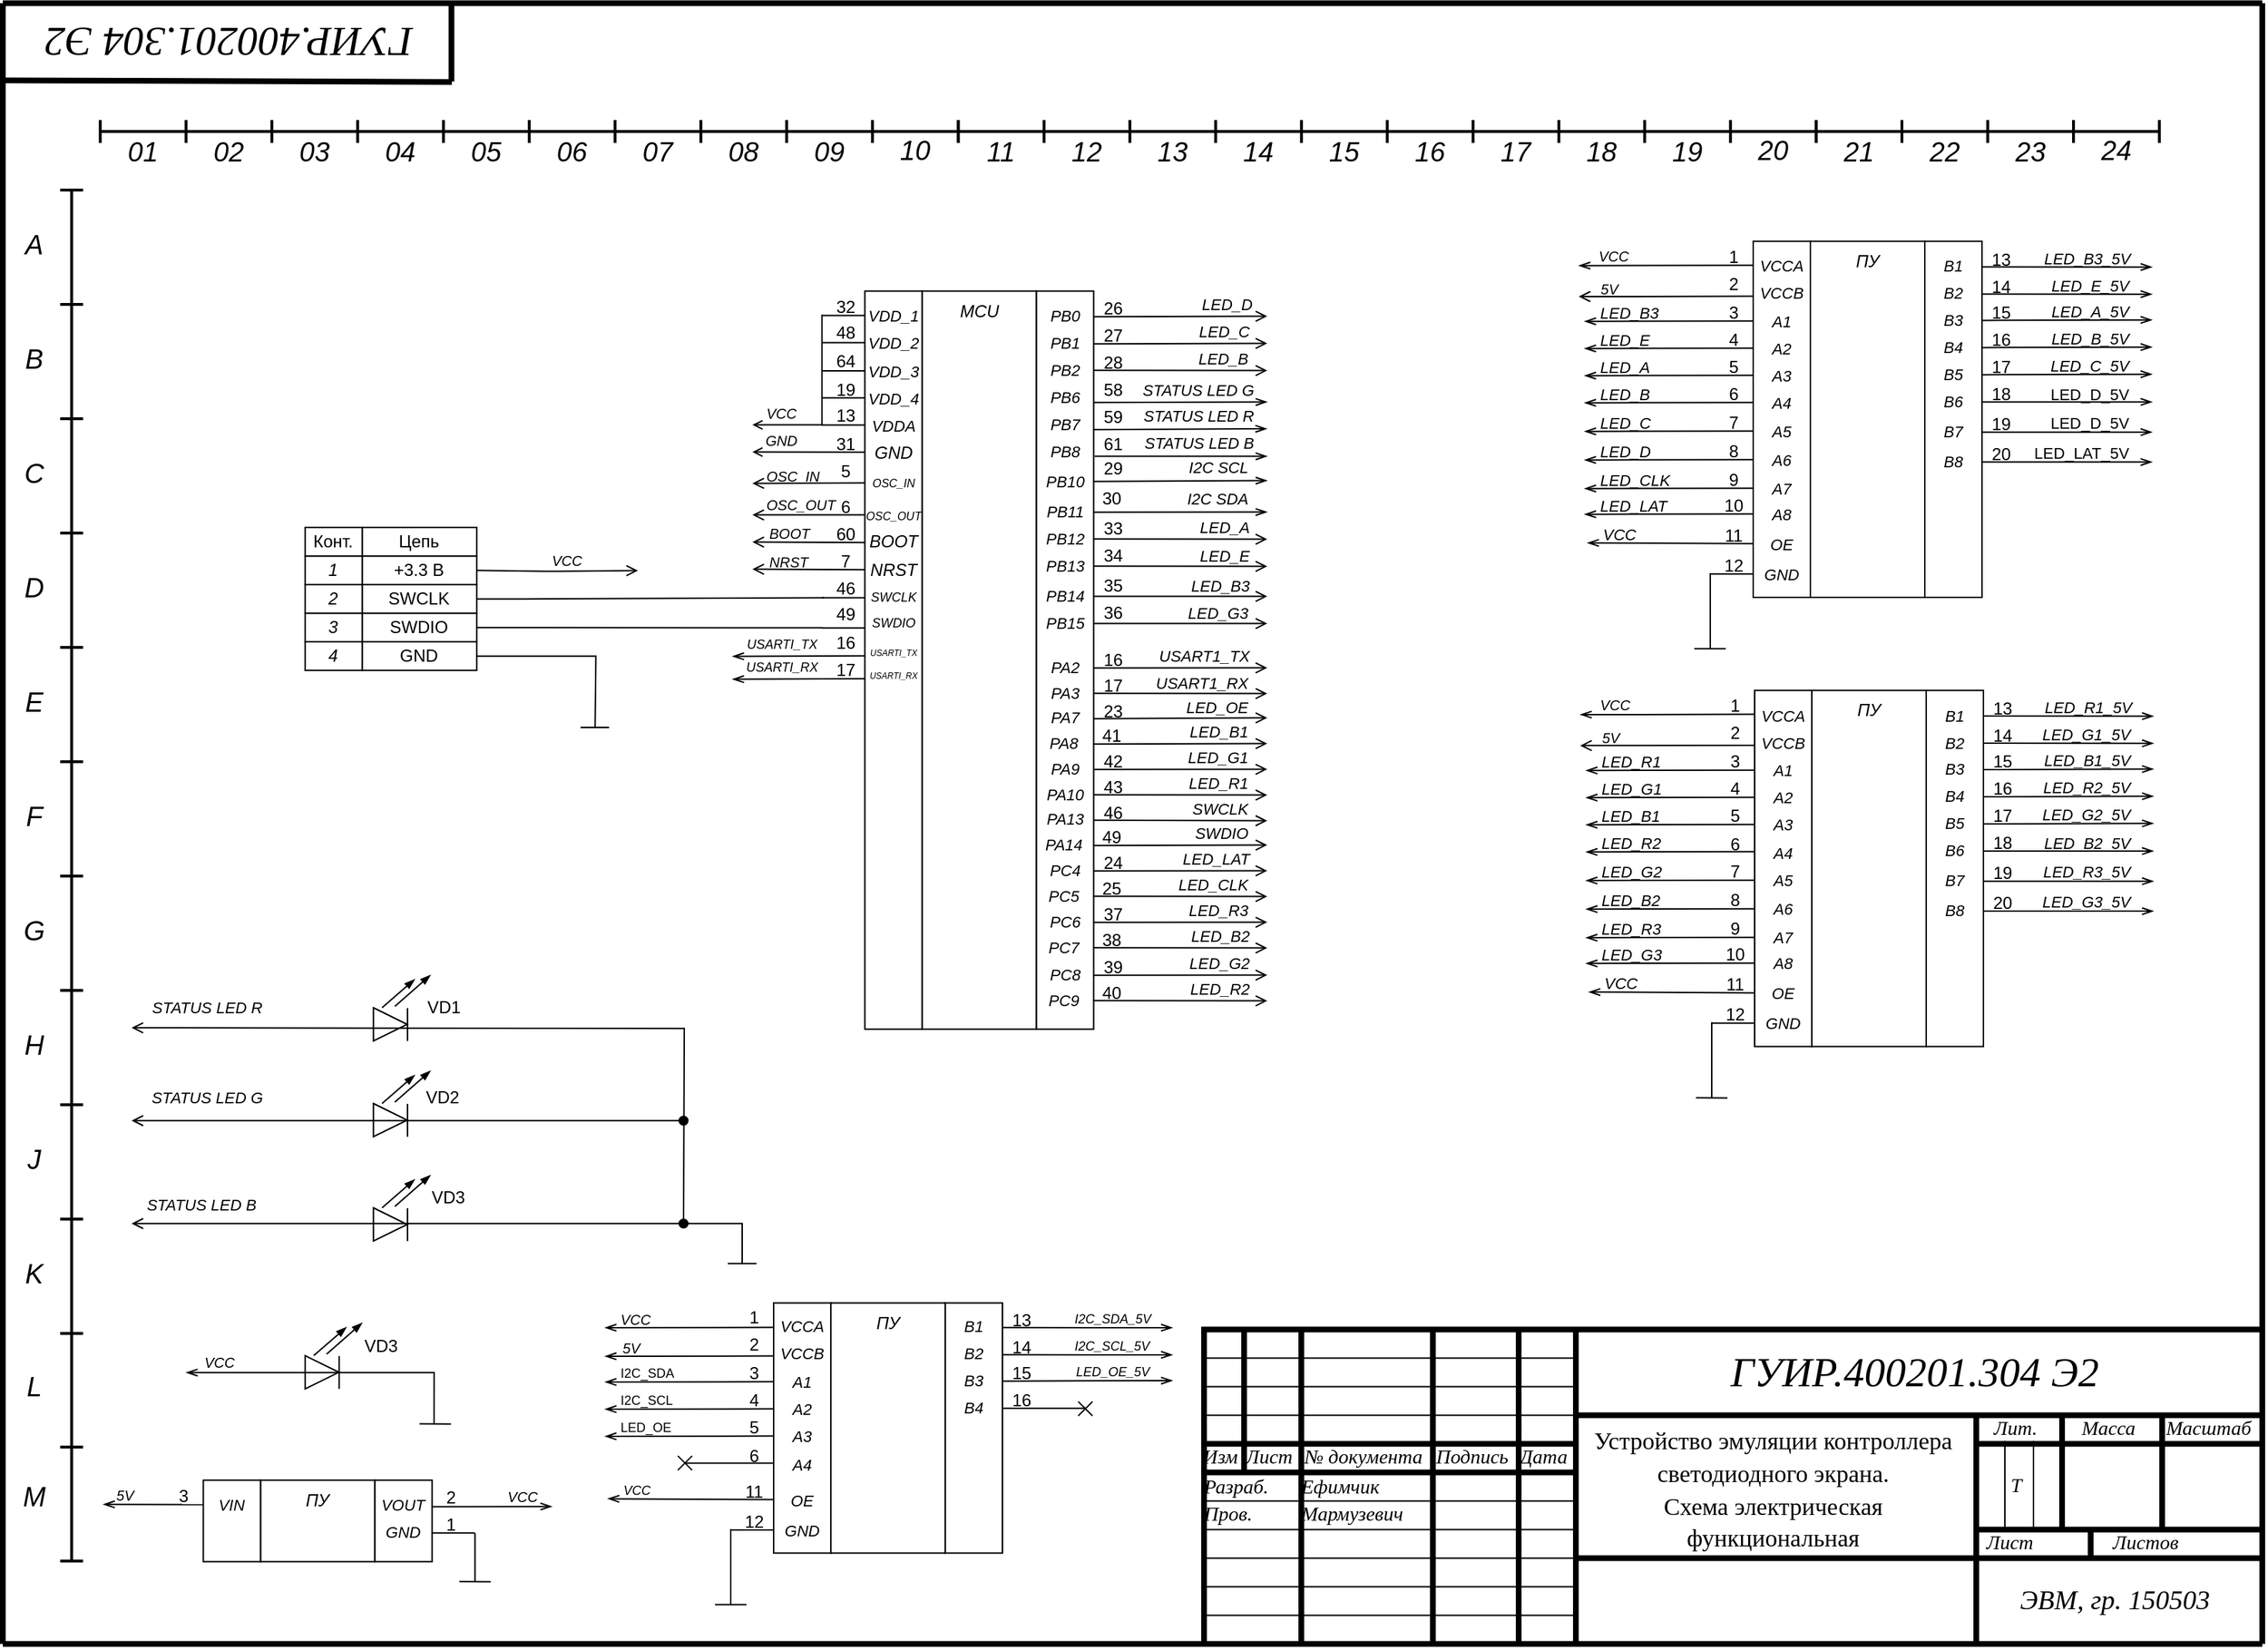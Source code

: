<mxfile version="20.6.2" type="device"><diagram name="Страница-1" id="Страница-1"><mxGraphModel dx="1103" dy="-664" grid="1" gridSize="10" guides="1" tooltips="1" connect="1" arrows="1" fold="1" page="1" pageScale="1" pageWidth="1654" pageHeight="1169" background="#ffffff" math="0" shadow="0"><root><mxCell id="0"/><mxCell id="1" parent="0"/><mxCell id="gPalU-2PJetp42Xzsn_5-57" style="vsdxID=3;fillColor=#FFFFFF;gradientColor=none;shape=stencil(nY9LDoAgDERP0z3SI/i5BwkoRAUC+Lu9kGo0Lt3NtK/tFLCOWngFnMUU3Kg2I5MGbIBzY7UKJmUF2ALWvQtqCG6xkrwXhSxqdmvZsNNcxViZ4ewgT64jdDL2hf4E7wsXmsWThd549765c4l+xvYE);strokeColor=#000000;strokeWidth=4;spacingTop=-1;spacingBottom=-1;spacingLeft=-1;spacingRight=-1;labelBackgroundColor=#ffffff;rounded=0;html=1;whiteSpace=wrap;fontFamily=Arial;fontStyle=2;container=0;" parent="1" vertex="1"><mxGeometry x="2553" y="3275.2" width="740" height="220" as="geometry"/></mxCell><mxCell id="gPalU-2PJetp42Xzsn_5-58" style="vsdxID=28;edgeStyle=none;startArrow=none;endArrow=none;startSize=5;endSize=5;strokeWidth=4;strokeColor=#000000;spacingTop=-1;spacingBottom=-1;spacingLeft=-1;spacingRight=-1;verticalAlign=middle;html=1;labelBackgroundColor=#ffffff;rounded=0;fontFamily=Arial;fontStyle=2" parent="1" edge="1"><mxGeometry relative="1" as="geometry"><Array as="points"/><mxPoint x="2581" y="3275.2" as="sourcePoint"/><mxPoint x="2581" y="3375.2" as="targetPoint"/></mxGeometry></mxCell><mxCell id="gPalU-2PJetp42Xzsn_5-59" style="vsdxID=27;edgeStyle=none;startArrow=none;endArrow=none;startSize=5;endSize=5;strokeColor=#000000;spacingTop=-1;spacingBottom=-1;spacingLeft=-1;spacingRight=-1;verticalAlign=middle;html=1;labelBackgroundColor=#ffffff;rounded=0;fontFamily=Arial;fontStyle=2" parent="1" edge="1"><mxGeometry relative="1" as="geometry"><mxPoint as="offset"/><Array as="points"/><mxPoint x="2553" y="3475.2" as="sourcePoint"/><mxPoint x="2813" y="3475.2" as="targetPoint"/></mxGeometry></mxCell><mxCell id="gPalU-2PJetp42Xzsn_5-60" style="vsdxID=26;edgeStyle=none;startArrow=none;endArrow=none;startSize=5;endSize=5;strokeColor=#000000;spacingTop=-1;spacingBottom=-1;spacingLeft=-1;spacingRight=-1;verticalAlign=middle;html=1;labelBackgroundColor=#ffffff;rounded=0;fontFamily=Arial;fontStyle=2" parent="1" edge="1"><mxGeometry relative="1" as="geometry"><mxPoint as="offset"/><Array as="points"/><mxPoint x="2553" y="3455.2" as="sourcePoint"/><mxPoint x="2813" y="3455.2" as="targetPoint"/></mxGeometry></mxCell><mxCell id="gPalU-2PJetp42Xzsn_5-61" style="vsdxID=25;edgeStyle=none;startArrow=none;endArrow=none;startSize=5;endSize=5;strokeColor=#000000;spacingTop=-1;spacingBottom=-1;spacingLeft=-1;spacingRight=-1;verticalAlign=middle;html=1;labelBackgroundColor=#ffffff;rounded=0;fontFamily=Arial;fontStyle=2" parent="1" edge="1"><mxGeometry relative="1" as="geometry"><mxPoint as="offset"/><Array as="points"/><mxPoint x="2553" y="3435.2" as="sourcePoint"/><mxPoint x="2813" y="3435.2" as="targetPoint"/></mxGeometry></mxCell><mxCell id="gPalU-2PJetp42Xzsn_5-62" style="vsdxID=24;edgeStyle=none;startArrow=none;endArrow=none;startSize=5;endSize=5;strokeColor=#000000;spacingTop=-1;spacingBottom=-1;spacingLeft=-1;spacingRight=-1;verticalAlign=middle;html=1;labelBackgroundColor=#ffffff;rounded=0;fontFamily=Arial;fontStyle=2" parent="1" edge="1"><mxGeometry relative="1" as="geometry"><mxPoint as="offset"/><Array as="points"/><mxPoint x="2553" y="3415.2" as="sourcePoint"/><mxPoint x="2813" y="3415.2" as="targetPoint"/></mxGeometry></mxCell><mxCell id="gPalU-2PJetp42Xzsn_5-63" style="vsdxID=23;edgeStyle=none;startArrow=none;endArrow=none;startSize=5;endSize=5;strokeColor=#000000;spacingTop=-1;spacingBottom=-1;spacingLeft=-1;spacingRight=-1;verticalAlign=middle;html=1;labelBackgroundColor=#ffffff;rounded=0;fontFamily=Arial;fontStyle=2" parent="1" edge="1"><mxGeometry relative="1" as="geometry"><mxPoint as="offset"/><Array as="points"/><mxPoint x="2553" y="3395.2" as="sourcePoint"/><mxPoint x="2813" y="3395.2" as="targetPoint"/></mxGeometry></mxCell><mxCell id="gPalU-2PJetp42Xzsn_5-64" style="vsdxID=22;edgeStyle=none;startArrow=none;endArrow=none;startSize=5;endSize=5;strokeWidth=4;strokeColor=#000000;spacingTop=-1;spacingBottom=-1;spacingLeft=-1;spacingRight=-1;verticalAlign=middle;html=1;labelBackgroundColor=#ffffff;rounded=0;fontFamily=Arial;fontStyle=2" parent="1" edge="1"><mxGeometry relative="1" as="geometry"><mxPoint as="offset"/><Array as="points"/><mxPoint x="2553" y="3375.2" as="sourcePoint"/><mxPoint x="2813" y="3375.2" as="targetPoint"/></mxGeometry></mxCell><mxCell id="gPalU-2PJetp42Xzsn_5-65" style="vsdxID=21;edgeStyle=none;startArrow=none;endArrow=none;startSize=5;endSize=5;strokeWidth=4;strokeColor=#000000;spacingTop=-1;spacingBottom=-1;spacingLeft=-1;spacingRight=-1;verticalAlign=middle;html=1;labelBackgroundColor=#ffffff;rounded=0;fontFamily=Arial;fontStyle=2" parent="1" edge="1"><mxGeometry relative="1" as="geometry"><mxPoint as="offset"/><Array as="points"/><mxPoint x="2553" y="3355.2" as="sourcePoint"/><mxPoint x="2813" y="3355.2" as="targetPoint"/></mxGeometry></mxCell><mxCell id="gPalU-2PJetp42Xzsn_5-66" style="vsdxID=20;edgeStyle=none;startArrow=none;endArrow=none;startSize=5;endSize=5;strokeColor=#000000;spacingTop=-1;spacingBottom=-1;spacingLeft=-1;spacingRight=-1;verticalAlign=middle;html=1;labelBackgroundColor=#ffffff;rounded=0;fontFamily=Arial;fontStyle=2" parent="1" edge="1"><mxGeometry relative="1" as="geometry"><mxPoint as="offset"/><Array as="points"/><mxPoint x="2553" y="3335.2" as="sourcePoint"/><mxPoint x="2813" y="3335.2" as="targetPoint"/></mxGeometry></mxCell><mxCell id="gPalU-2PJetp42Xzsn_5-67" style="vsdxID=19;edgeStyle=none;startArrow=none;endArrow=none;startSize=5;endSize=5;strokeColor=#000000;spacingTop=-1;spacingBottom=-1;spacingLeft=-1;spacingRight=-1;verticalAlign=middle;html=1;labelBackgroundColor=#ffffff;rounded=0;fontFamily=Arial;fontStyle=2" parent="1" edge="1"><mxGeometry relative="1" as="geometry"><mxPoint as="offset"/><Array as="points"/><mxPoint x="2553" y="3315.2" as="sourcePoint"/><mxPoint x="2813" y="3315.2" as="targetPoint"/></mxGeometry></mxCell><mxCell id="gPalU-2PJetp42Xzsn_5-68" style="vsdxID=18;edgeStyle=none;startArrow=none;endArrow=none;startSize=5;endSize=5;strokeColor=#000000;spacingTop=-1;spacingBottom=-1;spacingLeft=-1;spacingRight=-1;verticalAlign=middle;html=1;labelBackgroundColor=#ffffff;rounded=0;fontFamily=Arial;fontStyle=2" parent="1" edge="1"><mxGeometry relative="1" as="geometry"><mxPoint as="offset"/><Array as="points"/><mxPoint x="2553" y="3295.2" as="sourcePoint"/><mxPoint x="2813" y="3295.2" as="targetPoint"/></mxGeometry></mxCell><mxCell id="gPalU-2PJetp42Xzsn_5-69" style="vsdxID=17;edgeStyle=none;startArrow=none;endArrow=none;startSize=5;endSize=5;strokeWidth=4;strokeColor=#000000;spacingTop=-1;spacingBottom=-1;spacingLeft=-1;spacingRight=-1;verticalAlign=middle;html=1;labelBackgroundColor=#ffffff;rounded=0;fontFamily=Arial;fontStyle=2" parent="1" edge="1"><mxGeometry relative="1" as="geometry"><Array as="points"/><mxPoint x="2621" y="3275.2" as="sourcePoint"/><mxPoint x="2621" y="3495.2" as="targetPoint"/></mxGeometry></mxCell><mxCell id="gPalU-2PJetp42Xzsn_5-70" style="vsdxID=16;edgeStyle=none;startArrow=none;endArrow=none;startSize=5;endSize=5;strokeWidth=4;strokeColor=#000000;spacingTop=-1;spacingBottom=-1;spacingLeft=-1;spacingRight=-1;verticalAlign=middle;html=1;labelBackgroundColor=#ffffff;rounded=0;fontFamily=Arial;fontStyle=2" parent="1" edge="1"><mxGeometry relative="1" as="geometry"><Array as="points"/><mxPoint x="2713" y="3275.2" as="sourcePoint"/><mxPoint x="2713" y="3495.2" as="targetPoint"/></mxGeometry></mxCell><mxCell id="gPalU-2PJetp42Xzsn_5-71" style="vsdxID=15;edgeStyle=none;startArrow=none;endArrow=none;startSize=5;endSize=5;strokeWidth=4;strokeColor=#000000;spacingTop=-1;spacingBottom=-1;spacingLeft=-1;spacingRight=-1;verticalAlign=middle;html=1;labelBackgroundColor=#ffffff;rounded=0;fontFamily=Arial;fontStyle=2" parent="1" edge="1"><mxGeometry relative="1" as="geometry"><Array as="points"/><mxPoint x="2773" y="3275.2" as="sourcePoint"/><mxPoint x="2773" y="3495.2" as="targetPoint"/></mxGeometry></mxCell><mxCell id="gPalU-2PJetp42Xzsn_5-72" style="vsdxID=14;edgeStyle=none;startArrow=none;endArrow=none;startSize=5;endSize=5;strokeWidth=4;strokeColor=#000000;spacingTop=-1;spacingBottom=-1;spacingLeft=-1;spacingRight=-1;verticalAlign=middle;html=1;labelBackgroundColor=#ffffff;rounded=0;fontFamily=Arial;fontStyle=2" parent="1" edge="1"><mxGeometry relative="1" as="geometry"><Array as="points"/><mxPoint x="3223" y="3335.2" as="sourcePoint"/><mxPoint x="3223" y="3415.2" as="targetPoint"/></mxGeometry></mxCell><mxCell id="gPalU-2PJetp42Xzsn_5-73" style="vsdxID=11;edgeStyle=none;startArrow=none;endArrow=none;startSize=5;endSize=5;strokeWidth=4;strokeColor=#000000;spacingTop=-1;spacingBottom=-1;spacingLeft=-1;spacingRight=-1;verticalAlign=middle;html=1;labelBackgroundColor=#ffffff;rounded=0;fontFamily=Arial;fontStyle=2" parent="1" edge="1"><mxGeometry relative="1" as="geometry"><Array as="points"/><mxPoint x="3173" y="3415.2" as="sourcePoint"/><mxPoint x="3173" y="3435.2" as="targetPoint"/></mxGeometry></mxCell><mxCell id="gPalU-2PJetp42Xzsn_5-74" style="vsdxID=10;edgeStyle=none;startArrow=none;endArrow=none;startSize=5;endSize=5;strokeWidth=4;strokeColor=#000000;spacingTop=-1;spacingBottom=-1;spacingLeft=-1;spacingRight=-1;verticalAlign=middle;html=1;labelBackgroundColor=#ffffff;rounded=0;fontFamily=Arial;fontStyle=2" parent="1" edge="1"><mxGeometry relative="1" as="geometry"><Array as="points"/><mxPoint x="3153" y="3335.2" as="sourcePoint"/><mxPoint x="3153" y="3415.2" as="targetPoint"/></mxGeometry></mxCell><mxCell id="gPalU-2PJetp42Xzsn_5-75" style="vsdxID=273;edgeStyle=none;startArrow=none;endArrow=none;startSize=5;endSize=5;strokeWidth=4;strokeColor=#000000;spacingTop=-1;spacingBottom=-1;spacingLeft=-1;spacingRight=-1;verticalAlign=middle;html=1;labelBackgroundColor=#ffffff;rounded=0;fontFamily=Arial;fontStyle=2" parent="1" edge="1"><mxGeometry relative="1" as="geometry"><Array as="points"/><mxPoint x="2026.71" y="2347" as="sourcePoint"/><mxPoint x="2026.71" y="2402" as="targetPoint"/></mxGeometry></mxCell><mxCell id="gPalU-2PJetp42Xzsn_5-76" style="vsdxID=388;edgeStyle=none;startArrow=none;endArrow=none;startSize=5;endSize=5;strokeColor=#000000;spacingTop=-1;spacingBottom=-1;spacingLeft=-1;spacingRight=-1;verticalAlign=middle;html=1;labelBackgroundColor=#ffffff;rounded=0;fontFamily=Arial;fontStyle=2" parent="1" edge="1"><mxGeometry relative="1" as="geometry"><Array as="points"/><mxPoint x="3133" y="3353.2" as="sourcePoint"/><mxPoint x="3133" y="3415.2" as="targetPoint"/></mxGeometry></mxCell><mxCell id="gPalU-2PJetp42Xzsn_5-77" style="vsdxID=2198;edgeStyle=none;startArrow=none;endArrow=none;startSize=3;endSize=3;strokeWidth=4;strokeColor=#000000;spacingTop=-2;spacingBottom=-2;spacingLeft=-2;spacingRight=-2;verticalAlign=middle;html=1;labelBackgroundColor=#ffffff;rounded=0;fontFamily=Arial;fontStyle=2" parent="1" edge="1"><mxGeometry relative="1" as="geometry"><Array as="points"/><mxPoint x="3293" y="3495.2" as="sourcePoint"/><mxPoint x="1713" y="3495.2" as="targetPoint"/></mxGeometry></mxCell><mxCell id="gPalU-2PJetp42Xzsn_5-78" style="vsdxID=2197;edgeStyle=none;startArrow=none;endArrow=none;startSize=3;endSize=3;strokeWidth=4;strokeColor=#000000;spacingTop=-2;spacingBottom=-2;spacingLeft=-2;spacingRight=-2;verticalAlign=middle;html=1;labelBackgroundColor=#ffffff;rounded=0;fontFamily=Arial;fontStyle=2" parent="1" edge="1"><mxGeometry relative="1" as="geometry"><Array as="points"/><mxPoint x="1713" y="3495.2" as="sourcePoint"/><mxPoint x="1713" y="2347.2" as="targetPoint"/></mxGeometry></mxCell><mxCell id="gPalU-2PJetp42Xzsn_5-79" style="vsdxID=2196;edgeStyle=none;startArrow=none;endArrow=none;startSize=3;endSize=3;strokeWidth=4;strokeColor=#000000;spacingTop=-2;spacingBottom=-2;spacingLeft=-2;spacingRight=-2;verticalAlign=middle;html=1;labelBackgroundColor=#ffffff;rounded=0;fontFamily=Arial;fontStyle=2" parent="1" edge="1"><mxGeometry relative="1" as="geometry"><Array as="points"/><mxPoint x="3293" y="3495.2" as="sourcePoint"/><mxPoint x="3293" y="2347.2" as="targetPoint"/></mxGeometry></mxCell><mxCell id="gPalU-2PJetp42Xzsn_5-80" style="vsdxID=387;edgeStyle=none;startArrow=none;endArrow=none;startSize=5;endSize=5;strokeColor=#000000;spacingTop=-1;spacingBottom=-1;spacingLeft=-1;spacingRight=-1;verticalAlign=middle;html=1;labelBackgroundColor=#ffffff;rounded=0;fontFamily=Arial;fontStyle=2" parent="1" edge="1"><mxGeometry relative="1" as="geometry"><Array as="points"/><mxPoint x="3113" y="3353.2" as="sourcePoint"/><mxPoint x="3113" y="3415.2" as="targetPoint"/></mxGeometry></mxCell><mxCell id="gPalU-2PJetp42Xzsn_5-81" style="vsdxID=9;edgeStyle=none;startArrow=none;endArrow=none;startSize=5;endSize=5;strokeWidth=4;strokeColor=#000000;spacingTop=-1;spacingBottom=-1;spacingLeft=-1;spacingRight=-1;verticalAlign=middle;html=1;labelBackgroundColor=#ffffff;rounded=0;fontFamily=Arial;fontStyle=2" parent="1" edge="1"><mxGeometry relative="1" as="geometry"><mxPoint as="offset"/><Array as="points"/><mxPoint x="3093" y="3415.2" as="sourcePoint"/><mxPoint x="3293" y="3415.2" as="targetPoint"/></mxGeometry></mxCell><mxCell id="gPalU-2PJetp42Xzsn_5-82" style="vsdxID=8;edgeStyle=none;startArrow=none;endArrow=none;startSize=5;endSize=5;strokeWidth=4;strokeColor=#000000;spacingTop=-1;spacingBottom=-1;spacingLeft=-1;spacingRight=-1;verticalAlign=middle;html=1;labelBackgroundColor=#ffffff;rounded=0;fontFamily=Arial;fontStyle=2" parent="1" edge="1"><mxGeometry relative="1" as="geometry"><mxPoint as="offset"/><Array as="points"/><mxPoint x="3093" y="3355.2" as="sourcePoint"/><mxPoint x="3293" y="3355.2" as="targetPoint"/></mxGeometry></mxCell><mxCell id="gPalU-2PJetp42Xzsn_5-83" style="vsdxID=7;edgeStyle=none;startArrow=none;endArrow=none;startSize=5;endSize=5;strokeWidth=4;strokeColor=#000000;spacingTop=-1;spacingBottom=-1;spacingLeft=-1;spacingRight=-1;verticalAlign=middle;html=1;labelBackgroundColor=#ffffff;rounded=0;fontFamily=Arial;fontStyle=2" parent="1" edge="1"><mxGeometry relative="1" as="geometry"><Array as="points"/><mxPoint x="3093" y="3335.2" as="sourcePoint"/><mxPoint x="3093" y="3495.2" as="targetPoint"/></mxGeometry></mxCell><mxCell id="gPalU-2PJetp42Xzsn_5-84" style="vsdxID=6;edgeStyle=none;startArrow=none;endArrow=none;startSize=5;endSize=5;strokeWidth=4;strokeColor=#000000;spacingTop=-1;spacingBottom=-1;spacingLeft=-1;spacingRight=-1;verticalAlign=middle;html=1;labelBackgroundColor=#ffffff;rounded=0;fontFamily=Arial;fontStyle=2" parent="1" edge="1"><mxGeometry relative="1" as="geometry"><Array as="points"/><mxPoint x="3293" y="3435.2" as="sourcePoint"/><mxPoint x="2813" y="3435.2" as="targetPoint"/></mxGeometry></mxCell><mxCell id="gPalU-2PJetp42Xzsn_5-85" style="vsdxID=4;edgeStyle=none;startArrow=none;endArrow=none;startSize=5;endSize=5;strokeWidth=4;strokeColor=#000000;spacingTop=-1;spacingBottom=-1;spacingLeft=-1;spacingRight=-1;verticalAlign=middle;html=1;labelBackgroundColor=#ffffff;rounded=0;fontFamily=Arial;fontStyle=2" parent="1" edge="1"><mxGeometry relative="1" as="geometry"><Array as="points"/><mxPoint x="2813" y="3275.2" as="sourcePoint"/><mxPoint x="2813" y="3495.2" as="targetPoint"/></mxGeometry></mxCell><mxCell id="gPalU-2PJetp42Xzsn_5-86" style="vsdxID=5;edgeStyle=none;startArrow=none;endArrow=none;startSize=5;endSize=5;strokeWidth=4;strokeColor=#000000;spacingTop=-1;spacingBottom=-1;spacingLeft=-1;spacingRight=-1;verticalAlign=middle;html=1;labelBackgroundColor=#ffffff;rounded=0;fontFamily=Arial;fontStyle=2" parent="1" edge="1"><mxGeometry relative="1" as="geometry"><Array as="points"/><mxPoint x="3293" y="3335.2" as="sourcePoint"/><mxPoint x="2813" y="3335.2" as="targetPoint"/></mxGeometry></mxCell><mxCell id="gPalU-2PJetp42Xzsn_5-104" value="&lt;p style=&quot;margin: 0px ; text-indent: 0px ; direction: rtl ; font-size: 30px&quot;&gt;&lt;font style=&quot;font-size: 30px ; direction: ltr ; letter-spacing: 0px ; line-height: 120% ; opacity: 1&quot;&gt;&lt;font style=&quot;font-family: &amp;quot;GOST type B&amp;quot;; font-size: 29px; font-style: normal; letter-spacing: 0px; direction: ltr; line-height: 34.8px; opacity: 1;&quot;&gt;&lt;i&gt;ГУИР.&lt;/i&gt;&lt;/font&gt;&lt;font style=&quot;font-family: &amp;quot;GOST type B&amp;quot;; font-size: 29px; font-style: normal; letter-spacing: 0px; direction: ltr; line-height: 34.8px; opacity: 1;&quot;&gt;&lt;i&gt;400201.304&lt;/i&gt;&amp;nbsp;&lt;i&gt;Э2&lt;/i&gt;&lt;/font&gt;&lt;span style=&quot;font-size: 30px&quot;&gt;&lt;br style=&quot;font-size: 30px&quot;&gt;&lt;/span&gt;&lt;/font&gt;&lt;/p&gt;" style="verticalAlign=middle;align=center;vsdxID=275;rotation=180;fillColor=none;gradientColor=none;shape=stencil(nZBLDoAgDERP0z3SIyjew0SURgSD+Lu9kMZoXLhwN9O+tukAlrNpJg1SzDH4QW/URgNYgZTkjA4UkwJUgGXng+6DX1zLfmoymdXo17xh5zmRJ6Q42BWCfc2oJfdAr+Yv+AP9Cb7OJ3H/2JG1HNGz/84klThPVCc=);strokeColor=none;spacingTop=-1;spacingBottom=-1;spacingLeft=-1;spacingRight=-1;labelBackgroundColor=none;rounded=0;html=1;whiteSpace=wrap;fontSize=30;fontFamily=Arial;fontStyle=2;container=0;" parent="1" vertex="1"><mxGeometry x="1717" y="2367.2" width="308" height="16" as="geometry"/></mxCell><mxCell id="gPalU-2PJetp42Xzsn_5-106" style="vsdxID=272;edgeStyle=none;startArrow=none;endArrow=none;startSize=5;endSize=5;strokeWidth=4;strokeColor=#000000;spacingTop=-1;spacingBottom=-1;spacingLeft=-1;spacingRight=-1;verticalAlign=middle;html=1;labelBackgroundColor=#ffffff;rounded=0;fontFamily=Arial;fontStyle=2" parent="1" edge="1"><mxGeometry relative="1" as="geometry"><Array as="points"><mxPoint x="2027" y="2402.4"/></Array><mxPoint x="1715" y="2401.2" as="sourcePoint"/><mxPoint x="2027" y="2402.2" as="targetPoint"/></mxGeometry></mxCell><mxCell id="gPalU-2PJetp42Xzsn_5-107" style="vsdxID=2;edgeStyle=none;startArrow=none;endArrow=none;startSize=5;endSize=5;strokeWidth=4;strokeColor=#000000;spacingTop=-1;spacingBottom=-1;spacingLeft=-1;spacingRight=-1;verticalAlign=middle;html=1;labelBackgroundColor=#ffffff;rounded=0;fontFamily=Arial;fontStyle=2" parent="1" edge="1"><mxGeometry relative="1" as="geometry"><Array as="points"/><mxPoint x="3293" y="2347.2" as="sourcePoint"/><mxPoint x="1713" y="2347.2" as="targetPoint"/></mxGeometry></mxCell><mxCell id="gPalU-2PJetp42Xzsn_5-108" style="vsdxID=862;edgeStyle=none;startArrow=none;endArrow=none;startSize=5;endSize=5;strokeWidth=2;strokeColor=#000000;spacingTop=0;spacingBottom=0;spacingLeft=0;spacingRight=0;verticalAlign=middle;html=1;labelBackgroundColor=none;rounded=0;fontFamily=Arial;fontStyle=2" parent="1" edge="1"><mxGeometry relative="1" as="geometry"><Array as="points"/><mxPoint x="2381.12" y="2445" as="sourcePoint"/><mxPoint x="2381.12" y="2429" as="targetPoint"/></mxGeometry></mxCell><mxCell id="gPalU-2PJetp42Xzsn_5-109" style="vsdxID=864;edgeStyle=none;startArrow=none;endArrow=none;startSize=5;endSize=5;strokeWidth=2;strokeColor=#000000;spacingTop=0;spacingBottom=0;spacingLeft=0;spacingRight=0;verticalAlign=middle;html=1;labelBackgroundColor=none;rounded=0;fontFamily=Arial;fontStyle=2" parent="1" edge="1"><mxGeometry relative="1" as="geometry"><Array as="points"/><mxPoint x="2321.12" y="2445" as="sourcePoint"/><mxPoint x="2321.12" y="2429" as="targetPoint"/></mxGeometry></mxCell><mxCell id="gPalU-2PJetp42Xzsn_5-110" style="vsdxID=865;edgeStyle=none;startArrow=none;endArrow=none;startSize=5;endSize=5;strokeWidth=2;strokeColor=#000000;spacingTop=0;spacingBottom=0;spacingLeft=0;spacingRight=0;verticalAlign=middle;html=1;labelBackgroundColor=none;rounded=0;fontFamily=Arial;fontStyle=2" parent="1" edge="1"><mxGeometry relative="1" as="geometry"><Array as="points"/><mxPoint x="2021.12" y="2445" as="sourcePoint"/><mxPoint x="2021.12" y="2429" as="targetPoint"/></mxGeometry></mxCell><mxCell id="gPalU-2PJetp42Xzsn_5-111" style="vsdxID=866;edgeStyle=none;startArrow=none;endArrow=none;startSize=5;endSize=5;strokeWidth=2;strokeColor=#000000;spacingTop=0;spacingBottom=0;spacingLeft=0;spacingRight=0;verticalAlign=middle;html=1;labelBackgroundColor=none;rounded=0;fontFamily=Arial;fontStyle=2" parent="1" edge="1"><mxGeometry relative="1" as="geometry"><Array as="points"/><mxPoint x="2081.12" y="2445" as="sourcePoint"/><mxPoint x="2081.12" y="2429" as="targetPoint"/></mxGeometry></mxCell><mxCell id="gPalU-2PJetp42Xzsn_5-112" style="vsdxID=867;edgeStyle=none;startArrow=none;endArrow=none;startSize=5;endSize=5;strokeWidth=2;strokeColor=#000000;spacingTop=0;spacingBottom=0;spacingLeft=0;spacingRight=0;verticalAlign=middle;html=1;labelBackgroundColor=none;rounded=0;fontFamily=Arial;fontStyle=2" parent="1" edge="1"><mxGeometry relative="1" as="geometry"><Array as="points"/><mxPoint x="2141.12" y="2445" as="sourcePoint"/><mxPoint x="2141.12" y="2429" as="targetPoint"/></mxGeometry></mxCell><mxCell id="gPalU-2PJetp42Xzsn_5-113" style="vsdxID=868;edgeStyle=none;startArrow=none;endArrow=none;startSize=5;endSize=5;strokeWidth=2;strokeColor=#000000;spacingTop=0;spacingBottom=0;spacingLeft=0;spacingRight=0;verticalAlign=middle;html=1;labelBackgroundColor=none;rounded=0;fontFamily=Arial;fontStyle=2" parent="1" edge="1"><mxGeometry relative="1" as="geometry"><Array as="points"/><mxPoint x="2201.12" y="2445" as="sourcePoint"/><mxPoint x="2201.12" y="2429" as="targetPoint"/></mxGeometry></mxCell><mxCell id="gPalU-2PJetp42Xzsn_5-114" style="vsdxID=869;edgeStyle=none;startArrow=none;endArrow=none;startSize=5;endSize=5;strokeWidth=2;strokeColor=#000000;spacingTop=0;spacingBottom=0;spacingLeft=0;spacingRight=0;verticalAlign=middle;html=1;labelBackgroundColor=none;rounded=0;fontFamily=Arial;fontStyle=2" parent="1" edge="1"><mxGeometry relative="1" as="geometry"><Array as="points"/><mxPoint x="2261.12" y="2445" as="sourcePoint"/><mxPoint x="2261.12" y="2429" as="targetPoint"/></mxGeometry></mxCell><mxCell id="gPalU-2PJetp42Xzsn_5-115" style="vsdxID=870;edgeStyle=none;startArrow=none;endArrow=none;startSize=5;endSize=5;strokeWidth=2;strokeColor=#000000;spacingTop=0;spacingBottom=0;spacingLeft=0;spacingRight=0;verticalAlign=middle;html=1;labelBackgroundColor=none;rounded=0;fontFamily=Arial;fontStyle=2" parent="1" edge="1"><mxGeometry relative="1" as="geometry"><Array as="points"/><mxPoint x="1901.12" y="2445" as="sourcePoint"/><mxPoint x="1901.12" y="2429" as="targetPoint"/></mxGeometry></mxCell><mxCell id="gPalU-2PJetp42Xzsn_5-116" style="vsdxID=871;edgeStyle=none;startArrow=none;endArrow=none;startSize=5;endSize=5;strokeWidth=2;strokeColor=#000000;spacingTop=0;spacingBottom=0;spacingLeft=0;spacingRight=0;verticalAlign=middle;html=1;labelBackgroundColor=none;rounded=0;fontFamily=Arial;fontStyle=2" parent="1" edge="1"><mxGeometry relative="1" as="geometry"><Array as="points"/><mxPoint x="1961.12" y="2445" as="sourcePoint"/><mxPoint x="1961.12" y="2429" as="targetPoint"/></mxGeometry></mxCell><mxCell id="gPalU-2PJetp42Xzsn_5-117" style="vsdxID=872;edgeStyle=none;startArrow=none;endArrow=none;startSize=5;endSize=5;strokeWidth=2;strokeColor=#000000;spacingTop=0;spacingBottom=0;spacingLeft=0;spacingRight=0;verticalAlign=middle;html=1;labelBackgroundColor=none;rounded=0;fontFamily=Arial;fontStyle=2" parent="1" edge="1"><mxGeometry relative="1" as="geometry"><Array as="points"/><mxPoint x="1781.12" y="2445" as="sourcePoint"/><mxPoint x="1781.12" y="2429" as="targetPoint"/></mxGeometry></mxCell><mxCell id="gPalU-2PJetp42Xzsn_5-118" style="vsdxID=873;edgeStyle=none;startArrow=none;endArrow=none;startSize=5;endSize=5;strokeWidth=2;strokeColor=#000000;spacingTop=0;spacingBottom=0;spacingLeft=0;spacingRight=0;verticalAlign=middle;html=1;labelBackgroundColor=none;rounded=0;fontFamily=Arial;fontStyle=2" parent="1" edge="1"><mxGeometry relative="1" as="geometry"><Array as="points"/><mxPoint x="1841.12" y="2445" as="sourcePoint"/><mxPoint x="1841.12" y="2429" as="targetPoint"/></mxGeometry></mxCell><mxCell id="gPalU-2PJetp42Xzsn_5-119" value="&lt;font style=&quot;font-size: 19px; color: rgb(0, 0, 0); direction: ltr; letter-spacing: 0px; line-height: 120%; opacity: 1;&quot;&gt;&lt;span&gt;01&lt;br&gt;&lt;/span&gt;&lt;/font&gt;" style="verticalAlign=middle;align=center;vsdxID=874;fillColor=none;gradientColor=none;strokeColor=none;strokeWidth=2;labelBackgroundColor=none;rounded=0;html=1;whiteSpace=wrap;fontFamily=Arial;fontStyle=2;container=0;" parent="1" vertex="1"><mxGeometry x="1781.12" y="2442" width="60" height="20" as="geometry"/></mxCell><mxCell id="gPalU-2PJetp42Xzsn_5-120" value="&lt;font style=&quot;font-size: 19px; color: rgb(0, 0, 0); direction: ltr; letter-spacing: 0px; line-height: 120%; opacity: 1;&quot;&gt;&lt;span&gt;02&lt;br&gt;&lt;/span&gt;&lt;/font&gt;" style="verticalAlign=middle;align=center;vsdxID=875;fillColor=none;gradientColor=none;strokeColor=none;strokeWidth=2;labelBackgroundColor=none;rounded=0;html=1;whiteSpace=wrap;fontFamily=Arial;fontStyle=2;container=0;" parent="1" vertex="1"><mxGeometry x="1841.12" y="2442" width="60" height="20" as="geometry"/></mxCell><mxCell id="gPalU-2PJetp42Xzsn_5-121" value="&lt;font style=&quot;font-size: 19px; color: rgb(0, 0, 0); direction: ltr; letter-spacing: 0px; line-height: 120%; opacity: 1;&quot;&gt;&lt;span&gt;03&lt;br&gt;&lt;/span&gt;&lt;/font&gt;" style="verticalAlign=middle;align=center;vsdxID=876;fillColor=none;gradientColor=none;strokeColor=none;strokeWidth=6;labelBackgroundColor=none;rounded=0;html=1;whiteSpace=wrap;fontFamily=Arial;fontStyle=2;container=0;" parent="1" vertex="1"><mxGeometry x="1901.12" y="2442" width="60" height="20" as="geometry"/></mxCell><mxCell id="gPalU-2PJetp42Xzsn_5-122" value="&lt;font style=&quot;font-size: 19px; color: rgb(0, 0, 0); direction: ltr; letter-spacing: 0px; line-height: 120%; opacity: 1;&quot;&gt;&lt;span&gt;04&lt;br&gt;&lt;/span&gt;&lt;/font&gt;" style="verticalAlign=middle;align=center;vsdxID=877;fillColor=none;gradientColor=none;strokeColor=none;strokeWidth=2;labelBackgroundColor=none;rounded=0;html=1;whiteSpace=wrap;fontFamily=Arial;fontStyle=2;container=0;" parent="1" vertex="1"><mxGeometry x="1961.12" y="2442" width="60" height="20" as="geometry"/></mxCell><mxCell id="gPalU-2PJetp42Xzsn_5-123" value="&lt;font style=&quot;font-size: 19px; color: rgb(0, 0, 0); direction: ltr; letter-spacing: 0px; line-height: 120%; opacity: 1;&quot;&gt;&lt;span&gt;05&lt;br&gt;&lt;/span&gt;&lt;/font&gt;" style="verticalAlign=middle;align=center;vsdxID=878;fillColor=none;gradientColor=none;strokeColor=none;strokeWidth=2;labelBackgroundColor=none;rounded=0;html=1;whiteSpace=wrap;fontFamily=Arial;fontStyle=2;container=0;" parent="1" vertex="1"><mxGeometry x="2021.12" y="2442" width="60" height="20" as="geometry"/></mxCell><mxCell id="gPalU-2PJetp42Xzsn_5-124" value="&lt;font style=&quot;font-size: 19px; color: rgb(0, 0, 0); direction: ltr; letter-spacing: 0px; line-height: 120%; opacity: 1;&quot;&gt;&lt;span&gt;06&lt;br&gt;&lt;/span&gt;&lt;/font&gt;" style="verticalAlign=middle;align=center;vsdxID=879;fillColor=none;gradientColor=none;strokeColor=none;strokeWidth=2;labelBackgroundColor=none;rounded=0;html=1;whiteSpace=wrap;fontFamily=Arial;fontStyle=2;container=0;" parent="1" vertex="1"><mxGeometry x="2081.12" y="2442" width="60" height="20" as="geometry"/></mxCell><mxCell id="gPalU-2PJetp42Xzsn_5-125" value="&lt;font style=&quot;font-size: 19px; color: rgb(0, 0, 0); direction: ltr; letter-spacing: 0px; line-height: 120%; opacity: 1;&quot;&gt;&lt;span&gt;07&lt;br&gt;&lt;/span&gt;&lt;/font&gt;" style="verticalAlign=middle;align=center;vsdxID=880;fillColor=none;gradientColor=none;strokeColor=none;strokeWidth=6;labelBackgroundColor=none;rounded=0;html=1;whiteSpace=wrap;fontFamily=Arial;fontStyle=2;container=0;" parent="1" vertex="1"><mxGeometry x="2141.12" y="2442" width="60" height="20" as="geometry"/></mxCell><mxCell id="gPalU-2PJetp42Xzsn_5-126" value="&lt;font style=&quot;font-size: 19px; color: rgb(0, 0, 0); direction: ltr; letter-spacing: 0px; line-height: 120%; opacity: 1;&quot;&gt;&lt;span&gt;08&lt;br&gt;&lt;/span&gt;&lt;/font&gt;" style="verticalAlign=middle;align=center;vsdxID=881;fillColor=none;gradientColor=none;strokeColor=none;strokeWidth=2;labelBackgroundColor=none;rounded=0;html=1;whiteSpace=wrap;fontFamily=Arial;fontStyle=2;container=0;" parent="1" vertex="1"><mxGeometry x="2201.12" y="2442" width="60" height="20" as="geometry"/></mxCell><mxCell id="gPalU-2PJetp42Xzsn_5-127" value="&lt;font style=&quot;font-size: 19px; color: rgb(0, 0, 0); direction: ltr; letter-spacing: 0px; line-height: 120%; opacity: 1;&quot;&gt;&lt;span&gt;09&lt;br&gt;&lt;/span&gt;&lt;/font&gt;" style="verticalAlign=middle;align=center;vsdxID=882;fillColor=none;gradientColor=none;strokeColor=none;strokeWidth=2;labelBackgroundColor=none;rounded=0;html=1;whiteSpace=wrap;fontFamily=Arial;fontStyle=2;container=0;" parent="1" vertex="1"><mxGeometry x="2261.12" y="2442" width="60" height="20" as="geometry"/></mxCell><mxCell id="gPalU-2PJetp42Xzsn_5-128" value="&lt;font style=&quot;font-size: 19px; color: rgb(0, 0, 0); direction: ltr; letter-spacing: 0px; line-height: 120%; opacity: 1;&quot;&gt;&lt;span&gt;10&lt;br&gt;&lt;/span&gt;&lt;/font&gt;" style="verticalAlign=middle;align=center;vsdxID=883;fillColor=none;gradientColor=none;strokeColor=none;strokeWidth=2;labelBackgroundColor=none;rounded=0;html=1;whiteSpace=wrap;fontFamily=Arial;fontStyle=2;container=0;" parent="1" vertex="1"><mxGeometry x="2321.12" y="2441" width="60" height="20" as="geometry"/></mxCell><mxCell id="gPalU-2PJetp42Xzsn_5-129" style="vsdxID=888;edgeStyle=orthogonalEdgeStyle;startArrow=none;endArrow=none;startSize=5;endSize=5;strokeWidth=2;strokeColor=#000000;spacingTop=0;spacingBottom=0;spacingLeft=0;spacingRight=0;verticalAlign=middle;html=1;labelBackgroundColor=none;rounded=0;fontFamily=Arial;fontStyle=2" parent="1" edge="1"><mxGeometry relative="1" as="geometry"><mxPoint x="1781.12" y="2437" as="sourcePoint"/><mxPoint x="3221.12" y="2437" as="targetPoint"/></mxGeometry></mxCell><mxCell id="gPalU-2PJetp42Xzsn_5-130" style="vsdxID=889;edgeStyle=none;startArrow=none;endArrow=none;startSize=5;endSize=5;strokeWidth=2;strokeColor=#000000;spacingTop=0;spacingBottom=0;spacingLeft=0;spacingRight=0;verticalAlign=middle;html=1;labelBackgroundColor=none;rounded=0;fontFamily=Arial;fontStyle=2" parent="1" edge="1"><mxGeometry relative="1" as="geometry"><Array as="points"/><mxPoint x="1753.12" y="3198" as="sourcePoint"/><mxPoint x="1769.12" y="3198" as="targetPoint"/></mxGeometry></mxCell><mxCell id="gPalU-2PJetp42Xzsn_5-131" style="vsdxID=890;edgeStyle=none;startArrow=none;endArrow=none;startSize=5;endSize=5;strokeWidth=2;strokeColor=#000000;spacingTop=0;spacingBottom=0;spacingLeft=0;spacingRight=0;verticalAlign=middle;html=1;labelBackgroundColor=none;rounded=0;fontFamily=Arial;fontStyle=2" parent="1" edge="1"><mxGeometry relative="1" as="geometry"><mxPoint as="offset"/><Array as="points"/><mxPoint x="1753.12" y="3118" as="sourcePoint"/><mxPoint x="1769.12" y="3118" as="targetPoint"/></mxGeometry></mxCell><mxCell id="gPalU-2PJetp42Xzsn_5-132" style="vsdxID=891;edgeStyle=none;startArrow=none;endArrow=none;startSize=5;endSize=5;strokeWidth=2;strokeColor=#000000;spacingTop=0;spacingBottom=0;spacingLeft=0;spacingRight=0;verticalAlign=middle;html=1;labelBackgroundColor=none;rounded=0;fontFamily=Arial;fontStyle=2" parent="1" edge="1"><mxGeometry relative="1" as="geometry"><mxPoint as="offset"/><Array as="points"/><mxPoint x="1753.12" y="2958" as="sourcePoint"/><mxPoint x="1769.12" y="2958" as="targetPoint"/></mxGeometry></mxCell><mxCell id="gPalU-2PJetp42Xzsn_5-133" style="vsdxID=892;edgeStyle=none;startArrow=none;endArrow=none;startSize=5;endSize=5;strokeWidth=2;strokeColor=#000000;spacingTop=0;spacingBottom=0;spacingLeft=0;spacingRight=0;verticalAlign=middle;html=1;labelBackgroundColor=none;rounded=0;fontFamily=Arial;fontStyle=2" parent="1" edge="1"><mxGeometry relative="1" as="geometry"><Array as="points"/><mxPoint x="1753.12" y="3038" as="sourcePoint"/><mxPoint x="1769.12" y="3038" as="targetPoint"/></mxGeometry></mxCell><mxCell id="gPalU-2PJetp42Xzsn_5-134" style="vsdxID=893;edgeStyle=none;startArrow=none;endArrow=none;startSize=5;endSize=5;strokeWidth=2;strokeColor=#000000;spacingTop=0;spacingBottom=0;spacingLeft=0;spacingRight=0;verticalAlign=middle;html=1;labelBackgroundColor=none;rounded=0;fontFamily=Arial;fontStyle=2" parent="1" edge="1"><mxGeometry relative="1" as="geometry"><mxPoint as="offset"/><Array as="points"/><mxPoint x="1753.12" y="2878" as="sourcePoint"/><mxPoint x="1769.12" y="2878" as="targetPoint"/></mxGeometry></mxCell><mxCell id="gPalU-2PJetp42Xzsn_5-135" style="vsdxID=894;edgeStyle=none;startArrow=none;endArrow=none;startSize=5;endSize=5;strokeWidth=2;strokeColor=#000000;spacingTop=0;spacingBottom=0;spacingLeft=0;spacingRight=0;verticalAlign=middle;html=1;labelBackgroundColor=none;rounded=0;fontFamily=Arial;fontStyle=2" parent="1" edge="1"><mxGeometry relative="1" as="geometry"><mxPoint as="offset"/><Array as="points"/><mxPoint x="1753.12" y="2718" as="sourcePoint"/><mxPoint x="1769.12" y="2718" as="targetPoint"/></mxGeometry></mxCell><mxCell id="gPalU-2PJetp42Xzsn_5-136" style="vsdxID=895;edgeStyle=none;startArrow=none;endArrow=none;startSize=5;endSize=5;strokeWidth=2;strokeColor=#000000;spacingTop=0;spacingBottom=0;spacingLeft=0;spacingRight=0;verticalAlign=middle;html=1;labelBackgroundColor=none;rounded=0;fontFamily=Arial;fontStyle=2" parent="1" edge="1"><mxGeometry relative="1" as="geometry"><mxPoint as="offset"/><Array as="points"/><mxPoint x="1753.12" y="2558" as="sourcePoint"/><mxPoint x="1769.12" y="2558" as="targetPoint"/></mxGeometry></mxCell><mxCell id="gPalU-2PJetp42Xzsn_5-137" style="vsdxID=896;edgeStyle=none;startArrow=none;endArrow=none;startSize=5;endSize=5;strokeWidth=2;strokeColor=#000000;spacingTop=0;spacingBottom=0;spacingLeft=0;spacingRight=0;verticalAlign=middle;html=1;labelBackgroundColor=none;rounded=0;fontFamily=Arial;fontStyle=2" parent="1" edge="1"><mxGeometry relative="1" as="geometry"><mxPoint as="offset"/><Array as="points"/><mxPoint x="1753.12" y="2638" as="sourcePoint"/><mxPoint x="1769.12" y="2638" as="targetPoint"/></mxGeometry></mxCell><mxCell id="gPalU-2PJetp42Xzsn_5-138" style="vsdxID=897;edgeStyle=none;startArrow=none;endArrow=none;startSize=5;endSize=5;strokeWidth=2;strokeColor=#000000;spacingTop=0;spacingBottom=0;spacingLeft=0;spacingRight=0;verticalAlign=middle;html=1;labelBackgroundColor=none;rounded=0;fontFamily=Arial;fontStyle=2" parent="1" edge="1"><mxGeometry relative="1" as="geometry"><mxPoint as="offset"/><Array as="points"/><mxPoint x="1753.12" y="2478" as="sourcePoint"/><mxPoint x="1769.12" y="2478" as="targetPoint"/></mxGeometry></mxCell><mxCell id="gPalU-2PJetp42Xzsn_5-139" value="&lt;font style=&quot;font-size: 19px; color: rgb(0, 0, 0); direction: ltr; letter-spacing: 0px; line-height: 120%; opacity: 1;&quot;&gt;&lt;span&gt;A&lt;br&gt;&lt;/span&gt;&lt;/font&gt;" style="verticalAlign=middle;align=center;vsdxID=898;fillColor=none;gradientColor=none;strokeColor=none;strokeWidth=2;labelBackgroundColor=none;rounded=0;html=1;whiteSpace=wrap;fontFamily=Arial;fontStyle=2;container=0;" parent="1" vertex="1"><mxGeometry x="1721.12" y="2503" width="28" height="28" as="geometry"/></mxCell><mxCell id="gPalU-2PJetp42Xzsn_5-140" value="&lt;font style=&quot;font-size: 19px; color: rgb(0, 0, 0); direction: ltr; letter-spacing: 0px; line-height: 120%; opacity: 1;&quot;&gt;&lt;span&gt;B&lt;br&gt;&lt;/span&gt;&lt;/font&gt;" style="verticalAlign=middle;align=center;vsdxID=899;fillColor=none;gradientColor=none;strokeColor=none;strokeWidth=2;labelBackgroundColor=none;rounded=0;html=1;whiteSpace=wrap;fontFamily=Arial;fontStyle=2;container=0;" parent="1" vertex="1"><mxGeometry x="1721.12" y="2583" width="28" height="28" as="geometry"/></mxCell><mxCell id="gPalU-2PJetp42Xzsn_5-141" value="&lt;font style=&quot;font-size: 19px; color: rgb(0, 0, 0); direction: ltr; letter-spacing: 0px; line-height: 120%; opacity: 1;&quot;&gt;&lt;span&gt;C&lt;br&gt;&lt;/span&gt;&lt;/font&gt;" style="verticalAlign=middle;align=center;vsdxID=900;fillColor=none;gradientColor=none;strokeColor=none;strokeWidth=2;labelBackgroundColor=none;rounded=0;html=1;whiteSpace=wrap;fontFamily=Arial;fontStyle=2;container=0;" parent="1" vertex="1"><mxGeometry x="1721.12" y="2663" width="28" height="28" as="geometry"/></mxCell><mxCell id="gPalU-2PJetp42Xzsn_5-142" value="&lt;font style=&quot;font-size: 19px; color: rgb(0, 0, 0); direction: ltr; letter-spacing: 0px; line-height: 120%; opacity: 1;&quot;&gt;&lt;span&gt;D&lt;br&gt;&lt;/span&gt;&lt;/font&gt;" style="verticalAlign=middle;align=center;vsdxID=901;fillColor=none;gradientColor=none;strokeColor=none;strokeWidth=2;labelBackgroundColor=none;rounded=0;html=1;whiteSpace=wrap;fontFamily=Arial;fontStyle=2;container=0;" parent="1" vertex="1"><mxGeometry x="1721.12" y="2743" width="28" height="28" as="geometry"/></mxCell><mxCell id="gPalU-2PJetp42Xzsn_5-143" value="&lt;font style=&quot;font-size: 19px; color: rgb(0, 0, 0); direction: ltr; letter-spacing: 0px; line-height: 120%; opacity: 1;&quot;&gt;&lt;span&gt;E&lt;br&gt;&lt;/span&gt;&lt;/font&gt;" style="verticalAlign=middle;align=center;vsdxID=902;fillColor=none;gradientColor=none;strokeColor=none;strokeWidth=2;labelBackgroundColor=none;rounded=0;html=1;whiteSpace=wrap;fontFamily=Arial;fontStyle=2;container=0;" parent="1" vertex="1"><mxGeometry x="1721.12" y="2823" width="28" height="28" as="geometry"/></mxCell><mxCell id="gPalU-2PJetp42Xzsn_5-144" value="&lt;font style=&quot;font-size: 19px; color: rgb(0, 0, 0); direction: ltr; letter-spacing: 0px; line-height: 120%; opacity: 1;&quot;&gt;&lt;span&gt;F&lt;br&gt;&lt;/span&gt;&lt;/font&gt;" style="verticalAlign=middle;align=center;vsdxID=903;fillColor=none;gradientColor=none;strokeColor=none;strokeWidth=2;labelBackgroundColor=none;rounded=0;html=1;whiteSpace=wrap;fontFamily=Arial;fontStyle=2;container=0;" parent="1" vertex="1"><mxGeometry x="1721.12" y="2903" width="28" height="28" as="geometry"/></mxCell><mxCell id="gPalU-2PJetp42Xzsn_5-145" value="&lt;font style=&quot;font-size: 19px; color: rgb(0, 0, 0); direction: ltr; letter-spacing: 0px; line-height: 120%; opacity: 1;&quot;&gt;&lt;span&gt;G&lt;br&gt;&lt;/span&gt;&lt;/font&gt;" style="verticalAlign=middle;align=center;vsdxID=904;fillColor=none;gradientColor=none;strokeColor=none;strokeWidth=2;labelBackgroundColor=none;rounded=0;html=1;whiteSpace=wrap;fontFamily=Arial;fontStyle=2;container=0;" parent="1" vertex="1"><mxGeometry x="1721.12" y="2983" width="28" height="28" as="geometry"/></mxCell><mxCell id="gPalU-2PJetp42Xzsn_5-146" value="&lt;font style=&quot;font-size: 19px; color: rgb(0, 0, 0); direction: ltr; letter-spacing: 0px; line-height: 120%; opacity: 1;&quot;&gt;&lt;span&gt;H&lt;br&gt;&lt;/span&gt;&lt;/font&gt;" style="verticalAlign=middle;align=center;vsdxID=905;fillColor=none;gradientColor=none;strokeColor=none;strokeWidth=2;labelBackgroundColor=none;rounded=0;html=1;whiteSpace=wrap;fontFamily=Arial;fontStyle=2;container=0;" parent="1" vertex="1"><mxGeometry x="1721.12" y="3063" width="28" height="28" as="geometry"/></mxCell><mxCell id="gPalU-2PJetp42Xzsn_5-147" value="&lt;font style=&quot;font-size: 19px; color: rgb(0, 0, 0); direction: ltr; letter-spacing: 0px; line-height: 120%; opacity: 1;&quot;&gt;&lt;span&gt;J&lt;br&gt;&lt;/span&gt;&lt;/font&gt;" style="verticalAlign=middle;align=center;vsdxID=906;fillColor=none;gradientColor=none;strokeColor=none;strokeWidth=2;labelBackgroundColor=none;rounded=0;html=1;whiteSpace=wrap;fontFamily=Arial;fontStyle=2;container=0;" parent="1" vertex="1"><mxGeometry x="1721.12" y="3143" width="28" height="28" as="geometry"/></mxCell><mxCell id="gPalU-2PJetp42Xzsn_5-148" style="vsdxID=907;edgeStyle=none;startArrow=none;endArrow=none;startSize=5;endSize=5;strokeWidth=2;strokeColor=#000000;spacingTop=0;spacingBottom=0;spacingLeft=0;spacingRight=0;verticalAlign=middle;html=1;labelBackgroundColor=none;rounded=0;fontFamily=Arial;fontStyle=2" parent="1" edge="1"><mxGeometry relative="1" as="geometry"><mxPoint as="offset"/><Array as="points"/><mxPoint x="1753.12" y="2798" as="sourcePoint"/><mxPoint x="1769.12" y="2798" as="targetPoint"/></mxGeometry></mxCell><mxCell id="gPalU-2PJetp42Xzsn_5-149" style="vsdxID=909;edgeStyle=none;startArrow=none;endArrow=none;startSize=5;endSize=5;strokeWidth=2;strokeColor=#000000;spacingTop=0;spacingBottom=0;spacingLeft=0;spacingRight=0;verticalAlign=middle;html=1;labelBackgroundColor=none;rounded=0;fontFamily=Arial;fontStyle=2" parent="1" edge="1"><mxGeometry relative="1" as="geometry"><mxPoint as="offset"/><Array as="points"/><mxPoint x="1753.12" y="3278" as="sourcePoint"/><mxPoint x="1769.12" y="3278" as="targetPoint"/></mxGeometry></mxCell><mxCell id="gPalU-2PJetp42Xzsn_5-150" value="&lt;font style=&quot;font-size: 19px; color: rgb(0, 0, 0); direction: ltr; letter-spacing: 0px; line-height: 120%; opacity: 1;&quot;&gt;&lt;span&gt;K&lt;br&gt;&lt;/span&gt;&lt;/font&gt;" style="verticalAlign=middle;align=center;vsdxID=910;fillColor=none;gradientColor=none;strokeColor=none;strokeWidth=2;labelBackgroundColor=none;rounded=0;html=1;whiteSpace=wrap;fontFamily=Arial;fontStyle=2;container=0;" parent="1" vertex="1"><mxGeometry x="1721.12" y="3223" width="28" height="28" as="geometry"/></mxCell><mxCell id="gPalU-2PJetp42Xzsn_5-151" style="vsdxID=911;edgeStyle=none;startArrow=none;endArrow=none;startSize=5;endSize=5;strokeWidth=2;strokeColor=#000000;spacingTop=0;spacingBottom=0;spacingLeft=0;spacingRight=0;verticalAlign=middle;html=1;labelBackgroundColor=none;rounded=0;fontFamily=Arial;fontStyle=2" parent="1" edge="1"><mxGeometry relative="1" as="geometry"><Array as="points"/><mxPoint x="1761.12" y="2478" as="sourcePoint"/><mxPoint x="1761.12" y="3437" as="targetPoint"/></mxGeometry></mxCell><mxCell id="gPalU-2PJetp42Xzsn_5-152" style="vsdxID=862;edgeStyle=none;startArrow=none;endArrow=none;startSize=5;endSize=5;strokeWidth=2;strokeColor=#000000;spacingTop=0;spacingBottom=0;spacingLeft=0;spacingRight=0;verticalAlign=middle;html=1;labelBackgroundColor=none;rounded=0;fontFamily=Arial;fontStyle=2" parent="1" edge="1"><mxGeometry relative="1" as="geometry"><Array as="points"/><mxPoint x="2981.12" y="2445" as="sourcePoint"/><mxPoint x="2981.12" y="2429" as="targetPoint"/></mxGeometry></mxCell><mxCell id="gPalU-2PJetp42Xzsn_5-153" style="vsdxID=864;edgeStyle=none;startArrow=none;endArrow=none;startSize=5;endSize=5;strokeWidth=2;strokeColor=#000000;spacingTop=0;spacingBottom=0;spacingLeft=0;spacingRight=0;verticalAlign=middle;html=1;labelBackgroundColor=none;rounded=0;fontFamily=Arial;fontStyle=2" parent="1" edge="1"><mxGeometry relative="1" as="geometry"><Array as="points"/><mxPoint x="2921.12" y="2445" as="sourcePoint"/><mxPoint x="2921.12" y="2429" as="targetPoint"/></mxGeometry></mxCell><mxCell id="gPalU-2PJetp42Xzsn_5-154" style="vsdxID=865;edgeStyle=none;startArrow=none;endArrow=none;startSize=5;endSize=5;strokeWidth=2;strokeColor=#000000;spacingTop=0;spacingBottom=0;spacingLeft=0;spacingRight=0;verticalAlign=middle;html=1;labelBackgroundColor=none;rounded=0;fontFamily=Arial;fontStyle=2" parent="1" edge="1"><mxGeometry relative="1" as="geometry"><Array as="points"/><mxPoint x="2621.12" y="2445" as="sourcePoint"/><mxPoint x="2621.12" y="2429" as="targetPoint"/></mxGeometry></mxCell><mxCell id="gPalU-2PJetp42Xzsn_5-155" style="vsdxID=866;edgeStyle=none;startArrow=none;endArrow=none;startSize=5;endSize=5;strokeWidth=2;strokeColor=#000000;spacingTop=0;spacingBottom=0;spacingLeft=0;spacingRight=0;verticalAlign=middle;html=1;labelBackgroundColor=none;rounded=0;fontFamily=Arial;fontStyle=2" parent="1" edge="1"><mxGeometry relative="1" as="geometry"><Array as="points"/><mxPoint x="2681.12" y="2445" as="sourcePoint"/><mxPoint x="2681.12" y="2429" as="targetPoint"/></mxGeometry></mxCell><mxCell id="gPalU-2PJetp42Xzsn_5-156" style="vsdxID=867;edgeStyle=none;startArrow=none;endArrow=none;startSize=5;endSize=5;strokeWidth=2;strokeColor=#000000;spacingTop=0;spacingBottom=0;spacingLeft=0;spacingRight=0;verticalAlign=middle;html=1;labelBackgroundColor=none;rounded=0;fontFamily=Arial;fontStyle=2" parent="1" edge="1"><mxGeometry relative="1" as="geometry"><Array as="points"/><mxPoint x="2741.12" y="2445" as="sourcePoint"/><mxPoint x="2741.12" y="2429" as="targetPoint"/></mxGeometry></mxCell><mxCell id="gPalU-2PJetp42Xzsn_5-157" style="vsdxID=868;edgeStyle=none;startArrow=none;endArrow=none;startSize=5;endSize=5;strokeWidth=2;strokeColor=#000000;spacingTop=0;spacingBottom=0;spacingLeft=0;spacingRight=0;verticalAlign=middle;html=1;labelBackgroundColor=none;rounded=0;fontFamily=Arial;fontStyle=2" parent="1" edge="1"><mxGeometry relative="1" as="geometry"><Array as="points"/><mxPoint x="2801.12" y="2445" as="sourcePoint"/><mxPoint x="2801.12" y="2429" as="targetPoint"/></mxGeometry></mxCell><mxCell id="gPalU-2PJetp42Xzsn_5-158" style="vsdxID=869;edgeStyle=none;startArrow=none;endArrow=none;startSize=5;endSize=5;strokeWidth=2;strokeColor=#000000;spacingTop=0;spacingBottom=0;spacingLeft=0;spacingRight=0;verticalAlign=middle;html=1;labelBackgroundColor=none;rounded=0;fontFamily=Arial;fontStyle=2" parent="1" edge="1"><mxGeometry relative="1" as="geometry"><Array as="points"/><mxPoint x="2861.12" y="2445" as="sourcePoint"/><mxPoint x="2861.12" y="2429" as="targetPoint"/></mxGeometry></mxCell><mxCell id="gPalU-2PJetp42Xzsn_5-159" style="vsdxID=870;edgeStyle=none;startArrow=none;endArrow=none;startSize=5;endSize=5;strokeWidth=2;strokeColor=#000000;spacingTop=0;spacingBottom=0;spacingLeft=0;spacingRight=0;verticalAlign=middle;html=1;labelBackgroundColor=none;rounded=0;fontFamily=Arial;fontStyle=2" parent="1" edge="1"><mxGeometry relative="1" as="geometry"><Array as="points"/><mxPoint x="2501.12" y="2445" as="sourcePoint"/><mxPoint x="2501.12" y="2429" as="targetPoint"/></mxGeometry></mxCell><mxCell id="gPalU-2PJetp42Xzsn_5-160" style="vsdxID=871;edgeStyle=none;startArrow=none;endArrow=none;startSize=5;endSize=5;strokeWidth=2;strokeColor=#000000;spacingTop=0;spacingBottom=0;spacingLeft=0;spacingRight=0;verticalAlign=middle;html=1;labelBackgroundColor=none;rounded=0;fontFamily=Arial;fontStyle=2" parent="1" edge="1"><mxGeometry relative="1" as="geometry"><Array as="points"/><mxPoint x="2561.12" y="2445" as="sourcePoint"/><mxPoint x="2561.12" y="2429" as="targetPoint"/></mxGeometry></mxCell><mxCell id="gPalU-2PJetp42Xzsn_5-161" style="vsdxID=872;edgeStyle=none;startArrow=none;endArrow=none;startSize=5;endSize=5;strokeWidth=2;strokeColor=#000000;spacingTop=0;spacingBottom=0;spacingLeft=0;spacingRight=0;verticalAlign=middle;html=1;labelBackgroundColor=none;rounded=0;fontFamily=Arial;fontStyle=2" parent="1" edge="1"><mxGeometry relative="1" as="geometry"><Array as="points"/><mxPoint x="2381.12" y="2445" as="sourcePoint"/><mxPoint x="2381.12" y="2429" as="targetPoint"/></mxGeometry></mxCell><mxCell id="gPalU-2PJetp42Xzsn_5-162" style="vsdxID=873;edgeStyle=none;startArrow=none;endArrow=none;startSize=5;endSize=5;strokeWidth=2;strokeColor=#000000;spacingTop=0;spacingBottom=0;spacingLeft=0;spacingRight=0;verticalAlign=middle;html=1;labelBackgroundColor=none;rounded=0;fontFamily=Arial;fontStyle=2" parent="1" edge="1"><mxGeometry relative="1" as="geometry"><Array as="points"/><mxPoint x="2441.12" y="2445" as="sourcePoint"/><mxPoint x="2441.12" y="2429" as="targetPoint"/></mxGeometry></mxCell><mxCell id="gPalU-2PJetp42Xzsn_5-163" value="&lt;font style=&quot;font-size: 19px; color: rgb(0, 0, 0); direction: ltr; letter-spacing: 0px; line-height: 120%; opacity: 1;&quot;&gt;&lt;span&gt;11&lt;br&gt;&lt;/span&gt;&lt;/font&gt;" style="verticalAlign=middle;align=center;vsdxID=874;fillColor=none;gradientColor=none;strokeColor=none;strokeWidth=2;labelBackgroundColor=none;rounded=0;html=1;whiteSpace=wrap;fontFamily=Arial;fontStyle=2;container=0;" parent="1" vertex="1"><mxGeometry x="2381.12" y="2442" width="60" height="20" as="geometry"/></mxCell><mxCell id="gPalU-2PJetp42Xzsn_5-164" value="&lt;font style=&quot;font-size: 19px; color: rgb(0, 0, 0); direction: ltr; letter-spacing: 0px; line-height: 120%; opacity: 1;&quot;&gt;&lt;span&gt;12&lt;br&gt;&lt;/span&gt;&lt;/font&gt;" style="verticalAlign=middle;align=center;vsdxID=875;fillColor=none;gradientColor=none;strokeColor=none;strokeWidth=2;labelBackgroundColor=none;rounded=0;html=1;whiteSpace=wrap;fontFamily=Arial;fontStyle=2;container=0;" parent="1" vertex="1"><mxGeometry x="2441.12" y="2442" width="60" height="20" as="geometry"/></mxCell><mxCell id="gPalU-2PJetp42Xzsn_5-165" value="&lt;font style=&quot;font-size: 19px; color: rgb(0, 0, 0); direction: ltr; letter-spacing: 0px; line-height: 120%; opacity: 1;&quot;&gt;&lt;span&gt;13&lt;br&gt;&lt;/span&gt;&lt;/font&gt;" style="verticalAlign=middle;align=center;vsdxID=876;fillColor=none;gradientColor=none;strokeColor=none;strokeWidth=6;labelBackgroundColor=none;rounded=0;html=1;whiteSpace=wrap;fontFamily=Arial;fontStyle=2;container=0;" parent="1" vertex="1"><mxGeometry x="2501.12" y="2442" width="60" height="20" as="geometry"/></mxCell><mxCell id="gPalU-2PJetp42Xzsn_5-166" value="&lt;font style=&quot;font-size: 19px; color: rgb(0, 0, 0); direction: ltr; letter-spacing: 0px; line-height: 120%; opacity: 1;&quot;&gt;&lt;span&gt;14&lt;br&gt;&lt;/span&gt;&lt;/font&gt;" style="verticalAlign=middle;align=center;vsdxID=877;fillColor=none;gradientColor=none;strokeColor=none;strokeWidth=2;labelBackgroundColor=none;rounded=0;html=1;whiteSpace=wrap;fontFamily=Arial;fontStyle=2;container=0;" parent="1" vertex="1"><mxGeometry x="2561.12" y="2442" width="60" height="20" as="geometry"/></mxCell><mxCell id="gPalU-2PJetp42Xzsn_5-167" value="&lt;font style=&quot;font-size: 19px; color: rgb(0, 0, 0); direction: ltr; letter-spacing: 0px; line-height: 120%; opacity: 1;&quot;&gt;&lt;span&gt;15&lt;br&gt;&lt;/span&gt;&lt;/font&gt;" style="verticalAlign=middle;align=center;vsdxID=878;fillColor=none;gradientColor=none;strokeColor=none;strokeWidth=2;labelBackgroundColor=none;rounded=0;html=1;whiteSpace=wrap;fontFamily=Arial;fontStyle=2;container=0;" parent="1" vertex="1"><mxGeometry x="2621.12" y="2442" width="60" height="20" as="geometry"/></mxCell><mxCell id="gPalU-2PJetp42Xzsn_5-168" value="&lt;font style=&quot;font-size: 19px; color: rgb(0, 0, 0); direction: ltr; letter-spacing: 0px; line-height: 120%; opacity: 1;&quot;&gt;&lt;span&gt;16&lt;br&gt;&lt;/span&gt;&lt;/font&gt;" style="verticalAlign=middle;align=center;vsdxID=879;fillColor=none;gradientColor=none;strokeColor=none;strokeWidth=2;labelBackgroundColor=none;rounded=0;html=1;whiteSpace=wrap;fontFamily=Arial;fontStyle=2;container=0;" parent="1" vertex="1"><mxGeometry x="2681.12" y="2442" width="60" height="20" as="geometry"/></mxCell><mxCell id="gPalU-2PJetp42Xzsn_5-169" value="&lt;font style=&quot;font-size: 19px; color: rgb(0, 0, 0); direction: ltr; letter-spacing: 0px; line-height: 120%; opacity: 1;&quot;&gt;&lt;span&gt;17&lt;br&gt;&lt;/span&gt;&lt;/font&gt;" style="verticalAlign=middle;align=center;vsdxID=880;fillColor=none;gradientColor=none;strokeColor=none;strokeWidth=6;labelBackgroundColor=none;rounded=0;html=1;whiteSpace=wrap;fontFamily=Arial;fontStyle=2;container=0;" parent="1" vertex="1"><mxGeometry x="2741.12" y="2442" width="60" height="20" as="geometry"/></mxCell><mxCell id="gPalU-2PJetp42Xzsn_5-170" value="&lt;font style=&quot;font-size: 19px; color: rgb(0, 0, 0); direction: ltr; letter-spacing: 0px; line-height: 120%; opacity: 1;&quot;&gt;&lt;span&gt;18&lt;br&gt;&lt;/span&gt;&lt;/font&gt;" style="verticalAlign=middle;align=center;vsdxID=881;fillColor=none;gradientColor=none;strokeColor=none;strokeWidth=2;labelBackgroundColor=none;rounded=0;html=1;whiteSpace=wrap;fontFamily=Arial;fontStyle=2;container=0;" parent="1" vertex="1"><mxGeometry x="2801.12" y="2442" width="60" height="20" as="geometry"/></mxCell><mxCell id="gPalU-2PJetp42Xzsn_5-171" value="&lt;font style=&quot;font-size: 19px; color: rgb(0, 0, 0); direction: ltr; letter-spacing: 0px; line-height: 120%; opacity: 1;&quot;&gt;&lt;span&gt;19&lt;br&gt;&lt;/span&gt;&lt;/font&gt;" style="verticalAlign=middle;align=center;vsdxID=882;fillColor=none;gradientColor=none;strokeColor=none;strokeWidth=2;labelBackgroundColor=none;rounded=0;html=1;whiteSpace=wrap;fontFamily=Arial;fontStyle=2;container=0;" parent="1" vertex="1"><mxGeometry x="2861.12" y="2442" width="60" height="20" as="geometry"/></mxCell><mxCell id="gPalU-2PJetp42Xzsn_5-172" value="&lt;font style=&quot;font-size: 19px; color: rgb(0, 0, 0); direction: ltr; letter-spacing: 0px; line-height: 120%; opacity: 1;&quot;&gt;&lt;span&gt;20&lt;br&gt;&lt;/span&gt;&lt;/font&gt;" style="verticalAlign=middle;align=center;vsdxID=883;fillColor=none;gradientColor=none;strokeColor=none;strokeWidth=2;labelBackgroundColor=none;rounded=0;html=1;whiteSpace=wrap;fontFamily=Arial;fontStyle=2;container=0;" parent="1" vertex="1"><mxGeometry x="2921.12" y="2441" width="60" height="20" as="geometry"/></mxCell><mxCell id="gPalU-2PJetp42Xzsn_5-173" style="vsdxID=862;edgeStyle=none;startArrow=none;endArrow=none;startSize=5;endSize=5;strokeWidth=2;strokeColor=#000000;spacingTop=0;spacingBottom=0;spacingLeft=0;spacingRight=0;verticalAlign=middle;html=1;labelBackgroundColor=none;rounded=0;fontFamily=Arial;fontStyle=2" parent="1" edge="1"><mxGeometry relative="1" as="geometry"><Array as="points"/><mxPoint x="3221.0" y="2445" as="sourcePoint"/><mxPoint x="3221.0" y="2429" as="targetPoint"/></mxGeometry></mxCell><mxCell id="gPalU-2PJetp42Xzsn_5-174" style="vsdxID=864;edgeStyle=none;startArrow=none;endArrow=none;startSize=5;endSize=5;strokeWidth=2;strokeColor=#000000;spacingTop=0;spacingBottom=0;spacingLeft=0;spacingRight=0;verticalAlign=middle;html=1;labelBackgroundColor=none;rounded=0;fontFamily=Arial;fontStyle=2" parent="1" edge="1"><mxGeometry relative="1" as="geometry"><Array as="points"/><mxPoint x="3161.0" y="2445" as="sourcePoint"/><mxPoint x="3161.0" y="2429" as="targetPoint"/></mxGeometry></mxCell><mxCell id="gPalU-2PJetp42Xzsn_5-175" style="vsdxID=867;edgeStyle=none;startArrow=none;endArrow=none;startSize=5;endSize=5;strokeWidth=2;strokeColor=#000000;spacingTop=0;spacingBottom=0;spacingLeft=0;spacingRight=0;verticalAlign=middle;html=1;labelBackgroundColor=none;rounded=0;fontFamily=Arial;fontStyle=2" parent="1" edge="1"><mxGeometry relative="1" as="geometry"><Array as="points"/><mxPoint x="2981.0" y="2445" as="sourcePoint"/><mxPoint x="2981.0" y="2429" as="targetPoint"/></mxGeometry></mxCell><mxCell id="gPalU-2PJetp42Xzsn_5-176" style="vsdxID=868;edgeStyle=none;startArrow=none;endArrow=none;startSize=5;endSize=5;strokeWidth=2;strokeColor=#000000;spacingTop=0;spacingBottom=0;spacingLeft=0;spacingRight=0;verticalAlign=middle;html=1;labelBackgroundColor=none;rounded=0;fontFamily=Arial;fontStyle=2" parent="1" edge="1"><mxGeometry relative="1" as="geometry"><Array as="points"/><mxPoint x="3041.0" y="2445" as="sourcePoint"/><mxPoint x="3041.0" y="2429" as="targetPoint"/></mxGeometry></mxCell><mxCell id="gPalU-2PJetp42Xzsn_5-177" style="vsdxID=869;edgeStyle=none;startArrow=none;endArrow=none;startSize=5;endSize=5;strokeWidth=2;strokeColor=#000000;spacingTop=0;spacingBottom=0;spacingLeft=0;spacingRight=0;verticalAlign=middle;html=1;labelBackgroundColor=none;rounded=0;fontFamily=Arial;fontStyle=2" parent="1" edge="1"><mxGeometry relative="1" as="geometry"><Array as="points"/><mxPoint x="3101.0" y="2445" as="sourcePoint"/><mxPoint x="3101.0" y="2429" as="targetPoint"/></mxGeometry></mxCell><mxCell id="gPalU-2PJetp42Xzsn_5-178" value="&lt;font style=&quot;font-size: 19px ; color: rgb(0 , 0 , 0) ; direction: ltr ; letter-spacing: 0px ; line-height: 120% ; opacity: 1&quot;&gt;&lt;span&gt;21&lt;br&gt;&lt;/span&gt;&lt;/font&gt;" style="verticalAlign=middle;align=center;vsdxID=880;fillColor=none;gradientColor=none;strokeColor=none;strokeWidth=6;labelBackgroundColor=none;rounded=0;html=1;whiteSpace=wrap;fontFamily=Arial;fontStyle=2;container=0;" parent="1" vertex="1"><mxGeometry x="2981" y="2442" width="60" height="20" as="geometry"/></mxCell><mxCell id="gPalU-2PJetp42Xzsn_5-179" value="&lt;font style=&quot;font-size: 19px ; color: rgb(0 , 0 , 0) ; direction: ltr ; letter-spacing: 0px ; line-height: 120% ; opacity: 1&quot;&gt;&lt;span&gt;22&lt;br&gt;&lt;/span&gt;&lt;/font&gt;" style="verticalAlign=middle;align=center;vsdxID=881;fillColor=none;gradientColor=none;strokeColor=none;strokeWidth=2;labelBackgroundColor=none;rounded=0;html=1;whiteSpace=wrap;fontFamily=Arial;fontStyle=2;container=0;" parent="1" vertex="1"><mxGeometry x="3041" y="2442" width="60" height="20" as="geometry"/></mxCell><mxCell id="gPalU-2PJetp42Xzsn_5-180" value="&lt;font style=&quot;font-size: 19px ; color: rgb(0 , 0 , 0) ; direction: ltr ; letter-spacing: 0px ; line-height: 120% ; opacity: 1&quot;&gt;&lt;span&gt;23&lt;br&gt;&lt;/span&gt;&lt;/font&gt;" style="verticalAlign=middle;align=center;vsdxID=882;fillColor=none;gradientColor=none;strokeColor=none;strokeWidth=2;labelBackgroundColor=none;rounded=0;html=1;whiteSpace=wrap;fontFamily=Arial;fontStyle=2;container=0;" parent="1" vertex="1"><mxGeometry x="3101" y="2442" width="60" height="20" as="geometry"/></mxCell><mxCell id="gPalU-2PJetp42Xzsn_5-181" value="&lt;font style=&quot;font-size: 19px ; color: rgb(0 , 0 , 0) ; direction: ltr ; letter-spacing: 0px ; line-height: 120% ; opacity: 1&quot;&gt;&lt;span&gt;24&lt;br&gt;&lt;/span&gt;&lt;/font&gt;" style="verticalAlign=middle;align=center;vsdxID=883;fillColor=none;gradientColor=none;strokeColor=none;strokeWidth=2;labelBackgroundColor=none;rounded=0;html=1;whiteSpace=wrap;fontFamily=Arial;fontStyle=2;container=0;" parent="1" vertex="1"><mxGeometry x="3161" y="2441" width="60" height="20" as="geometry"/></mxCell><mxCell id="gPalU-2PJetp42Xzsn_5-182" style="vsdxID=909;edgeStyle=none;startArrow=none;endArrow=none;startSize=5;endSize=5;strokeWidth=2;strokeColor=#000000;spacingTop=0;spacingBottom=0;spacingLeft=0;spacingRight=0;verticalAlign=middle;html=1;labelBackgroundColor=none;rounded=0;fontFamily=Arial;fontStyle=2" parent="1" edge="1"><mxGeometry relative="1" as="geometry"><mxPoint as="offset"/><Array as="points"/><mxPoint x="1753.12" y="3357.51" as="sourcePoint"/><mxPoint x="1769.12" y="3357.51" as="targetPoint"/></mxGeometry></mxCell><mxCell id="gPalU-2PJetp42Xzsn_5-183" value="&lt;font style=&quot;font-size: 19px ; color: rgb(0 , 0 , 0) ; direction: ltr ; letter-spacing: 0px ; line-height: 120% ; opacity: 1&quot;&gt;&lt;span&gt;L&lt;br&gt;&lt;/span&gt;&lt;/font&gt;" style="verticalAlign=middle;align=center;vsdxID=910;fillColor=none;gradientColor=none;strokeColor=none;strokeWidth=2;labelBackgroundColor=none;rounded=0;html=1;whiteSpace=wrap;fontFamily=Arial;fontStyle=2;container=0;" parent="1" vertex="1"><mxGeometry x="1721.12" y="3301.51" width="28" height="28" as="geometry"/></mxCell><mxCell id="gPalU-2PJetp42Xzsn_5-184" style="vsdxID=909;edgeStyle=none;startArrow=none;endArrow=none;startSize=5;endSize=5;strokeWidth=2;strokeColor=#000000;spacingTop=0;spacingBottom=0;spacingLeft=0;spacingRight=0;verticalAlign=middle;html=1;labelBackgroundColor=none;rounded=0;fontFamily=Arial;fontStyle=2" parent="1" edge="1"><mxGeometry relative="1" as="geometry"><mxPoint as="offset"/><Array as="points"/><mxPoint x="1753.12" y="3437.2" as="sourcePoint"/><mxPoint x="1769.12" y="3437.2" as="targetPoint"/></mxGeometry></mxCell><mxCell id="gPalU-2PJetp42Xzsn_5-185" value="&lt;font style=&quot;font-size: 19px ; color: rgb(0 , 0 , 0) ; direction: ltr ; letter-spacing: 0px ; line-height: 120% ; opacity: 1&quot;&gt;&lt;span&gt;M&lt;br&gt;&lt;/span&gt;&lt;/font&gt;" style="verticalAlign=middle;align=center;vsdxID=910;fillColor=none;gradientColor=none;strokeColor=none;strokeWidth=2;labelBackgroundColor=none;rounded=0;html=1;whiteSpace=wrap;fontFamily=Arial;fontStyle=2;container=0;" parent="1" vertex="1"><mxGeometry x="1721.12" y="3379.2" width="28" height="28" as="geometry"/></mxCell><mxCell id="gPalU-2PJetp42Xzsn_5-210" value="&lt;font style=&quot;font-size: 14px; color: rgb(0, 0, 0); direction: ltr; letter-spacing: 0px; line-height: 120%; opacity: 1;&quot;&gt;&lt;i style=&quot;font-size: 14px;&quot;&gt;Лист&lt;br style=&quot;font-size: 14px;&quot;&gt;&lt;/i&gt;&lt;/font&gt;" style="verticalAlign=middle;align=center;vsdxID=39;fillColor=none;gradientColor=none;shape=stencil(nZBLDoAgDERP0z3SIyjew0SURgSD+Lu9kMZoXLhwN9O+tukAlrNpJg1SzDH4QW/URgNYgZTkjA4UkwJUgGXng+6DX1zLfmoymdXo17xh5zmRJ6Q42BWCfc2oJfdAr+Yv+AP9Cb7OJ3H/2JG1HNGz/84klThPVCc=);strokeColor=none;strokeWidth=4;spacingTop=-1;spacingBottom=-1;spacingLeft=-1;spacingRight=0;labelBackgroundColor=none;rounded=0;html=1;whiteSpace=wrap;fontFamily=GOST type B;fontSize=14;fontSource=https%3A%2F%2Fdrive.google.com%2Fuc%3Fexport%3Ddownload%26id%3D1UrnLVkHcLbHLojcf2ejICCGZ1GY9liKW;spacing=0;" parent="1" vertex="1"><mxGeometry x="3093" y="3417.2" width="48" height="16" as="geometry"/></mxCell><mxCell id="gPalU-2PJetp42Xzsn_5-211" value="&lt;font style=&quot;font-size: 14px; color: rgb(0, 0, 0); direction: ltr; letter-spacing: 0px; line-height: 120%; opacity: 1;&quot;&gt;&lt;i style=&quot;font-size: 14px;&quot;&gt;Листов&lt;br style=&quot;font-size: 14px;&quot;&gt;&lt;/i&gt;&lt;/font&gt;" style="verticalAlign=middle;align=center;vsdxID=40;fillColor=none;gradientColor=none;shape=stencil(nZBLDoAgDERP0z3SIyjew0SURgSD+Lu9kMZoXLhwN9O+tukAlrNpJg1SzDH4QW/URgNYgZTkjA4UkwJUgGXng+6DX1zLfmoymdXo17xh5zmRJ6Q42BWCfc2oJfdAr+Yv+AP9Cb7OJ3H/2JG1HNGz/84klThPVCc=);strokeColor=none;strokeWidth=4;spacingTop=-1;spacingBottom=-1;spacingLeft=-1;spacingRight=0;labelBackgroundColor=none;rounded=0;html=1;whiteSpace=wrap;fontFamily=GOST type B;fontSize=14;fontSource=https%3A%2F%2Fdrive.google.com%2Fuc%3Fexport%3Ddownload%26id%3D1UrnLVkHcLbHLojcf2ejICCGZ1GY9liKW;spacing=0;" parent="1" vertex="1"><mxGeometry x="3173" y="3417.2" width="78" height="16" as="geometry"/></mxCell><mxCell id="gPalU-2PJetp42Xzsn_5-212" value="&lt;font style=&quot;color: rgb(0, 0, 0); direction: ltr; letter-spacing: 0px; line-height: 120%; opacity: 1;&quot;&gt;&lt;i style=&quot;&quot;&gt;&lt;font style=&quot;font-size: 19px;&quot;&gt;ЭВМ, гр. 150503&lt;/font&gt;&lt;br style=&quot;font-size: 16px;&quot;&gt;&lt;/i&gt;&lt;/font&gt;" style="verticalAlign=middle;align=center;vsdxID=45;fillColor=none;gradientColor=none;shape=stencil(nZBLDoAgDERP0z3SIyjew0SURgSD+Lu9kMZoXLhwN9O+tukAlrNpJg1SzDH4QW/URgNYgZTkjA4UkwJUgGXng+6DX1zLfmoymdXo17xh5zmRJ6Q42BWCfc2oJfdAr+Yv+AP9Cb7OJ3H/2JG1HNGz/84klThPVCc=);strokeColor=none;spacingTop=-1;spacingBottom=-1;spacingLeft=-1;spacingRight=-1;labelBackgroundColor=none;rounded=0;html=1;whiteSpace=wrap;fontFamily=GOST type B;fontSize=16;fontSource=https%3A%2F%2Fdrive.google.com%2Fuc%3Fexport%3Ddownload%26id%3D1UrnLVkHcLbHLojcf2ejICCGZ1GY9liKW;" parent="1" vertex="1"><mxGeometry x="3090" y="3435.2" width="200" height="60" as="geometry"/></mxCell><mxCell id="gPalU-2PJetp42Xzsn_5-213" value="&lt;font style=&quot;font-size: 14px; color: rgb(0, 0, 0); direction: ltr; letter-spacing: 0px; line-height: 120%; opacity: 1;&quot;&gt;&lt;i style=&quot;font-size: 14px;&quot;&gt;T&lt;br style=&quot;font-size: 14px;&quot;&gt;&lt;/i&gt;&lt;/font&gt;" style="verticalAlign=middle;align=center;vsdxID=48;fillColor=none;gradientColor=none;shape=stencil(nZBLDoAgDERP0z3SIyjew0SURgSD+Lu9kMZoXLhwN9O+tukAlrNpJg1SzDH4QW/URgNYgZTkjA4UkwJUgGXng+6DX1zLfmoymdXo17xh5zmRJ6Q42BWCfc2oJfdAr+Yv+AP9Cb7OJ3H/2JG1HNGz/84klThPVCc=);strokeColor=none;spacingTop=0;spacingBottom=0;spacingLeft=0;spacingRight=0;labelBackgroundColor=none;rounded=0;html=1;whiteSpace=wrap;fontFamily=GOST type B;fontSize=14;fontSource=https%3A%2F%2Fdrive.google.com%2Fuc%3Fexport%3Ddownload%26id%3D1UrnLVkHcLbHLojcf2ejICCGZ1GY9liKW;spacing=0;" parent="1" vertex="1"><mxGeometry x="3111" y="3355.2" width="20" height="60" as="geometry"/></mxCell><mxCell id="gPalU-2PJetp42Xzsn_5-214" value="&lt;font style=&quot;font-size: 14px; color: rgb(0, 0, 0); direction: ltr; letter-spacing: 0px; line-height: 120%; opacity: 1;&quot;&gt;&lt;i style=&quot;font-size: 14px;&quot;&gt;Изм&lt;br style=&quot;font-size: 14px;&quot;&gt;&lt;/i&gt;&lt;/font&gt;" style="verticalAlign=middle;align=center;vsdxID=29;fillColor=none;gradientColor=none;shape=stencil(nZBLDoAgDERP0z3SIyjew0SURgSD+Lu9kMZoXLhwN9O+tukAlrNpJg1SzDH4QW/URgNYgZTkjA4UkwJUgGXng+6DX1zLfmoymdXo17xh5zmRJ6Q42BWCfc2oJfdAr+Yv+AP9Cb7OJ3H/2JG1HNGz/84klThPVCc=);strokeColor=none;strokeWidth=4;spacingTop=-1;spacingBottom=-1;spacingLeft=-1;spacingRight=0;labelBackgroundColor=none;rounded=0;html=1;whiteSpace=wrap;fontFamily=GOST type B;fontSource=https%3A%2F%2Fdrive.google.com%2Fuc%3Fexport%3Ddownload%26id%3D1UrnLVkHcLbHLojcf2ejICCGZ1GY9liKW;fontSize=14;spacing=0;" parent="1" vertex="1"><mxGeometry x="2553" y="3357.4" width="24" height="16" as="geometry"/></mxCell><mxCell id="gPalU-2PJetp42Xzsn_5-215" value="&lt;font style=&quot;font-size: 14px; color: rgb(0, 0, 0); direction: ltr; letter-spacing: 0px; line-height: 120%; opacity: 1;&quot;&gt;&lt;i style=&quot;font-size: 14px;&quot;&gt;Лист&lt;br style=&quot;font-size: 14px;&quot;&gt;&lt;/i&gt;&lt;/font&gt;" style="verticalAlign=middle;align=center;vsdxID=30;fillColor=none;gradientColor=none;shape=stencil(nZBLDoAgDERP0z3SIyjew0SURgSD+Lu9kMZoXLhwN9O+tukAlrNpJg1SzDH4QW/URgNYgZTkjA4UkwJUgGXng+6DX1zLfmoymdXo17xh5zmRJ6Q42BWCfc2oJfdAr+Yv+AP9Cb7OJ3H/2JG1HNGz/84klThPVCc=);strokeColor=none;strokeWidth=4;spacingTop=-1;spacingBottom=-1;spacingLeft=-1;spacingRight=0;labelBackgroundColor=none;rounded=0;html=1;whiteSpace=wrap;fontFamily=GOST type B;fontSource=https%3A%2F%2Fdrive.google.com%2Fuc%3Fexport%3Ddownload%26id%3D1UrnLVkHcLbHLojcf2ejICCGZ1GY9liKW;fontSize=14;spacing=0;" parent="1" vertex="1"><mxGeometry x="2581" y="3357.4" width="36" height="16" as="geometry"/></mxCell><mxCell id="gPalU-2PJetp42Xzsn_5-216" value="&lt;font style=&quot;font-size: 14px; color: rgb(0, 0, 0); direction: ltr; letter-spacing: 0px; line-height: 120%; opacity: 1;&quot;&gt;&lt;i style=&quot;font-size: 14px;&quot;&gt;№ документа&lt;br style=&quot;font-size: 14px;&quot;&gt;&lt;/i&gt;&lt;/font&gt;" style="verticalAlign=middle;align=center;vsdxID=31;fillColor=none;gradientColor=none;shape=stencil(nZBLDoAgDERP0z3SIyjew0SURgSD+Lu9kMZoXLhwN9O+tukAlrNpJg1SzDH4QW/URgNYgZTkjA4UkwJUgGXng+6DX1zLfmoymdXo17xh5zmRJ6Q42BWCfc2oJfdAr+Yv+AP9Cb7OJ3H/2JG1HNGz/84klThPVCc=);strokeColor=none;strokeWidth=4;spacingTop=-1;spacingBottom=-1;spacingLeft=-1;spacingRight=0;labelBackgroundColor=none;rounded=0;html=1;whiteSpace=wrap;fontFamily=GOST type B;fontSource=https%3A%2F%2Fdrive.google.com%2Fuc%3Fexport%3Ddownload%26id%3D1UrnLVkHcLbHLojcf2ejICCGZ1GY9liKW;fontSize=14;spacing=0;" parent="1" vertex="1"><mxGeometry x="2621" y="3357.4" width="88" height="16" as="geometry"/></mxCell><mxCell id="gPalU-2PJetp42Xzsn_5-217" value="&lt;font style=&quot;font-size: 14px; color: rgb(0, 0, 0); direction: ltr; letter-spacing: 0px; line-height: 120%; opacity: 1;&quot;&gt;&lt;i style=&quot;font-size: 14px;&quot;&gt;Подпись&lt;br style=&quot;font-size: 14px;&quot;&gt;&lt;/i&gt;&lt;/font&gt;" style="verticalAlign=middle;align=center;vsdxID=32;fillColor=none;gradientColor=none;shape=stencil(nZBLDoAgDERP0z3SIyjew0SURgSD+Lu9kMZoXLhwN9O+tukAlrNpJg1SzDH4QW/URgNYgZTkjA4UkwJUgGXng+6DX1zLfmoymdXo17xh5zmRJ6Q42BWCfc2oJfdAr+Yv+AP9Cb7OJ3H/2JG1HNGz/84klThPVCc=);strokeColor=none;strokeWidth=4;spacingTop=-1;spacingBottom=-1;spacingLeft=-1;spacingRight=0;labelBackgroundColor=none;rounded=0;html=1;whiteSpace=wrap;fontFamily=GOST type B;fontSource=https%3A%2F%2Fdrive.google.com%2Fuc%3Fexport%3Ddownload%26id%3D1UrnLVkHcLbHLojcf2ejICCGZ1GY9liKW;fontSize=14;spacing=0;" parent="1" vertex="1"><mxGeometry x="2713" y="3357.4" width="56" height="16" as="geometry"/></mxCell><mxCell id="gPalU-2PJetp42Xzsn_5-218" value="&lt;font style=&quot;font-size: 14px; color: rgb(0, 0, 0); direction: ltr; letter-spacing: 0px; line-height: 120%; opacity: 1;&quot;&gt;&lt;i style=&quot;font-size: 14px;&quot;&gt;Дата&lt;br style=&quot;font-size: 14px;&quot;&gt;&lt;/i&gt;&lt;/font&gt;" style="verticalAlign=middle;align=center;vsdxID=33;fillColor=none;gradientColor=none;shape=stencil(nZBLDoAgDERP0z3SIyjew0SURgSD+Lu9kMZoXLhwN9O+tukAlrNpJg1SzDH4QW/URgNYgZTkjA4UkwJUgGXng+6DX1zLfmoymdXo17xh5zmRJ6Q42BWCfc2oJfdAr+Yv+AP9Cb7OJ3H/2JG1HNGz/84klThPVCc=);strokeColor=none;strokeWidth=4;spacingTop=-1;spacingBottom=-1;spacingLeft=-1;spacingRight=0;labelBackgroundColor=none;rounded=0;html=1;whiteSpace=wrap;fontFamily=GOST type B;fontSource=https%3A%2F%2Fdrive.google.com%2Fuc%3Fexport%3Ddownload%26id%3D1UrnLVkHcLbHLojcf2ejICCGZ1GY9liKW;fontSize=14;spacing=0;" parent="1" vertex="1"><mxGeometry x="2773" y="3357.4" width="36" height="16" as="geometry"/></mxCell><mxCell id="gPalU-2PJetp42Xzsn_5-219" value="&lt;font style=&quot;font-size: 14px; color: rgb(0, 0, 0); direction: ltr; letter-spacing: 0px; line-height: 120%; opacity: 1;&quot;&gt;&lt;i style=&quot;font-size: 14px;&quot;&gt;Лит.&lt;br style=&quot;font-size: 14px;&quot;&gt;&lt;/i&gt;&lt;/font&gt;" style="verticalAlign=middle;align=center;vsdxID=34;fillColor=none;gradientColor=none;shape=stencil(nZBLDoAgDERP0z3SIyjew0SURgSD+Lu9kMZoXLhwN9O+tukAlrNpJg1SzDH4QW/URgNYgZTkjA4UkwJUgGXng+6DX1zLfmoymdXo17xh5zmRJ6Q42BWCfc2oJfdAr+Yv+AP9Cb7OJ3H/2JG1HNGz/84klThPVCc=);strokeColor=none;strokeWidth=4;spacingTop=-1;spacingBottom=-1;spacingLeft=-1;spacingRight=0;labelBackgroundColor=none;rounded=0;html=1;whiteSpace=wrap;fontFamily=GOST type B;fontSource=https%3A%2F%2Fdrive.google.com%2Fuc%3Fexport%3Ddownload%26id%3D1UrnLVkHcLbHLojcf2ejICCGZ1GY9liKW;spacing=0;fontSize=14;" parent="1" vertex="1"><mxGeometry x="3093" y="3337.4" width="56" height="16" as="geometry"/></mxCell><mxCell id="gPalU-2PJetp42Xzsn_5-220" value="&lt;font style=&quot;font-size: 14px; color: rgb(0, 0, 0); direction: ltr; letter-spacing: 0px; line-height: 120%; opacity: 1;&quot;&gt;&lt;i style=&quot;font-size: 14px;&quot;&gt;Масса&lt;br style=&quot;font-size: 14px;&quot;&gt;&lt;/i&gt;&lt;/font&gt;" style="verticalAlign=middle;align=center;vsdxID=35;fillColor=none;gradientColor=none;shape=stencil(nZBLDoAgDERP0z3SIyjew0SURgSD+Lu9kMZoXLhwN9O+tukAlrNpJg1SzDH4QW/URgNYgZTkjA4UkwJUgGXng+6DX1zLfmoymdXo17xh5zmRJ6Q42BWCfc2oJfdAr+Yv+AP9Cb7OJ3H/2JG1HNGz/84klThPVCc=);strokeColor=none;strokeWidth=4;spacingTop=-1;spacingBottom=-1;spacingLeft=-1;spacingRight=0;labelBackgroundColor=none;rounded=0;html=1;whiteSpace=wrap;fontFamily=GOST type B;fontSource=https%3A%2F%2Fdrive.google.com%2Fuc%3Fexport%3Ddownload%26id%3D1UrnLVkHcLbHLojcf2ejICCGZ1GY9liKW;spacing=0;fontSize=14;" parent="1" vertex="1"><mxGeometry x="3153" y="3337.4" width="66" height="16" as="geometry"/></mxCell><mxCell id="gPalU-2PJetp42Xzsn_5-221" value="&lt;font style=&quot;font-size: 14px; color: rgb(0, 0, 0); direction: ltr; letter-spacing: 0px; line-height: 120%; opacity: 1;&quot;&gt;&lt;i style=&quot;font-size: 14px;&quot;&gt;Масштаб&lt;br style=&quot;font-size: 14px;&quot;&gt;&lt;/i&gt;&lt;/font&gt;" style="verticalAlign=middle;align=center;vsdxID=36;fillColor=none;gradientColor=none;shape=stencil(nZBLDoAgDERP0z3SIyjew0SURgSD+Lu9kMZoXLhwN9O+tukAlrNpJg1SzDH4QW/URgNYgZTkjA4UkwJUgGXng+6DX1zLfmoymdXo17xh5zmRJ6Q42BWCfc2oJfdAr+Yv+AP9Cb7OJ3H/2JG1HNGz/84klThPVCc=);strokeColor=none;strokeWidth=4;spacingTop=-1;spacingBottom=-1;spacingLeft=-1;spacingRight=0;labelBackgroundColor=none;rounded=0;html=1;whiteSpace=wrap;fontFamily=GOST type B;fontSource=https%3A%2F%2Fdrive.google.com%2Fuc%3Fexport%3Ddownload%26id%3D1UrnLVkHcLbHLojcf2ejICCGZ1GY9liKW;spacing=0;fontSize=14;" parent="1" vertex="1"><mxGeometry x="3223" y="3337.4" width="66" height="16" as="geometry"/></mxCell><mxCell id="gPalU-2PJetp42Xzsn_5-222" value="&lt;p style=&quot;margin: 0px; text-indent: 0px; direction: rtl; font-size: 29px;&quot;&gt;&lt;font style=&quot;font-size: 29px; color: rgb(0, 0, 0); direction: ltr; letter-spacing: 0px; line-height: 120%; opacity: 1;&quot;&gt;&lt;i&gt;ГУИР.&lt;/i&gt;&lt;/font&gt;&lt;font style=&quot;font-size: 29px; color: rgb(0, 0, 0); direction: ltr; letter-spacing: 0px; line-height: 120%; opacity: 1;&quot;&gt;&lt;i&gt;400201.304&lt;/i&gt;&amp;nbsp;&lt;i&gt;Э2&lt;/i&gt;&lt;/font&gt;&lt;font style=&quot;font-size: 28px; color: rgb(0, 0, 0); direction: ltr; letter-spacing: 0px; line-height: 120%; opacity: 1;&quot;&gt;&lt;i&gt;&lt;br&gt;&lt;/i&gt;&lt;/font&gt;&lt;/p&gt;" style="verticalAlign=middle;align=center;vsdxID=222;fillColor=none;gradientColor=none;shape=stencil(nZBLDoAgDERP0z3SIyjew0SURgSD+Lu9kMZoXLhwN9O+tukAlrNpJg1SzDH4QW/URgNYgZTkjA4UkwJUgGXng+6DX1zLfmoymdXo17xh5zmRJ6Q42BWCfc2oJfdAr+Yv+AP9Cb7OJ3H/2JG1HNGz/84klThPVCc=);strokeColor=none;spacingTop=-1;spacingBottom=-1;spacingLeft=-1;spacingRight=-1;labelBackgroundColor=none;rounded=0;html=1;whiteSpace=wrap;fontFamily=GOST type B;fontSource=https%3A%2F%2Fdrive.google.com%2Fuc%3Fexport%3Ddownload%26id%3D1UrnLVkHcLbHLojcf2ejICCGZ1GY9liKW;" parent="1" vertex="1"><mxGeometry x="2815" y="3275.2" width="470" height="59.07" as="geometry"/></mxCell><mxCell id="gPalU-2PJetp42Xzsn_5-223" value="&lt;font color=&quot;#000000&quot; style=&quot;&quot;&gt;&lt;span style=&quot;font-size: 17px;&quot;&gt;Устройство эмуляции контроллера светодиодного экрана.&lt;/span&gt;&lt;br&gt;&lt;span style=&quot;font-size: 17px;&quot;&gt;Схема электрическая &lt;br&gt;функциональная&lt;br&gt;&lt;/span&gt;&lt;/font&gt;" style="verticalAlign=middle;align=center;vsdxID=565;fillColor=none;gradientColor=none;shape=stencil(nZBLDoAgDERP0z3SIyjew0SURgSD+Lu9kMZoXLhwN9O+tukAlrNpJg1SzDH4QW/URgNYgZTkjA4UkwJUgGXng+6DX1zLfmoymdXo17xh5zmRJ6Q42BWCfc2oJfdAr+Yv+AP9Cb7OJ3H/2JG1HNGz/84klThPVCc=);strokeColor=none;spacingTop=-1;spacingBottom=-1;spacingLeft=-1;spacingRight=-1;labelBackgroundColor=none;rounded=0;html=1;whiteSpace=wrap;fontFamily=GOST type B;fontSize=19;fontSource=https%3A%2F%2Fdrive.google.com%2Fuc%3Fexport%3Ddownload%26id%3D1UrnLVkHcLbHLojcf2ejICCGZ1GY9liKW;" parent="1" vertex="1"><mxGeometry x="2811" y="3337.4" width="280" height="100" as="geometry"/></mxCell><mxCell id="gPalU-2PJetp42Xzsn_5-224" value="&lt;font style=&quot;font-size: 14px; color: rgb(0, 0, 0); direction: ltr; letter-spacing: 0px; line-height: 120%; opacity: 1;&quot;&gt;&lt;i style=&quot;font-size: 14px;&quot;&gt;Ефимчик&lt;br style=&quot;font-size: 14px;&quot;&gt;&lt;/i&gt;&lt;/font&gt;" style="verticalAlign=middle;align=left;vsdxID=236;fillColor=none;gradientColor=none;shape=stencil(nZBLDoAgDERP0z3SIyjew0SURgSD+Lu9kMZoXLhwN9O+tukAlrNpJg1SzDH4QW/URgNYgZTkjA4UkwJUgGXng+6DX1zLfmoymdXo17xh5zmRJ6Q42BWCfc2oJfdAr+Yv+AP9Cb7OJ3H/2JG1HNGz/84klThPVCc=);strokeColor=none;spacingTop=-1;spacingBottom=-1;spacingLeft=-1;spacingRight=0;labelBackgroundColor=none;rounded=0;html=1;whiteSpace=wrap;fontFamily=GOST type B;fontSource=https%3A%2F%2Fdrive.google.com%2Fuc%3Fexport%3Ddownload%26id%3D1UrnLVkHcLbHLojcf2ejICCGZ1GY9liKW;fontSize=14;spacing=0;" parent="1" vertex="1"><mxGeometry x="2622" y="3378.4" width="90" height="16" as="geometry"/></mxCell><mxCell id="gPalU-2PJetp42Xzsn_5-225" value="&lt;font style=&quot;font-size: 14px; color: rgb(0, 0, 0); direction: ltr; letter-spacing: 0px; line-height: 120%; opacity: 1;&quot;&gt;&lt;i style=&quot;font-size: 14px;&quot;&gt;Мармузевич&lt;br style=&quot;font-size: 14px;&quot;&gt;&lt;/i&gt;&lt;/font&gt;" style="verticalAlign=middle;align=left;vsdxID=237;fillColor=none;gradientColor=none;shape=stencil(nZBLDoAgDERP0z3SIyjew0SURgSD+Lu9kMZoXLhwN9O+tukAlrNpJg1SzDH4QW/URgNYgZTkjA4UkwJUgGXng+6DX1zLfmoymdXo17xh5zmRJ6Q42BWCfc2oJfdAr+Yv+AP9Cb7OJ3H/2JG1HNGz/84klThPVCc=);strokeColor=none;spacingTop=-1;spacingBottom=-1;spacingLeft=-1;spacingRight=0;labelBackgroundColor=none;rounded=0;html=1;whiteSpace=wrap;fontFamily=GOST type B;fontSource=https%3A%2F%2Fdrive.google.com%2Fuc%3Fexport%3Ddownload%26id%3D1UrnLVkHcLbHLojcf2ejICCGZ1GY9liKW;fontSize=14;spacing=0;" parent="1" vertex="1"><mxGeometry x="2622" y="3397.4" width="90" height="16" as="geometry"/></mxCell><mxCell id="gPalU-2PJetp42Xzsn_5-226" value="&lt;font style=&quot;font-size: 14px; color: rgb(0, 0, 0); direction: ltr; letter-spacing: 0px; line-height: 120%; opacity: 1;&quot;&gt;&lt;i style=&quot;font-size: 14px;&quot;&gt;Разраб.&lt;br style=&quot;font-size: 14px;&quot;&gt;&lt;/i&gt;&lt;/font&gt;" style="verticalAlign=middle;align=left;vsdxID=236;fillColor=none;gradientColor=none;shape=stencil(nZBLDoAgDERP0z3SIyjew0SURgSD+Lu9kMZoXLhwN9O+tukAlrNpJg1SzDH4QW/URgNYgZTkjA4UkwJUgGXng+6DX1zLfmoymdXo17xh5zmRJ6Q42BWCfc2oJfdAr+Yv+AP9Cb7OJ3H/2JG1HNGz/84klThPVCc=);strokeColor=none;spacingTop=-1;spacingBottom=-1;spacingLeft=-1;spacingRight=0;labelBackgroundColor=none;rounded=0;html=1;whiteSpace=wrap;fontFamily=GOST type B;fontSource=https%3A%2F%2Fdrive.google.com%2Fuc%3Fexport%3Ddownload%26id%3D1UrnLVkHcLbHLojcf2ejICCGZ1GY9liKW;fontSize=14;spacing=0;" parent="1" vertex="1"><mxGeometry x="2554" y="3378.2" width="62" height="16" as="geometry"/></mxCell><mxCell id="gPalU-2PJetp42Xzsn_5-227" value="&lt;font style=&quot;font-size: 14px; color: rgb(0, 0, 0); direction: ltr; letter-spacing: 0px; line-height: 120%; opacity: 1;&quot;&gt;&lt;i style=&quot;font-size: 14px;&quot;&gt;Пров.&lt;br style=&quot;font-size: 14px;&quot;&gt;&lt;/i&gt;&lt;/font&gt;" style="verticalAlign=middle;align=left;vsdxID=237;fillColor=none;gradientColor=none;shape=stencil(nZBLDoAgDERP0z3SIyjew0SURgSD+Lu9kMZoXLhwN9O+tukAlrNpJg1SzDH4QW/URgNYgZTkjA4UkwJUgGXng+6DX1zLfmoymdXo17xh5zmRJ6Q42BWCfc2oJfdAr+Yv+AP9Cb7OJ3H/2JG1HNGz/84klThPVCc=);strokeColor=none;spacingTop=-1;spacingBottom=-1;spacingLeft=-1;spacingRight=0;labelBackgroundColor=none;rounded=0;html=1;whiteSpace=wrap;fontFamily=GOST type B;fontSource=https%3A%2F%2Fdrive.google.com%2Fuc%3Fexport%3Ddownload%26id%3D1UrnLVkHcLbHLojcf2ejICCGZ1GY9liKW;fontSize=14;spacing=0;" parent="1" vertex="1"><mxGeometry x="2554" y="3397.2" width="62" height="16" as="geometry"/></mxCell><mxCell id="gPalU-2PJetp42Xzsn_5-728" value="&lt;i&gt;ПУ&lt;br&gt;&lt;/i&gt;" style="rounded=0;whiteSpace=wrap;html=1;verticalAlign=top;" parent="1" vertex="1"><mxGeometry x="2978" y="2828.1" width="80" height="249.15" as="geometry"/></mxCell><mxCell id="gPalU-2PJetp42Xzsn_5-729" value="" style="rounded=0;whiteSpace=wrap;html=1;" parent="1" vertex="1"><mxGeometry x="2938" y="2828.1" width="40" height="249.15" as="geometry"/></mxCell><mxCell id="gPalU-2PJetp42Xzsn_5-730" value="&lt;i style=&quot;font-size: 11px;&quot;&gt;VCCA&lt;br style=&quot;font-size: 11px;&quot;&gt;&lt;/i&gt;" style="text;html=1;strokeColor=none;fillColor=none;align=center;verticalAlign=middle;whiteSpace=wrap;rounded=0;fontSize=11;" parent="1" vertex="1"><mxGeometry x="2938" y="2837.54" width="40" height="16" as="geometry"/></mxCell><mxCell id="gPalU-2PJetp42Xzsn_5-731" value="" style="rounded=0;whiteSpace=wrap;html=1;" parent="1" vertex="1"><mxGeometry x="3058" y="2828.1" width="40" height="249.15" as="geometry"/></mxCell><mxCell id="gPalU-2PJetp42Xzsn_5-732" value="&lt;i&gt;VCCB&lt;/i&gt;&lt;i style=&quot;font-size: 11px;&quot;&gt;&lt;br style=&quot;font-size: 11px;&quot;&gt;&lt;/i&gt;" style="text;html=1;strokeColor=none;fillColor=none;align=center;verticalAlign=middle;whiteSpace=wrap;rounded=0;fontSize=11;" parent="1" vertex="1"><mxGeometry x="2938" y="2856.54" width="40" height="16" as="geometry"/></mxCell><mxCell id="gPalU-2PJetp42Xzsn_5-733" value="&lt;i style=&quot;font-size: 11px;&quot;&gt;A1&lt;br style=&quot;font-size: 11px;&quot;&gt;&lt;/i&gt;" style="text;html=1;strokeColor=none;fillColor=none;align=center;verticalAlign=middle;whiteSpace=wrap;rounded=0;fontSize=11;" parent="1" vertex="1"><mxGeometry x="2938" y="2876.29" width="40" height="16" as="geometry"/></mxCell><mxCell id="gPalU-2PJetp42Xzsn_5-734" value="" style="endArrow=none;html=1;rounded=0;entryX=-0.038;entryY=0.135;entryDx=0;entryDy=0;entryPerimeter=0;startArrow=openThin;startFill=0;" parent="1" edge="1"><mxGeometry width="50" height="50" relative="1" as="geometry"><mxPoint x="2820" y="2884.1" as="sourcePoint"/><mxPoint x="2938" y="2883.85" as="targetPoint"/></mxGeometry></mxCell><mxCell id="gPalU-2PJetp42Xzsn_5-735" value="3" style="text;html=1;strokeColor=none;fillColor=none;align=center;verticalAlign=middle;whiteSpace=wrap;rounded=0;" parent="1" vertex="1"><mxGeometry x="2911" y="2873.29" width="27" height="10" as="geometry"/></mxCell><mxCell id="gPalU-2PJetp42Xzsn_5-736" value="&lt;i style=&quot;font-size: 11px;&quot;&gt;A2&lt;br style=&quot;font-size: 11px;&quot;&gt;&lt;/i&gt;" style="text;html=1;strokeColor=none;fillColor=none;align=center;verticalAlign=middle;whiteSpace=wrap;rounded=0;fontSize=11;" parent="1" vertex="1"><mxGeometry x="2938" y="2895.17" width="40" height="16" as="geometry"/></mxCell><mxCell id="gPalU-2PJetp42Xzsn_5-737" value="4" style="text;html=1;strokeColor=none;fillColor=none;align=center;verticalAlign=middle;whiteSpace=wrap;rounded=0;" parent="1" vertex="1"><mxGeometry x="2911" y="2892.17" width="27" height="10" as="geometry"/></mxCell><mxCell id="gPalU-2PJetp42Xzsn_5-738" value="&lt;i style=&quot;font-size: 11px;&quot;&gt;A3&lt;br style=&quot;font-size: 11px;&quot;&gt;&lt;/i&gt;" style="text;html=1;strokeColor=none;fillColor=none;align=center;verticalAlign=middle;whiteSpace=wrap;rounded=0;fontSize=11;" parent="1" vertex="1"><mxGeometry x="2938" y="2914.17" width="40" height="16" as="geometry"/></mxCell><mxCell id="gPalU-2PJetp42Xzsn_5-739" value="5" style="text;html=1;strokeColor=none;fillColor=none;align=center;verticalAlign=middle;whiteSpace=wrap;rounded=0;" parent="1" vertex="1"><mxGeometry x="2911" y="2911.17" width="27" height="10" as="geometry"/></mxCell><mxCell id="gPalU-2PJetp42Xzsn_5-740" value="&lt;i style=&quot;font-size: 11px;&quot;&gt;A5&lt;br style=&quot;font-size: 11px;&quot;&gt;&lt;/i&gt;" style="text;html=1;strokeColor=none;fillColor=none;align=center;verticalAlign=middle;whiteSpace=wrap;rounded=0;fontSize=11;" parent="1" vertex="1"><mxGeometry x="2938" y="2953.25" width="40" height="16" as="geometry"/></mxCell><mxCell id="gPalU-2PJetp42Xzsn_5-741" value="7" style="text;html=1;strokeColor=none;fillColor=none;align=center;verticalAlign=middle;whiteSpace=wrap;rounded=0;" parent="1" vertex="1"><mxGeometry x="2911" y="2950.25" width="27" height="10" as="geometry"/></mxCell><mxCell id="gPalU-2PJetp42Xzsn_5-742" value="&lt;i style=&quot;font-size: 11px;&quot;&gt;B1&lt;br style=&quot;font-size: 11px;&quot;&gt;&lt;/i&gt;" style="text;html=1;strokeColor=none;fillColor=none;align=center;verticalAlign=middle;whiteSpace=wrap;rounded=0;fontSize=11;" parent="1" vertex="1"><mxGeometry x="3058" y="2837.54" width="40" height="16" as="geometry"/></mxCell><mxCell id="gPalU-2PJetp42Xzsn_5-743" value="" style="endArrow=openThin;html=1;rounded=0;endFill=0;" parent="1" edge="1"><mxGeometry width="50" height="50" relative="1" as="geometry"><mxPoint x="3098" y="2845.98" as="sourcePoint"/><mxPoint x="3217.0" y="2846.1" as="targetPoint"/></mxGeometry></mxCell><mxCell id="gPalU-2PJetp42Xzsn_5-744" value="13" style="text;html=1;strokeColor=none;fillColor=none;align=center;verticalAlign=middle;whiteSpace=wrap;rounded=0;" parent="1" vertex="1"><mxGeometry x="3098" y="2835.79" width="27" height="10" as="geometry"/></mxCell><mxCell id="gPalU-2PJetp42Xzsn_5-745" value="&lt;i&gt;B2&lt;/i&gt;&lt;i style=&quot;font-size: 11px;&quot;&gt;&lt;br style=&quot;font-size: 11px;&quot;&gt;&lt;/i&gt;" style="text;html=1;strokeColor=none;fillColor=none;align=center;verticalAlign=middle;whiteSpace=wrap;rounded=0;fontSize=11;" parent="1" vertex="1"><mxGeometry x="3057.82" y="2856.54" width="40" height="16" as="geometry"/></mxCell><mxCell id="gPalU-2PJetp42Xzsn_5-746" value="" style="endArrow=openThin;html=1;rounded=0;endFill=0;" parent="1" edge="1"><mxGeometry width="50" height="50" relative="1" as="geometry"><mxPoint x="3098" y="2864.98" as="sourcePoint"/><mxPoint x="3217.0" y="2865.1" as="targetPoint"/></mxGeometry></mxCell><mxCell id="gPalU-2PJetp42Xzsn_5-747" value="14" style="text;html=1;strokeColor=none;fillColor=none;align=center;verticalAlign=middle;whiteSpace=wrap;rounded=0;" parent="1" vertex="1"><mxGeometry x="3097.82" y="2854.79" width="27" height="10" as="geometry"/></mxCell><mxCell id="gPalU-2PJetp42Xzsn_5-748" value="&lt;i&gt;B3&lt;/i&gt;&lt;i style=&quot;font-size: 11px;&quot;&gt;&lt;br style=&quot;font-size: 11px;&quot;&gt;&lt;/i&gt;" style="text;html=1;strokeColor=none;fillColor=none;align=center;verticalAlign=middle;whiteSpace=wrap;rounded=0;fontSize=11;" parent="1" vertex="1"><mxGeometry x="3057.82" y="2875.04" width="40" height="16" as="geometry"/></mxCell><mxCell id="gPalU-2PJetp42Xzsn_5-749" value="" style="endArrow=openThin;html=1;rounded=0;endFill=0;" parent="1" edge="1"><mxGeometry width="50" height="50" relative="1" as="geometry"><mxPoint x="3098" y="2883.48" as="sourcePoint"/><mxPoint x="3217.0" y="2883.1" as="targetPoint"/></mxGeometry></mxCell><mxCell id="gPalU-2PJetp42Xzsn_5-750" value="15" style="text;html=1;strokeColor=none;fillColor=none;align=center;verticalAlign=middle;whiteSpace=wrap;rounded=0;" parent="1" vertex="1"><mxGeometry x="3097.82" y="2873.29" width="27" height="10" as="geometry"/></mxCell><mxCell id="gPalU-2PJetp42Xzsn_5-751" value="&lt;i&gt;B4&lt;/i&gt;&lt;i style=&quot;font-size: 11px;&quot;&gt;&lt;br style=&quot;font-size: 11px;&quot;&gt;&lt;/i&gt;" style="text;html=1;strokeColor=none;fillColor=none;align=center;verticalAlign=middle;whiteSpace=wrap;rounded=0;fontSize=11;" parent="1" vertex="1"><mxGeometry x="3057.82" y="2894.05" width="40" height="16" as="geometry"/></mxCell><mxCell id="gPalU-2PJetp42Xzsn_5-752" value="" style="endArrow=openThin;html=1;rounded=0;endFill=0;" parent="1" edge="1"><mxGeometry width="50" height="50" relative="1" as="geometry"><mxPoint x="3098" y="2902.49" as="sourcePoint"/><mxPoint x="3217.0" y="2902.1" as="targetPoint"/></mxGeometry></mxCell><mxCell id="gPalU-2PJetp42Xzsn_5-753" value="16" style="text;html=1;strokeColor=none;fillColor=none;align=center;verticalAlign=middle;whiteSpace=wrap;rounded=0;" parent="1" vertex="1"><mxGeometry x="3097.82" y="2892.3" width="27" height="10" as="geometry"/></mxCell><mxCell id="gPalU-2PJetp42Xzsn_5-754" value="&lt;i&gt;B5&lt;/i&gt;&lt;i style=&quot;font-size: 11px;&quot;&gt;&lt;br style=&quot;font-size: 11px;&quot;&gt;&lt;/i&gt;" style="text;html=1;strokeColor=none;fillColor=none;align=center;verticalAlign=middle;whiteSpace=wrap;rounded=0;fontSize=11;" parent="1" vertex="1"><mxGeometry x="3057.82" y="2913.04" width="40" height="16" as="geometry"/></mxCell><mxCell id="gPalU-2PJetp42Xzsn_5-755" value="" style="endArrow=openThin;html=1;rounded=0;entryX=-0.038;entryY=0.135;entryDx=0;entryDy=0;entryPerimeter=0;endFill=0;" parent="1" edge="1"><mxGeometry width="50" height="50" relative="1" as="geometry"><mxPoint x="3098" y="2921.48" as="sourcePoint"/><mxPoint x="3217.0" y="2921.1" as="targetPoint"/></mxGeometry></mxCell><mxCell id="gPalU-2PJetp42Xzsn_5-756" value="17" style="text;html=1;strokeColor=none;fillColor=none;align=center;verticalAlign=middle;whiteSpace=wrap;rounded=0;" parent="1" vertex="1"><mxGeometry x="3097.82" y="2911.29" width="27" height="10" as="geometry"/></mxCell><mxCell id="gPalU-2PJetp42Xzsn_5-757" value="&lt;i&gt;B6&lt;/i&gt;&lt;i style=&quot;font-size: 11px;&quot;&gt;&lt;br style=&quot;font-size: 11px;&quot;&gt;&lt;/i&gt;" style="text;html=1;strokeColor=none;fillColor=none;align=center;verticalAlign=middle;whiteSpace=wrap;rounded=0;fontSize=11;" parent="1" vertex="1"><mxGeometry x="3057.82" y="2932.05" width="40" height="16" as="geometry"/></mxCell><mxCell id="gPalU-2PJetp42Xzsn_5-758" value="" style="endArrow=openThin;html=1;rounded=0;entryX=-0.038;entryY=0.135;entryDx=0;entryDy=0;entryPerimeter=0;endFill=0;" parent="1" edge="1"><mxGeometry width="50" height="50" relative="1" as="geometry"><mxPoint x="3097.82" y="2940.49" as="sourcePoint"/><mxPoint x="3217.0" y="2940.49" as="targetPoint"/></mxGeometry></mxCell><mxCell id="gPalU-2PJetp42Xzsn_5-759" value="18" style="text;html=1;strokeColor=none;fillColor=none;align=center;verticalAlign=middle;whiteSpace=wrap;rounded=0;" parent="1" vertex="1"><mxGeometry x="3097.82" y="2930.3" width="27" height="10" as="geometry"/></mxCell><mxCell id="gPalU-2PJetp42Xzsn_5-760" value="&lt;i&gt;B7&lt;/i&gt;&lt;i style=&quot;font-size: 11px;&quot;&gt;&lt;br style=&quot;font-size: 11px;&quot;&gt;&lt;/i&gt;" style="text;html=1;strokeColor=none;fillColor=none;align=center;verticalAlign=middle;whiteSpace=wrap;rounded=0;fontSize=11;" parent="1" vertex="1"><mxGeometry x="3057.82" y="2953.17" width="40" height="16" as="geometry"/></mxCell><mxCell id="gPalU-2PJetp42Xzsn_5-761" value="" style="endArrow=openThin;html=1;rounded=0;entryX=-0.038;entryY=0.135;entryDx=0;entryDy=0;entryPerimeter=0;endFill=0;" parent="1" edge="1"><mxGeometry width="50" height="50" relative="1" as="geometry"><mxPoint x="3097.82" y="2961.61" as="sourcePoint"/><mxPoint x="3217.0" y="2961.61" as="targetPoint"/></mxGeometry></mxCell><mxCell id="gPalU-2PJetp42Xzsn_5-762" value="19" style="text;html=1;strokeColor=none;fillColor=none;align=center;verticalAlign=middle;whiteSpace=wrap;rounded=0;" parent="1" vertex="1"><mxGeometry x="3097.82" y="2951.42" width="27" height="10" as="geometry"/></mxCell><mxCell id="gPalU-2PJetp42Xzsn_5-763" value="&lt;i&gt;B8&lt;/i&gt;&lt;i style=&quot;font-size: 11px;&quot;&gt;&lt;br style=&quot;font-size: 11px;&quot;&gt;&lt;/i&gt;" style="text;html=1;strokeColor=none;fillColor=none;align=center;verticalAlign=middle;whiteSpace=wrap;rounded=0;fontSize=11;" parent="1" vertex="1"><mxGeometry x="3057.82" y="2974.11" width="40" height="16" as="geometry"/></mxCell><mxCell id="gPalU-2PJetp42Xzsn_5-764" value="" style="endArrow=openThin;html=1;rounded=0;entryX=-0.038;entryY=0.135;entryDx=0;entryDy=0;entryPerimeter=0;endFill=0;" parent="1" edge="1"><mxGeometry width="50" height="50" relative="1" as="geometry"><mxPoint x="3097.82" y="2982.55" as="sourcePoint"/><mxPoint x="3217.0" y="2982.55" as="targetPoint"/></mxGeometry></mxCell><mxCell id="gPalU-2PJetp42Xzsn_5-765" value="20" style="text;html=1;strokeColor=none;fillColor=none;align=center;verticalAlign=middle;whiteSpace=wrap;rounded=0;" parent="1" vertex="1"><mxGeometry x="3097.82" y="2972.36" width="27" height="10" as="geometry"/></mxCell><mxCell id="gPalU-2PJetp42Xzsn_5-766" value="&lt;i style=&quot;font-size: 11px;&quot;&gt;A6&lt;br style=&quot;font-size: 11px;&quot;&gt;&lt;/i&gt;" style="text;html=1;strokeColor=none;fillColor=none;align=center;verticalAlign=middle;whiteSpace=wrap;rounded=0;fontSize=11;" parent="1" vertex="1"><mxGeometry x="2938" y="2973.25" width="40" height="16" as="geometry"/></mxCell><mxCell id="gPalU-2PJetp42Xzsn_5-767" value="8" style="text;html=1;strokeColor=none;fillColor=none;align=center;verticalAlign=middle;whiteSpace=wrap;rounded=0;" parent="1" vertex="1"><mxGeometry x="2911" y="2970.25" width="27" height="10" as="geometry"/></mxCell><mxCell id="gPalU-2PJetp42Xzsn_5-768" value="&lt;i style=&quot;font-size: 11px;&quot;&gt;A7&lt;br style=&quot;font-size: 11px;&quot;&gt;&lt;/i&gt;" style="text;html=1;strokeColor=none;fillColor=none;align=center;verticalAlign=middle;whiteSpace=wrap;rounded=0;fontSize=11;" parent="1" vertex="1"><mxGeometry x="2938" y="2993.25" width="40" height="16" as="geometry"/></mxCell><mxCell id="gPalU-2PJetp42Xzsn_5-769" value="9" style="text;html=1;strokeColor=none;fillColor=none;align=center;verticalAlign=middle;whiteSpace=wrap;rounded=0;" parent="1" vertex="1"><mxGeometry x="2911" y="2990.25" width="27" height="10" as="geometry"/></mxCell><mxCell id="gPalU-2PJetp42Xzsn_5-770" value="&lt;i style=&quot;font-size: 11px;&quot;&gt;A8&lt;br style=&quot;font-size: 11px;&quot;&gt;&lt;/i&gt;" style="text;html=1;strokeColor=none;fillColor=none;align=center;verticalAlign=middle;whiteSpace=wrap;rounded=0;fontSize=11;" parent="1" vertex="1"><mxGeometry x="2938" y="3011.13" width="40" height="16" as="geometry"/></mxCell><mxCell id="gPalU-2PJetp42Xzsn_5-771" value="10" style="text;html=1;strokeColor=none;fillColor=none;align=center;verticalAlign=middle;whiteSpace=wrap;rounded=0;" parent="1" vertex="1"><mxGeometry x="2911" y="3008.13" width="27" height="10" as="geometry"/></mxCell><mxCell id="gPalU-2PJetp42Xzsn_5-772" value="&lt;i style=&quot;font-size: 11px;&quot;&gt;OE&lt;br style=&quot;font-size: 11px;&quot;&gt;&lt;/i&gt;" style="text;html=1;strokeColor=none;fillColor=none;align=center;verticalAlign=middle;whiteSpace=wrap;rounded=0;fontSize=11;" parent="1" vertex="1"><mxGeometry x="2938" y="3032.13" width="40" height="16" as="geometry"/></mxCell><mxCell id="gPalU-2PJetp42Xzsn_5-773" value="" style="endArrow=none;html=1;rounded=0;entryX=-0.038;entryY=0.135;entryDx=0;entryDy=0;entryPerimeter=0;startArrow=openThin;startFill=0;" parent="1" edge="1"><mxGeometry width="50" height="50" relative="1" as="geometry"><mxPoint x="2822" y="3039.1" as="sourcePoint"/><mxPoint x="2938" y="3039.69" as="targetPoint"/></mxGeometry></mxCell><mxCell id="gPalU-2PJetp42Xzsn_5-774" value="11" style="text;html=1;strokeColor=none;fillColor=none;align=center;verticalAlign=middle;whiteSpace=wrap;rounded=0;" parent="1" vertex="1"><mxGeometry x="2911" y="3029.13" width="27" height="10" as="geometry"/></mxCell><mxCell id="gPalU-2PJetp42Xzsn_5-775" value="&lt;i style=&quot;font-size: 11px;&quot;&gt;GND&lt;br style=&quot;font-size: 11px;&quot;&gt;&lt;/i&gt;" style="text;html=1;strokeColor=none;fillColor=none;align=center;verticalAlign=middle;whiteSpace=wrap;rounded=0;fontSize=11;" parent="1" vertex="1"><mxGeometry x="2938" y="3053.31" width="40" height="16" as="geometry"/></mxCell><mxCell id="gPalU-2PJetp42Xzsn_5-776" value="" style="endArrow=none;html=1;rounded=0;entryX=-0.038;entryY=0.135;entryDx=0;entryDy=0;entryPerimeter=0;" parent="1" edge="1"><mxGeometry width="50" height="50" relative="1" as="geometry"><mxPoint x="2908" y="3060.87" as="sourcePoint"/><mxPoint x="2938" y="3060.87" as="targetPoint"/></mxGeometry></mxCell><mxCell id="gPalU-2PJetp42Xzsn_5-777" value="12" style="text;html=1;strokeColor=none;fillColor=none;align=center;verticalAlign=middle;whiteSpace=wrap;rounded=0;" parent="1" vertex="1"><mxGeometry x="2911" y="3050.31" width="27" height="10" as="geometry"/></mxCell><mxCell id="gPalU-2PJetp42Xzsn_5-778" value="&lt;i style=&quot;font-size: 11px;&quot;&gt;A4&lt;br style=&quot;font-size: 11px;&quot;&gt;&lt;/i&gt;" style="text;html=1;strokeColor=none;fillColor=none;align=center;verticalAlign=middle;whiteSpace=wrap;rounded=0;fontSize=11;" parent="1" vertex="1"><mxGeometry x="2938" y="2933.7" width="40" height="16" as="geometry"/></mxCell><mxCell id="gPalU-2PJetp42Xzsn_5-779" value="6" style="text;html=1;strokeColor=none;fillColor=none;align=center;verticalAlign=middle;whiteSpace=wrap;rounded=0;" parent="1" vertex="1"><mxGeometry x="2911" y="2930.7" width="27" height="10" as="geometry"/></mxCell><mxCell id="gPalU-2PJetp42Xzsn_5-780" value="&lt;i style=&quot;&quot;&gt;LED_R1_5V&lt;br style=&quot;font-size: 11px;&quot;&gt;&lt;/i&gt;" style="text;html=1;strokeColor=none;fillColor=none;align=right;verticalAlign=middle;whiteSpace=wrap;rounded=0;fontColor=#000000;labelBorderColor=none;fontSize=11;" parent="1" vertex="1"><mxGeometry x="3128" y="2834.1" width="75.5" height="11.69" as="geometry"/></mxCell><mxCell id="gPalU-2PJetp42Xzsn_5-781" value="&lt;i style=&quot;&quot;&gt;LED_G1_5V&lt;br style=&quot;font-size: 11px;&quot;&gt;&lt;/i&gt;" style="text;html=1;strokeColor=none;fillColor=none;align=right;verticalAlign=middle;whiteSpace=wrap;rounded=0;fontColor=#000000;labelBorderColor=none;fontSize=11;" parent="1" vertex="1"><mxGeometry x="3127" y="2853.1" width="75.5" height="11.69" as="geometry"/></mxCell><mxCell id="gPalU-2PJetp42Xzsn_5-782" value="&lt;i style=&quot;&quot;&gt;LED_B1_5V&lt;br style=&quot;font-size: 11px;&quot;&gt;&lt;/i&gt;" style="text;html=1;strokeColor=none;fillColor=none;align=right;verticalAlign=middle;whiteSpace=wrap;rounded=0;fontColor=#000000;labelBorderColor=none;fontSize=11;" parent="1" vertex="1"><mxGeometry x="3127" y="2871.1" width="75.5" height="11.69" as="geometry"/></mxCell><mxCell id="gPalU-2PJetp42Xzsn_5-783" value="&lt;i style=&quot;&quot;&gt;LED_R2_5V&lt;br style=&quot;font-size: 11px;&quot;&gt;&lt;/i&gt;" style="text;html=1;strokeColor=none;fillColor=none;align=right;verticalAlign=middle;whiteSpace=wrap;rounded=0;fontColor=#000000;labelBorderColor=none;fontSize=11;" parent="1" vertex="1"><mxGeometry x="3127" y="2890.1" width="75.5" height="11.69" as="geometry"/></mxCell><mxCell id="gPalU-2PJetp42Xzsn_5-784" value="&lt;i style=&quot;&quot;&gt;LED_G2_5V&lt;br style=&quot;font-size: 11px;&quot;&gt;&lt;/i&gt;" style="text;html=1;strokeColor=none;fillColor=none;align=right;verticalAlign=middle;whiteSpace=wrap;rounded=0;fontColor=#000000;labelBorderColor=none;fontSize=11;" parent="1" vertex="1"><mxGeometry x="3127" y="2909.1" width="75.5" height="11.69" as="geometry"/></mxCell><mxCell id="gPalU-2PJetp42Xzsn_5-785" value="&lt;i style=&quot;&quot;&gt;LED_B2_5V&lt;br style=&quot;font-size: 11px;&quot;&gt;&lt;/i&gt;" style="text;html=1;strokeColor=none;fillColor=none;align=right;verticalAlign=middle;whiteSpace=wrap;rounded=0;fontColor=#000000;labelBorderColor=none;fontSize=11;" parent="1" vertex="1"><mxGeometry x="3127" y="2929.1" width="75.5" height="11.69" as="geometry"/></mxCell><mxCell id="gPalU-2PJetp42Xzsn_5-786" value="&lt;i style=&quot;&quot;&gt;LED_R3_5V&lt;br style=&quot;font-size: 11px;&quot;&gt;&lt;/i&gt;" style="text;html=1;strokeColor=none;fillColor=none;align=right;verticalAlign=middle;whiteSpace=wrap;rounded=0;fontColor=#000000;labelBorderColor=none;fontSize=11;" parent="1" vertex="1"><mxGeometry x="3127" y="2949.1" width="75.5" height="11.69" as="geometry"/></mxCell><mxCell id="gPalU-2PJetp42Xzsn_5-787" value="&lt;i style=&quot;&quot;&gt;LED_G3_5V&lt;br style=&quot;font-size: 11px;&quot;&gt;&lt;/i&gt;" style="text;html=1;strokeColor=none;fillColor=none;align=right;verticalAlign=middle;whiteSpace=wrap;rounded=0;fontColor=#000000;labelBorderColor=none;fontSize=11;" parent="1" vertex="1"><mxGeometry x="3127" y="2970.1" width="75.5" height="11.69" as="geometry"/></mxCell><mxCell id="gPalU-2PJetp42Xzsn_5-788" value="" style="endArrow=none;html=1;rounded=0;fontSize=12;" parent="1" edge="1"><mxGeometry width="50" height="50" relative="1" as="geometry"><mxPoint x="2897" y="3113.1" as="sourcePoint"/><mxPoint x="2919.0" y="3113.199" as="targetPoint"/></mxGeometry></mxCell><mxCell id="gPalU-2PJetp42Xzsn_5-789" value="" style="endArrow=none;html=1;rounded=0;fontSize=12;" parent="1" edge="1"><mxGeometry width="50" height="50" relative="1" as="geometry"><mxPoint x="2908" y="3060.31" as="sourcePoint"/><mxPoint x="2908" y="3113.1" as="targetPoint"/></mxGeometry></mxCell><mxCell id="gPalU-2PJetp42Xzsn_5-790" value="" style="endArrow=none;html=1;rounded=0;entryX=-0.038;entryY=0.135;entryDx=0;entryDy=0;entryPerimeter=0;startArrow=openThin;startFill=0;" parent="1" edge="1"><mxGeometry width="50" height="50" relative="1" as="geometry"><mxPoint x="2820" y="2903.1" as="sourcePoint"/><mxPoint x="2938" y="2902.85" as="targetPoint"/></mxGeometry></mxCell><mxCell id="gPalU-2PJetp42Xzsn_5-791" value="" style="endArrow=none;html=1;rounded=0;entryX=-0.038;entryY=0.135;entryDx=0;entryDy=0;entryPerimeter=0;startArrow=openThin;startFill=0;" parent="1" edge="1"><mxGeometry width="50" height="50" relative="1" as="geometry"><mxPoint x="2820" y="2922.1" as="sourcePoint"/><mxPoint x="2938" y="2921.85" as="targetPoint"/></mxGeometry></mxCell><mxCell id="gPalU-2PJetp42Xzsn_5-792" value="" style="endArrow=none;html=1;rounded=0;entryX=-0.038;entryY=0.135;entryDx=0;entryDy=0;entryPerimeter=0;startArrow=openThin;startFill=0;" parent="1" edge="1"><mxGeometry width="50" height="50" relative="1" as="geometry"><mxPoint x="2820" y="2941.1" as="sourcePoint"/><mxPoint x="2938" y="2940.85" as="targetPoint"/></mxGeometry></mxCell><mxCell id="gPalU-2PJetp42Xzsn_5-793" value="" style="endArrow=none;html=1;rounded=0;entryX=-0.038;entryY=0.135;entryDx=0;entryDy=0;entryPerimeter=0;startArrow=openThin;startFill=0;" parent="1" edge="1"><mxGeometry width="50" height="50" relative="1" as="geometry"><mxPoint x="2820" y="2961.1" as="sourcePoint"/><mxPoint x="2938" y="2960.85" as="targetPoint"/></mxGeometry></mxCell><mxCell id="gPalU-2PJetp42Xzsn_5-794" value="" style="endArrow=none;html=1;rounded=0;entryX=-0.038;entryY=0.135;entryDx=0;entryDy=0;entryPerimeter=0;startArrow=openThin;startFill=0;" parent="1" edge="1"><mxGeometry width="50" height="50" relative="1" as="geometry"><mxPoint x="2820" y="2981.1" as="sourcePoint"/><mxPoint x="2938" y="2980.85" as="targetPoint"/></mxGeometry></mxCell><mxCell id="gPalU-2PJetp42Xzsn_5-795" value="" style="endArrow=none;html=1;rounded=0;entryX=-0.038;entryY=0.135;entryDx=0;entryDy=0;entryPerimeter=0;startArrow=openThin;startFill=0;" parent="1" edge="1"><mxGeometry width="50" height="50" relative="1" as="geometry"><mxPoint x="2820" y="3001.1" as="sourcePoint"/><mxPoint x="2938" y="3000.85" as="targetPoint"/></mxGeometry></mxCell><mxCell id="gPalU-2PJetp42Xzsn_5-796" value="" style="endArrow=none;html=1;rounded=0;entryX=-0.038;entryY=0.135;entryDx=0;entryDy=0;entryPerimeter=0;startArrow=openThin;startFill=0;" parent="1" edge="1"><mxGeometry width="50" height="50" relative="1" as="geometry"><mxPoint x="2820" y="3019.1" as="sourcePoint"/><mxPoint x="2938" y="3018.85" as="targetPoint"/></mxGeometry></mxCell><mxCell id="gPalU-2PJetp42Xzsn_5-797" value="&lt;i style=&quot;font-size: 11px;&quot;&gt;LED_R1&lt;br style=&quot;font-size: 11px;&quot;&gt;&lt;/i&gt;" style="text;html=1;strokeColor=none;fillColor=none;align=left;verticalAlign=middle;whiteSpace=wrap;rounded=0;fontColor=#000000;labelBorderColor=none;fontSize=11;" parent="1" vertex="1"><mxGeometry x="2829.32" y="2872.1" width="75.5" height="11.69" as="geometry"/></mxCell><mxCell id="gPalU-2PJetp42Xzsn_5-798" value="&lt;i style=&quot;font-size: 11px;&quot;&gt;LED_G1&lt;br style=&quot;font-size: 11px;&quot;&gt;&lt;/i&gt;" style="text;html=1;strokeColor=none;fillColor=none;align=left;verticalAlign=middle;whiteSpace=wrap;rounded=0;fontColor=#000000;labelBorderColor=none;fontSize=11;" parent="1" vertex="1"><mxGeometry x="2829.32" y="2891.45" width="75.5" height="11.69" as="geometry"/></mxCell><mxCell id="gPalU-2PJetp42Xzsn_5-799" value="&lt;i style=&quot;font-size: 11px;&quot;&gt;LED_B1&lt;br style=&quot;font-size: 11px;&quot;&gt;&lt;/i&gt;" style="text;html=1;strokeColor=none;fillColor=none;align=left;verticalAlign=middle;whiteSpace=wrap;rounded=0;fontColor=#000000;labelBorderColor=none;fontSize=11;" parent="1" vertex="1"><mxGeometry x="2829.32" y="2910.44" width="75.5" height="11.69" as="geometry"/></mxCell><mxCell id="gPalU-2PJetp42Xzsn_5-800" value="&lt;i style=&quot;font-size: 11px;&quot;&gt;LED_R2&lt;br style=&quot;font-size: 11px;&quot;&gt;&lt;/i&gt;" style="text;html=1;strokeColor=none;fillColor=none;align=left;verticalAlign=middle;whiteSpace=wrap;rounded=0;fontColor=#000000;labelBorderColor=none;fontSize=11;" parent="1" vertex="1"><mxGeometry x="2829.32" y="2929.45" width="75.5" height="11.69" as="geometry"/></mxCell><mxCell id="gPalU-2PJetp42Xzsn_5-801" value="&lt;i style=&quot;font-size: 11px;&quot;&gt;LED_G2&lt;br style=&quot;font-size: 11px;&quot;&gt;&lt;/i&gt;" style="text;html=1;strokeColor=none;fillColor=none;align=left;verticalAlign=middle;whiteSpace=wrap;rounded=0;fontColor=#000000;labelBorderColor=none;fontSize=11;" parent="1" vertex="1"><mxGeometry x="2829.32" y="2949.41" width="75.5" height="11.69" as="geometry"/></mxCell><mxCell id="gPalU-2PJetp42Xzsn_5-802" value="&lt;i style=&quot;font-size: 11px;&quot;&gt;LED_B2&lt;br style=&quot;font-size: 11px;&quot;&gt;&lt;/i&gt;" style="text;html=1;strokeColor=none;fillColor=none;align=left;verticalAlign=middle;whiteSpace=wrap;rounded=0;fontColor=#000000;labelBorderColor=none;fontSize=11;" parent="1" vertex="1"><mxGeometry x="2829.32" y="2969.65" width="75.5" height="11.69" as="geometry"/></mxCell><mxCell id="gPalU-2PJetp42Xzsn_5-803" value="&lt;i style=&quot;font-size: 11px;&quot;&gt;LED_R3&lt;br style=&quot;font-size: 11px;&quot;&gt;&lt;/i&gt;" style="text;html=1;strokeColor=none;fillColor=none;align=left;verticalAlign=middle;whiteSpace=wrap;rounded=0;fontColor=#000000;labelBorderColor=none;fontSize=11;" parent="1" vertex="1"><mxGeometry x="2829.32" y="2989.25" width="75.5" height="11.69" as="geometry"/></mxCell><mxCell id="gPalU-2PJetp42Xzsn_5-804" value="&lt;i style=&quot;font-size: 11px;&quot;&gt;LED_G3&lt;br style=&quot;font-size: 11px;&quot;&gt;&lt;/i&gt;" style="text;html=1;strokeColor=none;fillColor=none;align=left;verticalAlign=middle;whiteSpace=wrap;rounded=0;fontColor=#000000;labelBorderColor=none;fontSize=11;" parent="1" vertex="1"><mxGeometry x="2829.32" y="3007.28" width="75.5" height="11.69" as="geometry"/></mxCell><mxCell id="gPalU-2PJetp42Xzsn_5-805" value="&lt;i style=&quot;font-size: 11px;&quot;&gt;&lt;font style=&quot;font-size: 11px;&quot;&gt;VCC&lt;/font&gt;&lt;/i&gt;&lt;i style=&quot;font-size: 11px;&quot;&gt;&lt;br style=&quot;font-size: 11px;&quot;&gt;&lt;/i&gt;" style="text;html=1;strokeColor=none;fillColor=none;align=left;verticalAlign=middle;whiteSpace=wrap;rounded=0;fontColor=#000000;labelBorderColor=none;fontSize=11;" parent="1" vertex="1"><mxGeometry x="2831" y="3027.44" width="75.5" height="11.69" as="geometry"/></mxCell><mxCell id="gPalU-2PJetp42Xzsn_5-806" value="&lt;i&gt;ПУ&lt;br&gt;&lt;/i&gt;" style="rounded=0;whiteSpace=wrap;html=1;verticalAlign=top;" parent="1" vertex="1"><mxGeometry x="2977" y="2513.83" width="80" height="249.15" as="geometry"/></mxCell><mxCell id="gPalU-2PJetp42Xzsn_5-807" value="" style="rounded=0;whiteSpace=wrap;html=1;" parent="1" vertex="1"><mxGeometry x="2937" y="2513.83" width="40" height="249.15" as="geometry"/></mxCell><mxCell id="gPalU-2PJetp42Xzsn_5-808" value="&lt;i style=&quot;font-size: 11px;&quot;&gt;VCCA&lt;br style=&quot;font-size: 11px;&quot;&gt;&lt;/i&gt;" style="text;html=1;strokeColor=none;fillColor=none;align=center;verticalAlign=middle;whiteSpace=wrap;rounded=0;fontSize=11;" parent="1" vertex="1"><mxGeometry x="2937" y="2523.27" width="40" height="16" as="geometry"/></mxCell><mxCell id="gPalU-2PJetp42Xzsn_5-809" value="" style="rounded=0;whiteSpace=wrap;html=1;" parent="1" vertex="1"><mxGeometry x="3057" y="2513.83" width="40" height="249.15" as="geometry"/></mxCell><mxCell id="gPalU-2PJetp42Xzsn_5-810" value="1" style="text;html=1;strokeColor=none;fillColor=none;align=center;verticalAlign=middle;whiteSpace=wrap;rounded=0;" parent="1" vertex="1"><mxGeometry x="2910" y="2520.27" width="27" height="10" as="geometry"/></mxCell><mxCell id="gPalU-2PJetp42Xzsn_5-811" style="rounded=0;orthogonalLoop=1;jettySize=auto;html=1;exitX=0;exitY=0;exitDx=0;exitDy=0;fontSize=11;startArrow=open;startFill=0;endArrow=none;endFill=0;" parent="1" edge="1"><mxGeometry relative="1" as="geometry"><mxPoint x="2815" y="2552.52" as="sourcePoint"/><mxPoint x="2937" y="2552.27" as="targetPoint"/></mxGeometry></mxCell><mxCell id="gPalU-2PJetp42Xzsn_5-812" value="&lt;i&gt;VCCB&lt;/i&gt;&lt;i style=&quot;font-size: 11px;&quot;&gt;&lt;br style=&quot;font-size: 11px;&quot;&gt;&lt;/i&gt;" style="text;html=1;strokeColor=none;fillColor=none;align=center;verticalAlign=middle;whiteSpace=wrap;rounded=0;fontSize=11;" parent="1" vertex="1"><mxGeometry x="2937" y="2542.27" width="40" height="16" as="geometry"/></mxCell><mxCell id="gPalU-2PJetp42Xzsn_5-813" value="2" style="text;html=1;strokeColor=none;fillColor=none;align=center;verticalAlign=middle;whiteSpace=wrap;rounded=0;" parent="1" vertex="1"><mxGeometry x="2910" y="2539.27" width="27" height="10" as="geometry"/></mxCell><mxCell id="gPalU-2PJetp42Xzsn_5-814" value="&lt;i style=&quot;font-size: 11px;&quot;&gt;A1&lt;br style=&quot;font-size: 11px;&quot;&gt;&lt;/i&gt;" style="text;html=1;strokeColor=none;fillColor=none;align=center;verticalAlign=middle;whiteSpace=wrap;rounded=0;fontSize=11;" parent="1" vertex="1"><mxGeometry x="2937" y="2562.02" width="40" height="16" as="geometry"/></mxCell><mxCell id="gPalU-2PJetp42Xzsn_5-815" value="" style="endArrow=none;html=1;rounded=0;entryX=-0.038;entryY=0.135;entryDx=0;entryDy=0;entryPerimeter=0;startArrow=openThin;startFill=0;" parent="1" edge="1"><mxGeometry width="50" height="50" relative="1" as="geometry"><mxPoint x="2819" y="2569.83" as="sourcePoint"/><mxPoint x="2937" y="2569.58" as="targetPoint"/></mxGeometry></mxCell><mxCell id="gPalU-2PJetp42Xzsn_5-816" value="3" style="text;html=1;strokeColor=none;fillColor=none;align=center;verticalAlign=middle;whiteSpace=wrap;rounded=0;" parent="1" vertex="1"><mxGeometry x="2910" y="2559.02" width="27" height="10" as="geometry"/></mxCell><mxCell id="gPalU-2PJetp42Xzsn_5-817" value="&lt;i style=&quot;font-size: 11px;&quot;&gt;A2&lt;br style=&quot;font-size: 11px;&quot;&gt;&lt;/i&gt;" style="text;html=1;strokeColor=none;fillColor=none;align=center;verticalAlign=middle;whiteSpace=wrap;rounded=0;fontSize=11;" parent="1" vertex="1"><mxGeometry x="2937" y="2580.9" width="40" height="16" as="geometry"/></mxCell><mxCell id="gPalU-2PJetp42Xzsn_5-818" value="4" style="text;html=1;strokeColor=none;fillColor=none;align=center;verticalAlign=middle;whiteSpace=wrap;rounded=0;" parent="1" vertex="1"><mxGeometry x="2910" y="2577.9" width="27" height="10" as="geometry"/></mxCell><mxCell id="gPalU-2PJetp42Xzsn_5-819" value="&lt;i style=&quot;font-size: 11px;&quot;&gt;A3&lt;br style=&quot;font-size: 11px;&quot;&gt;&lt;/i&gt;" style="text;html=1;strokeColor=none;fillColor=none;align=center;verticalAlign=middle;whiteSpace=wrap;rounded=0;fontSize=11;" parent="1" vertex="1"><mxGeometry x="2937" y="2599.9" width="40" height="16" as="geometry"/></mxCell><mxCell id="gPalU-2PJetp42Xzsn_5-820" value="5" style="text;html=1;strokeColor=none;fillColor=none;align=center;verticalAlign=middle;whiteSpace=wrap;rounded=0;" parent="1" vertex="1"><mxGeometry x="2910" y="2596.9" width="27" height="10" as="geometry"/></mxCell><mxCell id="gPalU-2PJetp42Xzsn_5-821" value="&lt;i style=&quot;font-size: 11px;&quot;&gt;A5&lt;br style=&quot;font-size: 11px;&quot;&gt;&lt;/i&gt;" style="text;html=1;strokeColor=none;fillColor=none;align=center;verticalAlign=middle;whiteSpace=wrap;rounded=0;fontSize=11;" parent="1" vertex="1"><mxGeometry x="2937" y="2638.98" width="40" height="16" as="geometry"/></mxCell><mxCell id="gPalU-2PJetp42Xzsn_5-822" value="7" style="text;html=1;strokeColor=none;fillColor=none;align=center;verticalAlign=middle;whiteSpace=wrap;rounded=0;" parent="1" vertex="1"><mxGeometry x="2910" y="2635.98" width="27" height="10" as="geometry"/></mxCell><mxCell id="gPalU-2PJetp42Xzsn_5-823" value="&lt;i style=&quot;font-size: 11px;&quot;&gt;B1&lt;br style=&quot;font-size: 11px;&quot;&gt;&lt;/i&gt;" style="text;html=1;strokeColor=none;fillColor=none;align=center;verticalAlign=middle;whiteSpace=wrap;rounded=0;fontSize=11;" parent="1" vertex="1"><mxGeometry x="3057" y="2523.27" width="40" height="16" as="geometry"/></mxCell><mxCell id="gPalU-2PJetp42Xzsn_5-824" value="" style="endArrow=openThin;html=1;rounded=0;endFill=0;" parent="1" edge="1"><mxGeometry width="50" height="50" relative="1" as="geometry"><mxPoint x="3097" y="2531.71" as="sourcePoint"/><mxPoint x="3216" y="2531.83" as="targetPoint"/></mxGeometry></mxCell><mxCell id="gPalU-2PJetp42Xzsn_5-825" value="13" style="text;html=1;strokeColor=none;fillColor=none;align=center;verticalAlign=middle;whiteSpace=wrap;rounded=0;" parent="1" vertex="1"><mxGeometry x="3097" y="2521.52" width="27" height="10" as="geometry"/></mxCell><mxCell id="gPalU-2PJetp42Xzsn_5-826" value="&lt;i&gt;B2&lt;/i&gt;&lt;i style=&quot;font-size: 11px;&quot;&gt;&lt;br style=&quot;font-size: 11px;&quot;&gt;&lt;/i&gt;" style="text;html=1;strokeColor=none;fillColor=none;align=center;verticalAlign=middle;whiteSpace=wrap;rounded=0;fontSize=11;" parent="1" vertex="1"><mxGeometry x="3056.82" y="2542.27" width="40" height="16" as="geometry"/></mxCell><mxCell id="gPalU-2PJetp42Xzsn_5-827" value="" style="endArrow=openThin;html=1;rounded=0;endFill=0;" parent="1" edge="1"><mxGeometry width="50" height="50" relative="1" as="geometry"><mxPoint x="3097" y="2550.71" as="sourcePoint"/><mxPoint x="3216" y="2550.83" as="targetPoint"/></mxGeometry></mxCell><mxCell id="gPalU-2PJetp42Xzsn_5-828" value="14" style="text;html=1;strokeColor=none;fillColor=none;align=center;verticalAlign=middle;whiteSpace=wrap;rounded=0;" parent="1" vertex="1"><mxGeometry x="3096.82" y="2540.52" width="27" height="10" as="geometry"/></mxCell><mxCell id="gPalU-2PJetp42Xzsn_5-829" value="&lt;i&gt;B3&lt;/i&gt;&lt;i style=&quot;font-size: 11px;&quot;&gt;&lt;br style=&quot;font-size: 11px;&quot;&gt;&lt;/i&gt;" style="text;html=1;strokeColor=none;fillColor=none;align=center;verticalAlign=middle;whiteSpace=wrap;rounded=0;fontSize=11;" parent="1" vertex="1"><mxGeometry x="3056.82" y="2560.77" width="40" height="16" as="geometry"/></mxCell><mxCell id="gPalU-2PJetp42Xzsn_5-830" value="" style="endArrow=openThin;html=1;rounded=0;endFill=0;" parent="1" edge="1"><mxGeometry width="50" height="50" relative="1" as="geometry"><mxPoint x="3097" y="2569.21" as="sourcePoint"/><mxPoint x="3216" y="2568.83" as="targetPoint"/></mxGeometry></mxCell><mxCell id="gPalU-2PJetp42Xzsn_5-831" value="15" style="text;html=1;strokeColor=none;fillColor=none;align=center;verticalAlign=middle;whiteSpace=wrap;rounded=0;" parent="1" vertex="1"><mxGeometry x="3096.82" y="2559.02" width="27" height="10" as="geometry"/></mxCell><mxCell id="gPalU-2PJetp42Xzsn_5-832" value="&lt;i&gt;B4&lt;/i&gt;&lt;i style=&quot;font-size: 11px;&quot;&gt;&lt;br style=&quot;font-size: 11px;&quot;&gt;&lt;/i&gt;" style="text;html=1;strokeColor=none;fillColor=none;align=center;verticalAlign=middle;whiteSpace=wrap;rounded=0;fontSize=11;" parent="1" vertex="1"><mxGeometry x="3056.82" y="2579.78" width="40" height="16" as="geometry"/></mxCell><mxCell id="gPalU-2PJetp42Xzsn_5-833" value="" style="endArrow=openThin;html=1;rounded=0;endFill=0;" parent="1" edge="1"><mxGeometry width="50" height="50" relative="1" as="geometry"><mxPoint x="3097" y="2588.22" as="sourcePoint"/><mxPoint x="3216" y="2587.83" as="targetPoint"/></mxGeometry></mxCell><mxCell id="gPalU-2PJetp42Xzsn_5-834" value="16" style="text;html=1;strokeColor=none;fillColor=none;align=center;verticalAlign=middle;whiteSpace=wrap;rounded=0;" parent="1" vertex="1"><mxGeometry x="3096.82" y="2578.03" width="27" height="10" as="geometry"/></mxCell><mxCell id="gPalU-2PJetp42Xzsn_5-835" value="&lt;i&gt;B5&lt;/i&gt;&lt;i style=&quot;font-size: 11px;&quot;&gt;&lt;br style=&quot;font-size: 11px;&quot;&gt;&lt;/i&gt;" style="text;html=1;strokeColor=none;fillColor=none;align=center;verticalAlign=middle;whiteSpace=wrap;rounded=0;fontSize=11;" parent="1" vertex="1"><mxGeometry x="3056.82" y="2598.77" width="40" height="16" as="geometry"/></mxCell><mxCell id="gPalU-2PJetp42Xzsn_5-836" value="" style="endArrow=openThin;html=1;rounded=0;entryX=-0.038;entryY=0.135;entryDx=0;entryDy=0;entryPerimeter=0;endFill=0;" parent="1" edge="1"><mxGeometry width="50" height="50" relative="1" as="geometry"><mxPoint x="3097" y="2607.21" as="sourcePoint"/><mxPoint x="3216" y="2606.83" as="targetPoint"/></mxGeometry></mxCell><mxCell id="gPalU-2PJetp42Xzsn_5-837" value="17" style="text;html=1;strokeColor=none;fillColor=none;align=center;verticalAlign=middle;whiteSpace=wrap;rounded=0;" parent="1" vertex="1"><mxGeometry x="3096.82" y="2597.02" width="27" height="10" as="geometry"/></mxCell><mxCell id="gPalU-2PJetp42Xzsn_5-838" value="&lt;i&gt;B6&lt;/i&gt;&lt;i style=&quot;font-size: 11px;&quot;&gt;&lt;br style=&quot;font-size: 11px;&quot;&gt;&lt;/i&gt;" style="text;html=1;strokeColor=none;fillColor=none;align=center;verticalAlign=middle;whiteSpace=wrap;rounded=0;fontSize=11;" parent="1" vertex="1"><mxGeometry x="3056.82" y="2617.78" width="40" height="16" as="geometry"/></mxCell><mxCell id="gPalU-2PJetp42Xzsn_5-839" value="" style="endArrow=openThin;html=1;rounded=0;entryX=-0.038;entryY=0.135;entryDx=0;entryDy=0;entryPerimeter=0;endFill=0;" parent="1" edge="1"><mxGeometry width="50" height="50" relative="1" as="geometry"><mxPoint x="3096.82" y="2626.22" as="sourcePoint"/><mxPoint x="3216" y="2626.22" as="targetPoint"/></mxGeometry></mxCell><mxCell id="gPalU-2PJetp42Xzsn_5-840" value="18" style="text;html=1;strokeColor=none;fillColor=none;align=center;verticalAlign=middle;whiteSpace=wrap;rounded=0;" parent="1" vertex="1"><mxGeometry x="3096.82" y="2616.03" width="27" height="10" as="geometry"/></mxCell><mxCell id="gPalU-2PJetp42Xzsn_5-841" value="&lt;i&gt;B7&lt;/i&gt;&lt;i style=&quot;font-size: 11px;&quot;&gt;&lt;br style=&quot;font-size: 11px;&quot;&gt;&lt;/i&gt;" style="text;html=1;strokeColor=none;fillColor=none;align=center;verticalAlign=middle;whiteSpace=wrap;rounded=0;fontSize=11;" parent="1" vertex="1"><mxGeometry x="3056.82" y="2638.9" width="40" height="16" as="geometry"/></mxCell><mxCell id="gPalU-2PJetp42Xzsn_5-842" value="" style="endArrow=openThin;html=1;rounded=0;entryX=-0.038;entryY=0.135;entryDx=0;entryDy=0;entryPerimeter=0;endFill=0;" parent="1" edge="1"><mxGeometry width="50" height="50" relative="1" as="geometry"><mxPoint x="3096.82" y="2647.34" as="sourcePoint"/><mxPoint x="3216" y="2647.34" as="targetPoint"/></mxGeometry></mxCell><mxCell id="gPalU-2PJetp42Xzsn_5-843" value="19" style="text;html=1;strokeColor=none;fillColor=none;align=center;verticalAlign=middle;whiteSpace=wrap;rounded=0;" parent="1" vertex="1"><mxGeometry x="3096.82" y="2637.15" width="27" height="10" as="geometry"/></mxCell><mxCell id="gPalU-2PJetp42Xzsn_5-844" value="&lt;i&gt;B8&lt;/i&gt;&lt;i style=&quot;font-size: 11px;&quot;&gt;&lt;br style=&quot;font-size: 11px;&quot;&gt;&lt;/i&gt;" style="text;html=1;strokeColor=none;fillColor=none;align=center;verticalAlign=middle;whiteSpace=wrap;rounded=0;fontSize=11;" parent="1" vertex="1"><mxGeometry x="3056.82" y="2659.84" width="40" height="16" as="geometry"/></mxCell><mxCell id="gPalU-2PJetp42Xzsn_5-845" value="" style="endArrow=openThin;html=1;rounded=0;entryX=-0.038;entryY=0.135;entryDx=0;entryDy=0;entryPerimeter=0;endFill=0;" parent="1" edge="1"><mxGeometry width="50" height="50" relative="1" as="geometry"><mxPoint x="3096.82" y="2668.28" as="sourcePoint"/><mxPoint x="3216" y="2668.28" as="targetPoint"/></mxGeometry></mxCell><mxCell id="gPalU-2PJetp42Xzsn_5-846" value="20" style="text;html=1;strokeColor=none;fillColor=none;align=center;verticalAlign=middle;whiteSpace=wrap;rounded=0;" parent="1" vertex="1"><mxGeometry x="3096.82" y="2658.09" width="27" height="10" as="geometry"/></mxCell><mxCell id="gPalU-2PJetp42Xzsn_5-847" value="&lt;i style=&quot;font-size: 11px;&quot;&gt;A6&lt;br style=&quot;font-size: 11px;&quot;&gt;&lt;/i&gt;" style="text;html=1;strokeColor=none;fillColor=none;align=center;verticalAlign=middle;whiteSpace=wrap;rounded=0;fontSize=11;" parent="1" vertex="1"><mxGeometry x="2937" y="2658.98" width="40" height="16" as="geometry"/></mxCell><mxCell id="gPalU-2PJetp42Xzsn_5-848" value="8" style="text;html=1;strokeColor=none;fillColor=none;align=center;verticalAlign=middle;whiteSpace=wrap;rounded=0;" parent="1" vertex="1"><mxGeometry x="2910" y="2655.98" width="27" height="10" as="geometry"/></mxCell><mxCell id="gPalU-2PJetp42Xzsn_5-849" value="&lt;i style=&quot;font-size: 11px;&quot;&gt;A7&lt;br style=&quot;font-size: 11px;&quot;&gt;&lt;/i&gt;" style="text;html=1;strokeColor=none;fillColor=none;align=center;verticalAlign=middle;whiteSpace=wrap;rounded=0;fontSize=11;" parent="1" vertex="1"><mxGeometry x="2937" y="2678.98" width="40" height="16" as="geometry"/></mxCell><mxCell id="gPalU-2PJetp42Xzsn_5-850" value="9" style="text;html=1;strokeColor=none;fillColor=none;align=center;verticalAlign=middle;whiteSpace=wrap;rounded=0;" parent="1" vertex="1"><mxGeometry x="2910" y="2675.98" width="27" height="10" as="geometry"/></mxCell><mxCell id="gPalU-2PJetp42Xzsn_5-851" value="&lt;i style=&quot;font-size: 11px;&quot;&gt;A8&lt;br style=&quot;font-size: 11px;&quot;&gt;&lt;/i&gt;" style="text;html=1;strokeColor=none;fillColor=none;align=center;verticalAlign=middle;whiteSpace=wrap;rounded=0;fontSize=11;" parent="1" vertex="1"><mxGeometry x="2937" y="2696.86" width="40" height="16" as="geometry"/></mxCell><mxCell id="gPalU-2PJetp42Xzsn_5-852" value="10" style="text;html=1;strokeColor=none;fillColor=none;align=center;verticalAlign=middle;whiteSpace=wrap;rounded=0;" parent="1" vertex="1"><mxGeometry x="2910" y="2693.86" width="27" height="10" as="geometry"/></mxCell><mxCell id="gPalU-2PJetp42Xzsn_5-853" value="&lt;i style=&quot;font-size: 11px;&quot;&gt;OE&lt;br style=&quot;font-size: 11px;&quot;&gt;&lt;/i&gt;" style="text;html=1;strokeColor=none;fillColor=none;align=center;verticalAlign=middle;whiteSpace=wrap;rounded=0;fontSize=11;" parent="1" vertex="1"><mxGeometry x="2937" y="2717.86" width="40" height="16" as="geometry"/></mxCell><mxCell id="gPalU-2PJetp42Xzsn_5-854" value="" style="endArrow=none;html=1;rounded=0;entryX=-0.038;entryY=0.135;entryDx=0;entryDy=0;entryPerimeter=0;startArrow=openThin;startFill=0;" parent="1" edge="1"><mxGeometry width="50" height="50" relative="1" as="geometry"><mxPoint x="2821.0" y="2724.83" as="sourcePoint"/><mxPoint x="2937" y="2725.42" as="targetPoint"/></mxGeometry></mxCell><mxCell id="gPalU-2PJetp42Xzsn_5-855" value="11" style="text;html=1;strokeColor=none;fillColor=none;align=center;verticalAlign=middle;whiteSpace=wrap;rounded=0;" parent="1" vertex="1"><mxGeometry x="2910" y="2714.86" width="27" height="10" as="geometry"/></mxCell><mxCell id="gPalU-2PJetp42Xzsn_5-856" value="&lt;i style=&quot;font-size: 11px;&quot;&gt;GND&lt;br style=&quot;font-size: 11px;&quot;&gt;&lt;/i&gt;" style="text;html=1;strokeColor=none;fillColor=none;align=center;verticalAlign=middle;whiteSpace=wrap;rounded=0;fontSize=11;" parent="1" vertex="1"><mxGeometry x="2937" y="2739.04" width="40" height="16" as="geometry"/></mxCell><mxCell id="gPalU-2PJetp42Xzsn_5-857" value="" style="endArrow=none;html=1;rounded=0;entryX=-0.038;entryY=0.135;entryDx=0;entryDy=0;entryPerimeter=0;" parent="1" edge="1"><mxGeometry width="50" height="50" relative="1" as="geometry"><mxPoint x="2907" y="2746.6" as="sourcePoint"/><mxPoint x="2937" y="2746.6" as="targetPoint"/></mxGeometry></mxCell><mxCell id="gPalU-2PJetp42Xzsn_5-858" value="12" style="text;html=1;strokeColor=none;fillColor=none;align=center;verticalAlign=middle;whiteSpace=wrap;rounded=0;" parent="1" vertex="1"><mxGeometry x="2910" y="2736.04" width="27" height="10" as="geometry"/></mxCell><mxCell id="gPalU-2PJetp42Xzsn_5-859" value="&lt;i style=&quot;font-size: 11px;&quot;&gt;A4&lt;br style=&quot;font-size: 11px;&quot;&gt;&lt;/i&gt;" style="text;html=1;strokeColor=none;fillColor=none;align=center;verticalAlign=middle;whiteSpace=wrap;rounded=0;fontSize=11;" parent="1" vertex="1"><mxGeometry x="2937" y="2619.43" width="40" height="16" as="geometry"/></mxCell><mxCell id="gPalU-2PJetp42Xzsn_5-860" value="6" style="text;html=1;strokeColor=none;fillColor=none;align=center;verticalAlign=middle;whiteSpace=wrap;rounded=0;" parent="1" vertex="1"><mxGeometry x="2910" y="2616.43" width="27" height="10" as="geometry"/></mxCell><mxCell id="gPalU-2PJetp42Xzsn_5-861" value="&lt;i style=&quot;&quot;&gt;LED_B3_5V&lt;br style=&quot;font-size: 11px;&quot;&gt;&lt;/i&gt;" style="text;html=1;strokeColor=none;fillColor=none;align=right;verticalAlign=middle;whiteSpace=wrap;rounded=0;fontColor=#000000;labelBorderColor=none;fontSize=11;" parent="1" vertex="1"><mxGeometry x="3127.0" y="2519.83" width="75.5" height="11.69" as="geometry"/></mxCell><mxCell id="gPalU-2PJetp42Xzsn_5-862" value="&lt;i style=&quot;&quot;&gt;LED_E_5V&lt;br style=&quot;font-size: 11px;&quot;&gt;&lt;/i&gt;" style="text;html=1;strokeColor=none;fillColor=none;align=right;verticalAlign=middle;whiteSpace=wrap;rounded=0;fontColor=#000000;labelBorderColor=none;fontSize=11;" parent="1" vertex="1"><mxGeometry x="3126.0" y="2538.83" width="75.5" height="11.69" as="geometry"/></mxCell><mxCell id="gPalU-2PJetp42Xzsn_5-863" value="&lt;i style=&quot;&quot;&gt;LED_A_5V&lt;br style=&quot;font-size: 11px;&quot;&gt;&lt;/i&gt;" style="text;html=1;strokeColor=none;fillColor=none;align=right;verticalAlign=middle;whiteSpace=wrap;rounded=0;fontColor=#000000;labelBorderColor=none;fontSize=11;" parent="1" vertex="1"><mxGeometry x="3126.0" y="2556.83" width="75.5" height="11.69" as="geometry"/></mxCell><mxCell id="gPalU-2PJetp42Xzsn_5-864" value="&lt;i style=&quot;&quot;&gt;LED_B_5V&lt;br style=&quot;font-size: 11px;&quot;&gt;&lt;/i&gt;" style="text;html=1;strokeColor=none;fillColor=none;align=right;verticalAlign=middle;whiteSpace=wrap;rounded=0;fontColor=#000000;labelBorderColor=none;fontSize=11;" parent="1" vertex="1"><mxGeometry x="3126.0" y="2575.83" width="75.5" height="11.69" as="geometry"/></mxCell><mxCell id="gPalU-2PJetp42Xzsn_5-865" value="&lt;i style=&quot;&quot;&gt;LED_C_5V&lt;br style=&quot;font-size: 11px;&quot;&gt;&lt;/i&gt;" style="text;html=1;strokeColor=none;fillColor=none;align=right;verticalAlign=middle;whiteSpace=wrap;rounded=0;fontColor=#000000;labelBorderColor=none;fontSize=11;" parent="1" vertex="1"><mxGeometry x="3126.0" y="2594.83" width="75.5" height="11.69" as="geometry"/></mxCell><mxCell id="gPalU-2PJetp42Xzsn_5-866" value="LED_D_5V" style="text;html=1;strokeColor=none;fillColor=none;align=right;verticalAlign=middle;whiteSpace=wrap;rounded=0;fontColor=#000000;labelBorderColor=none;fontSize=11;" parent="1" vertex="1"><mxGeometry x="3126.0" y="2614.83" width="75.5" height="11.69" as="geometry"/></mxCell><mxCell id="gPalU-2PJetp42Xzsn_5-867" value="LED_D_5V" style="text;html=1;strokeColor=none;fillColor=none;align=right;verticalAlign=middle;whiteSpace=wrap;rounded=0;fontColor=#000000;labelBorderColor=none;fontSize=11;" parent="1" vertex="1"><mxGeometry x="3126.0" y="2634.83" width="75.5" height="11.69" as="geometry"/></mxCell><mxCell id="gPalU-2PJetp42Xzsn_5-868" value="LED_LAT_5V" style="text;html=1;strokeColor=none;fillColor=none;align=right;verticalAlign=middle;whiteSpace=wrap;rounded=0;fontColor=#000000;labelBorderColor=none;fontSize=11;" parent="1" vertex="1"><mxGeometry x="3126.0" y="2655.83" width="75.5" height="11.69" as="geometry"/></mxCell><mxCell id="gPalU-2PJetp42Xzsn_5-869" value="" style="endArrow=none;html=1;rounded=0;fontSize=12;" parent="1" edge="1"><mxGeometry width="50" height="50" relative="1" as="geometry"><mxPoint x="2895.82" y="2798.83" as="sourcePoint"/><mxPoint x="2917.82" y="2798.929" as="targetPoint"/></mxGeometry></mxCell><mxCell id="gPalU-2PJetp42Xzsn_5-870" value="" style="endArrow=none;html=1;rounded=0;fontSize=12;" parent="1" edge="1"><mxGeometry width="50" height="50" relative="1" as="geometry"><mxPoint x="2907" y="2746.04" as="sourcePoint"/><mxPoint x="2907" y="2798.83" as="targetPoint"/></mxGeometry></mxCell><mxCell id="gPalU-2PJetp42Xzsn_5-871" value="" style="endArrow=none;html=1;rounded=0;entryX=-0.038;entryY=0.135;entryDx=0;entryDy=0;entryPerimeter=0;startArrow=openThin;startFill=0;" parent="1" edge="1"><mxGeometry width="50" height="50" relative="1" as="geometry"><mxPoint x="2819" y="2588.83" as="sourcePoint"/><mxPoint x="2937" y="2588.58" as="targetPoint"/></mxGeometry></mxCell><mxCell id="gPalU-2PJetp42Xzsn_5-872" value="" style="endArrow=none;html=1;rounded=0;entryX=-0.038;entryY=0.135;entryDx=0;entryDy=0;entryPerimeter=0;startArrow=openThin;startFill=0;" parent="1" edge="1"><mxGeometry width="50" height="50" relative="1" as="geometry"><mxPoint x="2819" y="2607.83" as="sourcePoint"/><mxPoint x="2937" y="2607.58" as="targetPoint"/></mxGeometry></mxCell><mxCell id="gPalU-2PJetp42Xzsn_5-873" value="" style="endArrow=none;html=1;rounded=0;entryX=-0.038;entryY=0.135;entryDx=0;entryDy=0;entryPerimeter=0;startArrow=openThin;startFill=0;" parent="1" edge="1"><mxGeometry width="50" height="50" relative="1" as="geometry"><mxPoint x="2819" y="2626.83" as="sourcePoint"/><mxPoint x="2937" y="2626.58" as="targetPoint"/></mxGeometry></mxCell><mxCell id="gPalU-2PJetp42Xzsn_5-874" value="" style="endArrow=none;html=1;rounded=0;entryX=-0.038;entryY=0.135;entryDx=0;entryDy=0;entryPerimeter=0;startArrow=openThin;startFill=0;" parent="1" edge="1"><mxGeometry width="50" height="50" relative="1" as="geometry"><mxPoint x="2819" y="2646.83" as="sourcePoint"/><mxPoint x="2937" y="2646.58" as="targetPoint"/></mxGeometry></mxCell><mxCell id="gPalU-2PJetp42Xzsn_5-875" value="" style="endArrow=none;html=1;rounded=0;entryX=-0.038;entryY=0.135;entryDx=0;entryDy=0;entryPerimeter=0;startArrow=openThin;startFill=0;" parent="1" edge="1"><mxGeometry width="50" height="50" relative="1" as="geometry"><mxPoint x="2819" y="2666.83" as="sourcePoint"/><mxPoint x="2937" y="2666.58" as="targetPoint"/></mxGeometry></mxCell><mxCell id="gPalU-2PJetp42Xzsn_5-876" value="" style="endArrow=none;html=1;rounded=0;entryX=-0.038;entryY=0.135;entryDx=0;entryDy=0;entryPerimeter=0;startArrow=openThin;startFill=0;" parent="1" edge="1"><mxGeometry width="50" height="50" relative="1" as="geometry"><mxPoint x="2819" y="2686.83" as="sourcePoint"/><mxPoint x="2937" y="2686.58" as="targetPoint"/></mxGeometry></mxCell><mxCell id="gPalU-2PJetp42Xzsn_5-877" value="" style="endArrow=none;html=1;rounded=0;entryX=-0.038;entryY=0.135;entryDx=0;entryDy=0;entryPerimeter=0;startArrow=openThin;startFill=0;" parent="1" edge="1"><mxGeometry width="50" height="50" relative="1" as="geometry"><mxPoint x="2819" y="2704.83" as="sourcePoint"/><mxPoint x="2937" y="2704.58" as="targetPoint"/></mxGeometry></mxCell><mxCell id="gPalU-2PJetp42Xzsn_5-878" value="&lt;i style=&quot;&quot;&gt;LED_B3&lt;br style=&quot;font-size: 11px;&quot;&gt;&lt;/i&gt;" style="text;html=1;strokeColor=none;fillColor=none;align=left;verticalAlign=middle;whiteSpace=wrap;rounded=0;fontColor=#000000;labelBorderColor=none;fontSize=11;" parent="1" vertex="1"><mxGeometry x="2828.32" y="2557.83" width="75.5" height="11.69" as="geometry"/></mxCell><mxCell id="gPalU-2PJetp42Xzsn_5-879" value="&lt;i style=&quot;&quot;&gt;LED_E&lt;br style=&quot;font-size: 11px;&quot;&gt;&lt;/i&gt;" style="text;html=1;strokeColor=none;fillColor=none;align=left;verticalAlign=middle;whiteSpace=wrap;rounded=0;fontColor=#000000;labelBorderColor=none;fontSize=11;" parent="1" vertex="1"><mxGeometry x="2828.32" y="2577.18" width="75.5" height="11.69" as="geometry"/></mxCell><mxCell id="gPalU-2PJetp42Xzsn_5-880" value="&lt;i style=&quot;&quot;&gt;LED_A&lt;br style=&quot;font-size: 11px;&quot;&gt;&lt;/i&gt;" style="text;html=1;strokeColor=none;fillColor=none;align=left;verticalAlign=middle;whiteSpace=wrap;rounded=0;fontColor=#000000;labelBorderColor=none;fontSize=11;" parent="1" vertex="1"><mxGeometry x="2828.32" y="2596.17" width="75.5" height="11.69" as="geometry"/></mxCell><mxCell id="gPalU-2PJetp42Xzsn_5-881" value="&lt;i style=&quot;&quot;&gt;LED_B&lt;br style=&quot;font-size: 11px;&quot;&gt;&lt;/i&gt;" style="text;html=1;strokeColor=none;fillColor=none;align=left;verticalAlign=middle;whiteSpace=wrap;rounded=0;fontColor=#000000;labelBorderColor=none;fontSize=11;" parent="1" vertex="1"><mxGeometry x="2828.32" y="2615.18" width="75.5" height="11.69" as="geometry"/></mxCell><mxCell id="gPalU-2PJetp42Xzsn_5-882" value="&lt;i style=&quot;&quot;&gt;LED_C&lt;br style=&quot;font-size: 11px;&quot;&gt;&lt;/i&gt;" style="text;html=1;strokeColor=none;fillColor=none;align=left;verticalAlign=middle;whiteSpace=wrap;rounded=0;fontColor=#000000;labelBorderColor=none;fontSize=11;" parent="1" vertex="1"><mxGeometry x="2828.32" y="2635.14" width="75.5" height="11.69" as="geometry"/></mxCell><mxCell id="gPalU-2PJetp42Xzsn_5-883" value="&lt;i style=&quot;&quot;&gt;LED_D&lt;br style=&quot;font-size: 11px;&quot;&gt;&lt;/i&gt;" style="text;html=1;strokeColor=none;fillColor=none;align=left;verticalAlign=middle;whiteSpace=wrap;rounded=0;fontColor=#000000;labelBorderColor=none;fontSize=11;" parent="1" vertex="1"><mxGeometry x="2828.32" y="2655.38" width="75.5" height="11.69" as="geometry"/></mxCell><mxCell id="gPalU-2PJetp42Xzsn_5-884" value="&lt;i style=&quot;&quot;&gt;LED_CLK&lt;br style=&quot;font-size: 11px;&quot;&gt;&lt;/i&gt;" style="text;html=1;strokeColor=none;fillColor=none;align=left;verticalAlign=middle;whiteSpace=wrap;rounded=0;fontColor=#000000;labelBorderColor=none;fontSize=11;" parent="1" vertex="1"><mxGeometry x="2828.32" y="2674.98" width="75.5" height="11.69" as="geometry"/></mxCell><mxCell id="gPalU-2PJetp42Xzsn_5-885" value="&lt;i style=&quot;&quot;&gt;LED_LAT&lt;br style=&quot;font-size: 11px;&quot;&gt;&lt;/i&gt;" style="text;html=1;strokeColor=none;fillColor=none;align=left;verticalAlign=middle;whiteSpace=wrap;rounded=0;fontColor=#000000;labelBorderColor=none;fontSize=11;" parent="1" vertex="1"><mxGeometry x="2828.32" y="2693.01" width="75.5" height="11.69" as="geometry"/></mxCell><mxCell id="gPalU-2PJetp42Xzsn_5-886" value="" style="endArrow=none;html=1;rounded=0;edgeStyle=orthogonalEdgeStyle;startArrow=openThin;startFill=0;entryX=-0.006;entryY=0.457;entryDx=0;entryDy=0;entryPerimeter=0;" parent="1" target="gPalU-2PJetp42Xzsn_5-808" edge="1"><mxGeometry width="50" height="50" relative="1" as="geometry"><mxPoint x="2815" y="2530.83" as="sourcePoint"/><mxPoint x="2943" y="2530.83" as="targetPoint"/><Array as="points"><mxPoint x="2858" y="2530.52"/></Array></mxGeometry></mxCell><mxCell id="gPalU-2PJetp42Xzsn_5-887" value="&lt;font size=&quot;1&quot; style=&quot;&quot;&gt;&lt;i style=&quot;&quot;&gt;VCC&lt;/i&gt;&lt;/font&gt;" style="text;html=1;align=center;verticalAlign=middle;resizable=0;points=[];autosize=1;strokeColor=none;fillColor=none;fontColor=#000000;" parent="1" vertex="1"><mxGeometry x="2819" y="2508.83" width="40" height="30" as="geometry"/></mxCell><mxCell id="gPalU-2PJetp42Xzsn_5-888" value="&lt;i style=&quot;font-size: 11px;&quot;&gt;&lt;font style=&quot;font-size: 11px;&quot;&gt;VCC&lt;/font&gt;&lt;/i&gt;&lt;i style=&quot;font-size: 11px;&quot;&gt;&lt;br style=&quot;font-size: 11px;&quot;&gt;&lt;/i&gt;" style="text;html=1;strokeColor=none;fillColor=none;align=left;verticalAlign=middle;whiteSpace=wrap;rounded=0;fontColor=#000000;labelBorderColor=none;fontSize=11;" parent="1" vertex="1"><mxGeometry x="2830" y="2713.17" width="75.5" height="11.69" as="geometry"/></mxCell><mxCell id="gPalU-2PJetp42Xzsn_5-889" value="&lt;font size=&quot;1&quot; style=&quot;&quot;&gt;&lt;i style=&quot;&quot;&gt;5V&lt;/i&gt;&lt;/font&gt;" style="text;html=1;align=center;verticalAlign=middle;resizable=0;points=[];autosize=1;strokeColor=none;fillColor=none;fontColor=#000000;" parent="1" vertex="1"><mxGeometry x="2816" y="2531.52" width="40" height="30" as="geometry"/></mxCell><mxCell id="gPalU-2PJetp42Xzsn_5-890" value="1" style="text;html=1;strokeColor=none;fillColor=none;align=center;verticalAlign=middle;whiteSpace=wrap;rounded=0;" parent="1" vertex="1"><mxGeometry x="2911" y="2834.44" width="27" height="10" as="geometry"/></mxCell><mxCell id="gPalU-2PJetp42Xzsn_5-891" style="rounded=0;orthogonalLoop=1;jettySize=auto;html=1;exitX=0;exitY=0;exitDx=0;exitDy=0;fontSize=11;startArrow=open;startFill=0;endArrow=none;endFill=0;" parent="1" edge="1"><mxGeometry relative="1" as="geometry"><mxPoint x="2816" y="2866.69" as="sourcePoint"/><mxPoint x="2938" y="2866.44" as="targetPoint"/></mxGeometry></mxCell><mxCell id="gPalU-2PJetp42Xzsn_5-892" value="2" style="text;html=1;strokeColor=none;fillColor=none;align=center;verticalAlign=middle;whiteSpace=wrap;rounded=0;" parent="1" vertex="1"><mxGeometry x="2911" y="2853.44" width="27" height="10" as="geometry"/></mxCell><mxCell id="gPalU-2PJetp42Xzsn_5-893" value="" style="endArrow=none;html=1;rounded=0;edgeStyle=orthogonalEdgeStyle;startArrow=openThin;startFill=0;entryX=-0.006;entryY=0.457;entryDx=0;entryDy=0;entryPerimeter=0;" parent="1" edge="1"><mxGeometry width="50" height="50" relative="1" as="geometry"><mxPoint x="2816" y="2845" as="sourcePoint"/><mxPoint x="2937.76" y="2844.752" as="targetPoint"/><Array as="points"><mxPoint x="2859" y="2844.69"/></Array></mxGeometry></mxCell><mxCell id="gPalU-2PJetp42Xzsn_5-894" value="&lt;font size=&quot;1&quot; style=&quot;&quot;&gt;&lt;i style=&quot;&quot;&gt;VCC&lt;/i&gt;&lt;/font&gt;" style="text;html=1;align=center;verticalAlign=middle;resizable=0;points=[];autosize=1;strokeColor=none;fillColor=none;fontColor=#000000;" parent="1" vertex="1"><mxGeometry x="2820" y="2823" width="40" height="30" as="geometry"/></mxCell><mxCell id="gPalU-2PJetp42Xzsn_5-895" value="&lt;font size=&quot;1&quot; style=&quot;&quot;&gt;&lt;i style=&quot;&quot;&gt;5V&lt;/i&gt;&lt;/font&gt;" style="text;html=1;align=center;verticalAlign=middle;resizable=0;points=[];autosize=1;strokeColor=none;fillColor=none;fontColor=#000000;" parent="1" vertex="1"><mxGeometry x="2817" y="2845.69" width="40" height="30" as="geometry"/></mxCell><mxCell id="gPalU-2PJetp42Xzsn_5-896" value="" style="endArrow=none;html=1;rounded=0;fontSize=11;" parent="1" edge="1"><mxGeometry width="50" height="50" relative="1" as="geometry"><mxPoint x="2185" y="3373.69" as="sourcePoint"/><mxPoint x="2195" y="3363.69" as="targetPoint"/></mxGeometry></mxCell><mxCell id="gPalU-2PJetp42Xzsn_5-897" value="" style="endArrow=none;html=1;rounded=0;fontSize=11;" parent="1" edge="1"><mxGeometry width="50" height="50" relative="1" as="geometry"><mxPoint x="2195" y="3373.69" as="sourcePoint"/><mxPoint x="2185" y="3363.69" as="targetPoint"/></mxGeometry></mxCell><mxCell id="gPalU-2PJetp42Xzsn_5-898" value="" style="endArrow=none;html=1;rounded=0;fontSize=11;" parent="1" edge="1"><mxGeometry width="50" height="50" relative="1" as="geometry"><mxPoint x="2465" y="3335.69" as="sourcePoint"/><mxPoint x="2475" y="3325.69" as="targetPoint"/></mxGeometry></mxCell><mxCell id="gPalU-2PJetp42Xzsn_5-899" value="" style="endArrow=none;html=1;rounded=0;fontSize=11;" parent="1" edge="1"><mxGeometry width="50" height="50" relative="1" as="geometry"><mxPoint x="2475" y="3335.69" as="sourcePoint"/><mxPoint x="2465" y="3325.69" as="targetPoint"/></mxGeometry></mxCell><mxCell id="gPalU-2PJetp42Xzsn_5-900" value="&lt;i&gt;ПУ&lt;br&gt;&lt;/i&gt;" style="rounded=0;whiteSpace=wrap;html=1;verticalAlign=top;" parent="1" vertex="1"><mxGeometry x="2292" y="3256.69" width="80" height="175" as="geometry"/></mxCell><mxCell id="gPalU-2PJetp42Xzsn_5-901" value="" style="rounded=0;whiteSpace=wrap;html=1;" parent="1" vertex="1"><mxGeometry x="2252" y="3256.69" width="40" height="175" as="geometry"/></mxCell><mxCell id="gPalU-2PJetp42Xzsn_5-902" value="" style="rounded=0;whiteSpace=wrap;html=1;" parent="1" vertex="1"><mxGeometry x="2372" y="3256.69" width="40" height="175" as="geometry"/></mxCell><mxCell id="gPalU-2PJetp42Xzsn_5-903" value="&lt;i&gt;VCCB&lt;/i&gt;&lt;i style=&quot;font-size: 11px;&quot;&gt;&lt;br style=&quot;font-size: 11px;&quot;&gt;&lt;/i&gt;" style="text;html=1;strokeColor=none;fillColor=none;align=center;verticalAlign=middle;whiteSpace=wrap;rounded=0;fontSize=11;" parent="1" vertex="1"><mxGeometry x="2252" y="3284.44" width="40" height="16" as="geometry"/></mxCell><mxCell id="gPalU-2PJetp42Xzsn_5-904" value="&lt;i style=&quot;font-size: 11px;&quot;&gt;A1&lt;br style=&quot;font-size: 11px;&quot;&gt;&lt;/i&gt;" style="text;html=1;strokeColor=none;fillColor=none;align=center;verticalAlign=middle;whiteSpace=wrap;rounded=0;fontSize=11;" parent="1" vertex="1"><mxGeometry x="2252" y="3304.19" width="40" height="16" as="geometry"/></mxCell><mxCell id="gPalU-2PJetp42Xzsn_5-905" value="" style="endArrow=none;html=1;rounded=0;entryX=-0.038;entryY=0.135;entryDx=0;entryDy=0;entryPerimeter=0;startArrow=openThin;startFill=0;" parent="1" edge="1"><mxGeometry width="50" height="50" relative="1" as="geometry"><mxPoint x="2134" y="3312" as="sourcePoint"/><mxPoint x="2252.0" y="3311.75" as="targetPoint"/></mxGeometry></mxCell><mxCell id="gPalU-2PJetp42Xzsn_5-906" value="3" style="text;html=1;strokeColor=none;fillColor=none;align=center;verticalAlign=middle;whiteSpace=wrap;rounded=0;" parent="1" vertex="1"><mxGeometry x="2225" y="3301.19" width="27" height="10" as="geometry"/></mxCell><mxCell id="gPalU-2PJetp42Xzsn_5-907" value="&lt;i style=&quot;font-size: 11px;&quot;&gt;A2&lt;br style=&quot;font-size: 11px;&quot;&gt;&lt;/i&gt;" style="text;html=1;strokeColor=none;fillColor=none;align=center;verticalAlign=middle;whiteSpace=wrap;rounded=0;fontSize=11;" parent="1" vertex="1"><mxGeometry x="2252" y="3323.07" width="40" height="16" as="geometry"/></mxCell><mxCell id="gPalU-2PJetp42Xzsn_5-908" value="4" style="text;html=1;strokeColor=none;fillColor=none;align=center;verticalAlign=middle;whiteSpace=wrap;rounded=0;" parent="1" vertex="1"><mxGeometry x="2225" y="3320.07" width="27" height="10" as="geometry"/></mxCell><mxCell id="gPalU-2PJetp42Xzsn_5-909" value="&lt;i style=&quot;font-size: 11px;&quot;&gt;A3&lt;br style=&quot;font-size: 11px;&quot;&gt;&lt;/i&gt;" style="text;html=1;strokeColor=none;fillColor=none;align=center;verticalAlign=middle;whiteSpace=wrap;rounded=0;fontSize=11;" parent="1" vertex="1"><mxGeometry x="2252" y="3342.07" width="40" height="16" as="geometry"/></mxCell><mxCell id="gPalU-2PJetp42Xzsn_5-910" value="5" style="text;html=1;strokeColor=none;fillColor=none;align=center;verticalAlign=middle;whiteSpace=wrap;rounded=0;" parent="1" vertex="1"><mxGeometry x="2225" y="3339.07" width="27" height="10" as="geometry"/></mxCell><mxCell id="gPalU-2PJetp42Xzsn_5-911" value="&lt;i style=&quot;font-size: 11px;&quot;&gt;B1&lt;br style=&quot;font-size: 11px;&quot;&gt;&lt;/i&gt;" style="text;html=1;strokeColor=none;fillColor=none;align=center;verticalAlign=middle;whiteSpace=wrap;rounded=0;fontSize=11;" parent="1" vertex="1"><mxGeometry x="2372" y="3265.44" width="40" height="16" as="geometry"/></mxCell><mxCell id="gPalU-2PJetp42Xzsn_5-912" value="" style="endArrow=openThin;html=1;rounded=0;endFill=0;" parent="1" edge="1"><mxGeometry width="50" height="50" relative="1" as="geometry"><mxPoint x="2412.0" y="3273.88" as="sourcePoint"/><mxPoint x="2531" y="3274" as="targetPoint"/></mxGeometry></mxCell><mxCell id="gPalU-2PJetp42Xzsn_5-913" value="13" style="text;html=1;strokeColor=none;fillColor=none;align=center;verticalAlign=middle;whiteSpace=wrap;rounded=0;" parent="1" vertex="1"><mxGeometry x="2412.0" y="3263.69" width="27" height="10" as="geometry"/></mxCell><mxCell id="gPalU-2PJetp42Xzsn_5-914" value="&lt;i&gt;B2&lt;/i&gt;&lt;i style=&quot;font-size: 11px;&quot;&gt;&lt;br style=&quot;font-size: 11px;&quot;&gt;&lt;/i&gt;" style="text;html=1;strokeColor=none;fillColor=none;align=center;verticalAlign=middle;whiteSpace=wrap;rounded=0;fontSize=11;" parent="1" vertex="1"><mxGeometry x="2371.82" y="3284.44" width="40" height="16" as="geometry"/></mxCell><mxCell id="gPalU-2PJetp42Xzsn_5-915" value="" style="endArrow=openThin;html=1;rounded=0;endFill=0;" parent="1" edge="1"><mxGeometry width="50" height="50" relative="1" as="geometry"><mxPoint x="2412.0" y="3292.88" as="sourcePoint"/><mxPoint x="2531" y="3293" as="targetPoint"/></mxGeometry></mxCell><mxCell id="gPalU-2PJetp42Xzsn_5-916" value="14" style="text;html=1;strokeColor=none;fillColor=none;align=center;verticalAlign=middle;whiteSpace=wrap;rounded=0;" parent="1" vertex="1"><mxGeometry x="2411.82" y="3282.69" width="27" height="10" as="geometry"/></mxCell><mxCell id="gPalU-2PJetp42Xzsn_5-917" value="&lt;i&gt;B3&lt;/i&gt;&lt;i style=&quot;font-size: 11px;&quot;&gt;&lt;br style=&quot;font-size: 11px;&quot;&gt;&lt;/i&gt;" style="text;html=1;strokeColor=none;fillColor=none;align=center;verticalAlign=middle;whiteSpace=wrap;rounded=0;fontSize=11;" parent="1" vertex="1"><mxGeometry x="2371.82" y="3302.94" width="40" height="16" as="geometry"/></mxCell><mxCell id="gPalU-2PJetp42Xzsn_5-918" value="" style="endArrow=openThin;html=1;rounded=0;endFill=0;" parent="1" edge="1"><mxGeometry width="50" height="50" relative="1" as="geometry"><mxPoint x="2412.0" y="3311.38" as="sourcePoint"/><mxPoint x="2531" y="3311" as="targetPoint"/></mxGeometry></mxCell><mxCell id="gPalU-2PJetp42Xzsn_5-919" value="15" style="text;html=1;strokeColor=none;fillColor=none;align=center;verticalAlign=middle;whiteSpace=wrap;rounded=0;" parent="1" vertex="1"><mxGeometry x="2411.82" y="3301.19" width="27" height="10" as="geometry"/></mxCell><mxCell id="gPalU-2PJetp42Xzsn_5-920" value="&lt;i&gt;B4&lt;/i&gt;&lt;i style=&quot;font-size: 11px;&quot;&gt;&lt;br style=&quot;font-size: 11px;&quot;&gt;&lt;/i&gt;" style="text;html=1;strokeColor=none;fillColor=none;align=center;verticalAlign=middle;whiteSpace=wrap;rounded=0;fontSize=11;" parent="1" vertex="1"><mxGeometry x="2371.82" y="3321.95" width="40" height="16" as="geometry"/></mxCell><mxCell id="gPalU-2PJetp42Xzsn_5-921" value="" style="endArrow=none;html=1;rounded=0;endFill=0;" parent="1" edge="1"><mxGeometry width="50" height="50" relative="1" as="geometry"><mxPoint x="2412.0" y="3330.39" as="sourcePoint"/><mxPoint x="2470" y="3330.39" as="targetPoint"/></mxGeometry></mxCell><mxCell id="gPalU-2PJetp42Xzsn_5-922" value="16" style="text;html=1;strokeColor=none;fillColor=none;align=center;verticalAlign=middle;whiteSpace=wrap;rounded=0;" parent="1" vertex="1"><mxGeometry x="2411.82" y="3320.2" width="27" height="10" as="geometry"/></mxCell><mxCell id="gPalU-2PJetp42Xzsn_5-923" value="&lt;i style=&quot;font-size: 11px;&quot;&gt;OE&lt;br style=&quot;font-size: 11px;&quot;&gt;&lt;/i&gt;" style="text;html=1;strokeColor=none;fillColor=none;align=center;verticalAlign=middle;whiteSpace=wrap;rounded=0;fontSize=11;" parent="1" vertex="1"><mxGeometry x="2252" y="3386.72" width="40" height="16" as="geometry"/></mxCell><mxCell id="gPalU-2PJetp42Xzsn_5-924" value="" style="endArrow=none;html=1;rounded=0;entryX=-0.038;entryY=0.135;entryDx=0;entryDy=0;entryPerimeter=0;startArrow=openThin;startFill=0;" parent="1" edge="1"><mxGeometry width="50" height="50" relative="1" as="geometry"><mxPoint x="2136" y="3393.69" as="sourcePoint"/><mxPoint x="2252.0" y="3394.28" as="targetPoint"/></mxGeometry></mxCell><mxCell id="gPalU-2PJetp42Xzsn_5-925" value="11" style="text;html=1;strokeColor=none;fillColor=none;align=center;verticalAlign=middle;whiteSpace=wrap;rounded=0;" parent="1" vertex="1"><mxGeometry x="2225" y="3383.72" width="27" height="10" as="geometry"/></mxCell><mxCell id="gPalU-2PJetp42Xzsn_5-926" value="&lt;i style=&quot;font-size: 11px;&quot;&gt;GND&lt;br style=&quot;font-size: 11px;&quot;&gt;&lt;/i&gt;" style="text;html=1;strokeColor=none;fillColor=none;align=center;verticalAlign=middle;whiteSpace=wrap;rounded=0;fontSize=11;" parent="1" vertex="1"><mxGeometry x="2252" y="3407.9" width="40" height="16" as="geometry"/></mxCell><mxCell id="gPalU-2PJetp42Xzsn_5-927" value="" style="endArrow=none;html=1;rounded=0;entryX=-0.038;entryY=0.135;entryDx=0;entryDy=0;entryPerimeter=0;" parent="1" edge="1"><mxGeometry width="50" height="50" relative="1" as="geometry"><mxPoint x="2222.0" y="3415.46" as="sourcePoint"/><mxPoint x="2252.0" y="3415.46" as="targetPoint"/></mxGeometry></mxCell><mxCell id="gPalU-2PJetp42Xzsn_5-928" value="12" style="text;html=1;strokeColor=none;fillColor=none;align=center;verticalAlign=middle;whiteSpace=wrap;rounded=0;" parent="1" vertex="1"><mxGeometry x="2225" y="3404.9" width="27" height="10" as="geometry"/></mxCell><mxCell id="gPalU-2PJetp42Xzsn_5-929" value="&lt;i style=&quot;font-size: 11px;&quot;&gt;A4&lt;br style=&quot;font-size: 11px;&quot;&gt;&lt;/i&gt;" style="text;html=1;strokeColor=none;fillColor=none;align=center;verticalAlign=middle;whiteSpace=wrap;rounded=0;fontSize=11;" parent="1" vertex="1"><mxGeometry x="2252" y="3361.6" width="40" height="16" as="geometry"/></mxCell><mxCell id="gPalU-2PJetp42Xzsn_5-930" value="6" style="text;html=1;strokeColor=none;fillColor=none;align=center;verticalAlign=middle;whiteSpace=wrap;rounded=0;" parent="1" vertex="1"><mxGeometry x="2225" y="3358.6" width="27" height="10" as="geometry"/></mxCell><mxCell id="gPalU-2PJetp42Xzsn_5-931" value="&lt;i style=&quot;&quot;&gt;I2C_SDA_5V&lt;br style=&quot;font-size: 9px;&quot;&gt;&lt;/i&gt;" style="text;html=1;strokeColor=none;fillColor=none;align=right;verticalAlign=middle;whiteSpace=wrap;rounded=0;fontColor=#000000;labelBorderColor=none;fontSize=9;" parent="1" vertex="1"><mxGeometry x="2442.0" y="3262" width="75.5" height="11.69" as="geometry"/></mxCell><mxCell id="gPalU-2PJetp42Xzsn_5-932" value="&lt;i style=&quot;&quot;&gt;I2C_SCL_5V&lt;br style=&quot;font-size: 9px;&quot;&gt;&lt;/i&gt;" style="text;html=1;strokeColor=none;fillColor=none;align=right;verticalAlign=middle;whiteSpace=wrap;rounded=0;fontColor=#000000;labelBorderColor=none;fontSize=9;" parent="1" vertex="1"><mxGeometry x="2441.0" y="3281" width="75.5" height="11.69" as="geometry"/></mxCell><mxCell id="gPalU-2PJetp42Xzsn_5-933" value="&lt;i style=&quot;&quot;&gt;LED_OE_5V&lt;br style=&quot;font-size: 9px;&quot;&gt;&lt;/i&gt;" style="text;html=1;strokeColor=none;fillColor=none;align=right;verticalAlign=middle;whiteSpace=wrap;rounded=0;fontColor=#000000;labelBorderColor=none;fontSize=9;" parent="1" vertex="1"><mxGeometry x="2441.0" y="3299" width="75.5" height="11.69" as="geometry"/></mxCell><mxCell id="gPalU-2PJetp42Xzsn_5-934" value="" style="endArrow=none;html=1;rounded=0;fontSize=12;" parent="1" edge="1"><mxGeometry width="50" height="50" relative="1" as="geometry"><mxPoint x="2211" y="3467.69" as="sourcePoint"/><mxPoint x="2233" y="3467.789" as="targetPoint"/></mxGeometry></mxCell><mxCell id="gPalU-2PJetp42Xzsn_5-935" value="" style="endArrow=none;html=1;rounded=0;fontSize=12;" parent="1" edge="1"><mxGeometry width="50" height="50" relative="1" as="geometry"><mxPoint x="2222.0" y="3414.9" as="sourcePoint"/><mxPoint x="2222.0" y="3467.69" as="targetPoint"/></mxGeometry></mxCell><mxCell id="gPalU-2PJetp42Xzsn_5-936" value="" style="endArrow=none;html=1;rounded=0;entryX=-0.038;entryY=0.135;entryDx=0;entryDy=0;entryPerimeter=0;startArrow=openThin;startFill=0;" parent="1" edge="1"><mxGeometry width="50" height="50" relative="1" as="geometry"><mxPoint x="2134" y="3331.0" as="sourcePoint"/><mxPoint x="2252.0" y="3330.75" as="targetPoint"/></mxGeometry></mxCell><mxCell id="gPalU-2PJetp42Xzsn_5-937" value="" style="endArrow=none;html=1;rounded=0;entryX=-0.038;entryY=0.135;entryDx=0;entryDy=0;entryPerimeter=0;startArrow=openThin;startFill=0;" parent="1" edge="1"><mxGeometry width="50" height="50" relative="1" as="geometry"><mxPoint x="2134" y="3350.0" as="sourcePoint"/><mxPoint x="2252.0" y="3349.75" as="targetPoint"/></mxGeometry></mxCell><mxCell id="gPalU-2PJetp42Xzsn_5-938" value="" style="endArrow=none;html=1;rounded=0;entryX=-0.038;entryY=0.135;entryDx=0;entryDy=0;entryPerimeter=0;startArrow=none;startFill=0;" parent="1" edge="1"><mxGeometry width="50" height="50" relative="1" as="geometry"><mxPoint x="2190" y="3368.69" as="sourcePoint"/><mxPoint x="2252.0" y="3368.75" as="targetPoint"/></mxGeometry></mxCell><mxCell id="gPalU-2PJetp42Xzsn_5-939" value="I2C_SDA" style="text;html=1;strokeColor=none;fillColor=none;align=left;verticalAlign=middle;whiteSpace=wrap;rounded=0;fontColor=#000000;labelBorderColor=none;fontSize=9;" parent="1" vertex="1"><mxGeometry x="2143.32" y="3300" width="75.5" height="11.69" as="geometry"/></mxCell><mxCell id="gPalU-2PJetp42Xzsn_5-940" value="I2C_SCL" style="text;html=1;strokeColor=none;fillColor=none;align=left;verticalAlign=middle;whiteSpace=wrap;rounded=0;fontColor=#000000;labelBorderColor=none;fontSize=9;" parent="1" vertex="1"><mxGeometry x="2143.32" y="3319.35" width="75.5" height="11.69" as="geometry"/></mxCell><mxCell id="gPalU-2PJetp42Xzsn_5-941" value="LED_OE" style="text;html=1;strokeColor=none;fillColor=none;align=left;verticalAlign=middle;whiteSpace=wrap;rounded=0;fontColor=#000000;labelBorderColor=none;fontSize=9;" parent="1" vertex="1"><mxGeometry x="2143.32" y="3338.34" width="75.5" height="11.69" as="geometry"/></mxCell><mxCell id="gPalU-2PJetp42Xzsn_5-942" value="&lt;i&gt;&lt;font style=&quot;font-size: 9px;&quot;&gt;VCC&lt;/font&gt;&lt;/i&gt;&lt;i style=&quot;font-size: 9px;&quot;&gt;&lt;br style=&quot;font-size: 9px;&quot;&gt;&lt;/i&gt;" style="text;html=1;strokeColor=none;fillColor=none;align=left;verticalAlign=middle;whiteSpace=wrap;rounded=0;fontColor=#000000;labelBorderColor=none;fontSize=9;" parent="1" vertex="1"><mxGeometry x="2145" y="3382.03" width="75.5" height="11.69" as="geometry"/></mxCell><mxCell id="gPalU-2PJetp42Xzsn_5-943" value="&lt;i style=&quot;font-size: 11px;&quot;&gt;VCCA&lt;br style=&quot;font-size: 11px;&quot;&gt;&lt;/i&gt;" style="text;html=1;strokeColor=none;fillColor=none;align=center;verticalAlign=middle;whiteSpace=wrap;rounded=0;fontSize=11;" parent="1" vertex="1"><mxGeometry x="2252" y="3265.44" width="40" height="16" as="geometry"/></mxCell><mxCell id="gPalU-2PJetp42Xzsn_5-945" value="1" style="text;html=1;strokeColor=none;fillColor=none;align=center;verticalAlign=middle;whiteSpace=wrap;rounded=0;" parent="1" vertex="1"><mxGeometry x="2225" y="3262.44" width="27" height="10" as="geometry"/></mxCell><mxCell id="gPalU-2PJetp42Xzsn_5-947" value="2" style="text;html=1;strokeColor=none;fillColor=none;align=center;verticalAlign=middle;whiteSpace=wrap;rounded=0;" parent="1" vertex="1"><mxGeometry x="2225" y="3281.44" width="27" height="10" as="geometry"/></mxCell><mxCell id="gPalU-2PJetp42Xzsn_5-950" value="&lt;font size=&quot;1&quot; style=&quot;&quot;&gt;&lt;i style=&quot;&quot;&gt;5V&lt;/i&gt;&lt;/font&gt;" style="text;html=1;align=center;verticalAlign=middle;resizable=0;points=[];autosize=1;strokeColor=none;fillColor=none;fontColor=#000000;" parent="1" vertex="1"><mxGeometry x="2137" y="3275.2" width="30" height="26" as="geometry"/></mxCell><mxCell id="gPalU-2PJetp42Xzsn_5-951" value="" style="triangle;whiteSpace=wrap;html=1;direction=east;strokeColor=#000000;fillColor=none;" parent="1" vertex="1"><mxGeometry x="1972.16" y="3050.13" width="23.62" height="23.25" as="geometry"/></mxCell><mxCell id="gPalU-2PJetp42Xzsn_5-952" value="" style="endArrow=none;html=1;rounded=0;strokeColor=#000000;" parent="1" edge="1"><mxGeometry width="50" height="50" relative="1" as="geometry"><mxPoint x="1995.96" y="3073.38" as="sourcePoint"/><mxPoint x="1995.96" y="3050.38" as="targetPoint"/></mxGeometry></mxCell><mxCell id="gPalU-2PJetp42Xzsn_5-953" value="" style="endArrow=blockThin;html=1;rounded=0;endFill=1;endSize=5;startSize=0;strokeColor=#000000;" parent="1" edge="1"><mxGeometry width="50" height="50" relative="1" as="geometry"><mxPoint x="1978.16" y="3050.13" as="sourcePoint"/><mxPoint x="2001.16" y="3030.13" as="targetPoint"/></mxGeometry></mxCell><mxCell id="gPalU-2PJetp42Xzsn_5-954" value="" style="endArrow=blockThin;html=1;rounded=0;endFill=1;endSize=5;startSize=0;strokeColor=#000000;" parent="1" edge="1"><mxGeometry width="50" height="50" relative="1" as="geometry"><mxPoint x="1987.16" y="3049.13" as="sourcePoint"/><mxPoint x="2012.16" y="3027.13" as="targetPoint"/></mxGeometry></mxCell><mxCell id="gPalU-2PJetp42Xzsn_5-955" value="VD1" style="text;html=1;align=center;verticalAlign=middle;resizable=0;points=[];autosize=1;strokeColor=none;fillColor=none;fontColor=#000000;" parent="1" vertex="1"><mxGeometry x="1995.82" y="3035.13" width="50" height="30" as="geometry"/></mxCell><mxCell id="gPalU-2PJetp42Xzsn_5-956" value="" style="triangle;whiteSpace=wrap;html=1;direction=east;strokeColor=#000000;fillColor=none;" parent="1" vertex="1"><mxGeometry x="1972.16" y="3117.13" width="23.62" height="23.25" as="geometry"/></mxCell><mxCell id="gPalU-2PJetp42Xzsn_5-957" value="" style="endArrow=none;html=1;rounded=0;strokeColor=#000000;" parent="1" edge="1"><mxGeometry width="50" height="50" relative="1" as="geometry"><mxPoint x="1995.96" y="3140.38" as="sourcePoint"/><mxPoint x="1995.96" y="3117.38" as="targetPoint"/></mxGeometry></mxCell><mxCell id="gPalU-2PJetp42Xzsn_5-958" value="" style="endArrow=blockThin;html=1;rounded=0;endFill=1;endSize=5;startSize=0;strokeColor=#000000;" parent="1" edge="1"><mxGeometry width="50" height="50" relative="1" as="geometry"><mxPoint x="1978.16" y="3117.13" as="sourcePoint"/><mxPoint x="2001.16" y="3097.13" as="targetPoint"/></mxGeometry></mxCell><mxCell id="gPalU-2PJetp42Xzsn_5-959" value="" style="endArrow=blockThin;html=1;rounded=0;endFill=1;endSize=5;startSize=0;strokeColor=#000000;" parent="1" edge="1"><mxGeometry width="50" height="50" relative="1" as="geometry"><mxPoint x="1987.16" y="3116.13" as="sourcePoint"/><mxPoint x="2012.16" y="3094.13" as="targetPoint"/></mxGeometry></mxCell><mxCell id="gPalU-2PJetp42Xzsn_5-960" value="" style="triangle;whiteSpace=wrap;html=1;direction=east;strokeColor=#000000;fillColor=none;" parent="1" vertex="1"><mxGeometry x="1972.16" y="3190.13" width="23.62" height="23.25" as="geometry"/></mxCell><mxCell id="gPalU-2PJetp42Xzsn_5-961" value="" style="endArrow=none;html=1;rounded=0;strokeColor=#000000;" parent="1" edge="1"><mxGeometry width="50" height="50" relative="1" as="geometry"><mxPoint x="1995.96" y="3213.38" as="sourcePoint"/><mxPoint x="1995.96" y="3190.38" as="targetPoint"/></mxGeometry></mxCell><mxCell id="gPalU-2PJetp42Xzsn_5-962" value="" style="endArrow=blockThin;html=1;rounded=0;endFill=1;endSize=5;startSize=0;strokeColor=#000000;" parent="1" edge="1"><mxGeometry width="50" height="50" relative="1" as="geometry"><mxPoint x="1978.16" y="3190.13" as="sourcePoint"/><mxPoint x="2001.16" y="3170.13" as="targetPoint"/></mxGeometry></mxCell><mxCell id="gPalU-2PJetp42Xzsn_5-963" value="" style="endArrow=blockThin;html=1;rounded=0;endFill=1;endSize=5;startSize=0;strokeColor=#000000;" parent="1" edge="1"><mxGeometry width="50" height="50" relative="1" as="geometry"><mxPoint x="1987.16" y="3189.13" as="sourcePoint"/><mxPoint x="2012.16" y="3167.13" as="targetPoint"/></mxGeometry></mxCell><mxCell id="gPalU-2PJetp42Xzsn_5-964" value="VD2" style="text;html=1;align=center;verticalAlign=middle;resizable=0;points=[];autosize=1;strokeColor=none;fillColor=none;fontColor=#000000;" parent="1" vertex="1"><mxGeometry x="1999" y="3100.13" width="41" height="26" as="geometry"/></mxCell><mxCell id="gPalU-2PJetp42Xzsn_5-965" value="VD3" style="text;html=1;align=center;verticalAlign=middle;resizable=0;points=[];autosize=1;strokeColor=none;fillColor=none;fontColor=#000000;" parent="1" vertex="1"><mxGeometry x="2003.82" y="3170.13" width="41" height="26" as="geometry"/></mxCell><mxCell id="gPalU-2PJetp42Xzsn_5-966" value="&lt;i&gt;STATUS&amp;nbsp;&lt;/i&gt;&lt;i style=&quot;font-size: 11px;&quot;&gt;LED B&lt;br style=&quot;font-size: 11px;&quot;&gt;&lt;/i&gt;" style="text;html=1;strokeColor=none;fillColor=none;align=center;verticalAlign=middle;whiteSpace=wrap;rounded=0;fontSize=11;fontColor=#000000;labelBorderColor=none;" parent="1" vertex="1"><mxGeometry x="1801" y="3180.13" width="102" height="16" as="geometry"/></mxCell><mxCell id="gPalU-2PJetp42Xzsn_5-967" value="&lt;i&gt;STATUS&amp;nbsp;&lt;/i&gt;&lt;i style=&quot;font-size: 11px;&quot;&gt;LED R&lt;br style=&quot;font-size: 11px;&quot;&gt;&lt;/i&gt;" style="text;html=1;strokeColor=none;fillColor=none;align=center;verticalAlign=middle;whiteSpace=wrap;rounded=0;fontSize=11;fontColor=#000000;labelBorderColor=none;" parent="1" vertex="1"><mxGeometry x="1805.23" y="3042.13" width="102" height="16" as="geometry"/></mxCell><mxCell id="gPalU-2PJetp42Xzsn_5-968" value="&lt;i&gt;STATUS&amp;nbsp;&lt;/i&gt;&lt;i style=&quot;font-size: 11px;&quot;&gt;LED G&lt;br style=&quot;font-size: 11px;&quot;&gt;&lt;/i&gt;" style="text;html=1;strokeColor=none;fillColor=none;align=center;verticalAlign=middle;whiteSpace=wrap;rounded=0;fontSize=11;fontColor=#000000;labelBorderColor=none;" parent="1" vertex="1"><mxGeometry x="1805.23" y="3105.13" width="102" height="16" as="geometry"/></mxCell><mxCell id="gPalU-2PJetp42Xzsn_5-969" style="edgeStyle=orthogonalEdgeStyle;rounded=0;orthogonalLoop=1;jettySize=auto;html=1;endArrow=none;endFill=0;strokeColor=#000000;startArrow=open;startFill=0;" parent="1" edge="1"><mxGeometry relative="1" as="geometry"><mxPoint x="2230" y="3228.13" as="targetPoint"/><Array as="points"><mxPoint x="2230" y="3201.13"/><mxPoint x="2230" y="3229.13"/></Array><mxPoint x="1803" y="3201.13" as="sourcePoint"/></mxGeometry></mxCell><mxCell id="gPalU-2PJetp42Xzsn_5-970" value="" style="endArrow=none;html=1;rounded=0;strokeColor=#000000;" parent="1" edge="1"><mxGeometry width="50" height="50" relative="1" as="geometry"><mxPoint x="2220" y="3229.13" as="sourcePoint"/><mxPoint x="2240" y="3229.13" as="targetPoint"/><Array as="points"><mxPoint x="2230" y="3229.13"/></Array></mxGeometry></mxCell><mxCell id="gPalU-2PJetp42Xzsn_5-971" style="rounded=0;orthogonalLoop=1;jettySize=auto;html=1;endArrow=oval;endFill=1;strokeColor=#000000;edgeStyle=orthogonalEdgeStyle;startArrow=open;startFill=0;" parent="1" edge="1"><mxGeometry relative="1" as="geometry"><mxPoint x="2189" y="3201.13" as="targetPoint"/><mxPoint x="1803" y="3064.13" as="sourcePoint"/></mxGeometry></mxCell><mxCell id="gPalU-2PJetp42Xzsn_5-972" style="rounded=0;orthogonalLoop=1;jettySize=auto;html=1;endArrow=oval;endFill=1;strokeColor=#000000;edgeStyle=orthogonalEdgeStyle;startArrow=open;startFill=0;" parent="1" edge="1"><mxGeometry relative="1" as="geometry"><mxPoint x="2189" y="3129.13" as="targetPoint"/><mxPoint x="1803" y="3129.13" as="sourcePoint"/><Array as="points"><mxPoint x="2150" y="3129.13"/><mxPoint x="2189" y="3129.13"/></Array></mxGeometry></mxCell><mxCell id="gPalU-2PJetp42Xzsn_5-973" value="&lt;i&gt;ПУ&lt;br&gt;&lt;/i&gt;" style="rounded=0;whiteSpace=wrap;html=1;verticalAlign=top;" parent="1" vertex="1"><mxGeometry x="1893.18" y="3380.7" width="80" height="57" as="geometry"/></mxCell><mxCell id="gPalU-2PJetp42Xzsn_5-974" value="" style="rounded=0;whiteSpace=wrap;html=1;" parent="1" vertex="1"><mxGeometry x="1853.18" y="3380.7" width="40" height="57" as="geometry"/></mxCell><mxCell id="gPalU-2PJetp42Xzsn_5-975" value="&lt;i style=&quot;font-size: 11px;&quot;&gt;VIN&lt;br style=&quot;font-size: 11px;&quot;&gt;&lt;/i&gt;" style="text;html=1;strokeColor=none;fillColor=none;align=center;verticalAlign=middle;whiteSpace=wrap;rounded=0;fontSize=11;" parent="1" vertex="1"><mxGeometry x="1853.18" y="3390.14" width="40" height="16" as="geometry"/></mxCell><mxCell id="gPalU-2PJetp42Xzsn_5-976" value="" style="rounded=0;whiteSpace=wrap;html=1;" parent="1" vertex="1"><mxGeometry x="1973.18" y="3380.7" width="40" height="57" as="geometry"/></mxCell><mxCell id="gPalU-2PJetp42Xzsn_5-977" value="" style="endArrow=none;html=1;rounded=0;startArrow=openThin;startFill=0;" parent="1" edge="1"><mxGeometry width="50" height="50" relative="1" as="geometry"><mxPoint x="1783.18" y="3397.6" as="sourcePoint"/><mxPoint x="1853.18" y="3397.73" as="targetPoint"/></mxGeometry></mxCell><mxCell id="gPalU-2PJetp42Xzsn_5-978" value="3" style="text;html=1;strokeColor=none;fillColor=none;align=center;verticalAlign=middle;whiteSpace=wrap;rounded=0;" parent="1" vertex="1"><mxGeometry x="1826.18" y="3387.14" width="27" height="10" as="geometry"/></mxCell><mxCell id="gPalU-2PJetp42Xzsn_5-979" value="&lt;i style=&quot;font-size: 11px;&quot;&gt;VOUT&lt;br style=&quot;font-size: 11px;&quot;&gt;&lt;/i&gt;" style="text;html=1;strokeColor=none;fillColor=none;align=center;verticalAlign=middle;whiteSpace=wrap;rounded=0;fontSize=11;" parent="1" vertex="1"><mxGeometry x="1973.18" y="3390.14" width="40" height="16" as="geometry"/></mxCell><mxCell id="gPalU-2PJetp42Xzsn_5-980" value="" style="endArrow=openThin;html=1;rounded=0;endFill=0;" parent="1" edge="1"><mxGeometry width="50" height="50" relative="1" as="geometry"><mxPoint x="2013" y="3399.2" as="sourcePoint"/><mxPoint x="2097" y="3399.07" as="targetPoint"/></mxGeometry></mxCell><mxCell id="gPalU-2PJetp42Xzsn_5-981" value="2" style="text;html=1;strokeColor=none;fillColor=none;align=center;verticalAlign=middle;whiteSpace=wrap;rounded=0;" parent="1" vertex="1"><mxGeometry x="2013.18" y="3388.39" width="27" height="10" as="geometry"/></mxCell><mxCell id="gPalU-2PJetp42Xzsn_5-982" value="&lt;i&gt;GND&lt;/i&gt;&lt;i style=&quot;font-size: 11px;&quot;&gt;&lt;br style=&quot;font-size: 11px;&quot;&gt;&lt;/i&gt;" style="text;html=1;strokeColor=none;fillColor=none;align=center;verticalAlign=middle;whiteSpace=wrap;rounded=0;fontSize=11;" parent="1" vertex="1"><mxGeometry x="1973.0" y="3409.14" width="40" height="16" as="geometry"/></mxCell><mxCell id="gPalU-2PJetp42Xzsn_5-983" value="" style="endArrow=none;html=1;rounded=0;entryX=-0.038;entryY=0.135;entryDx=0;entryDy=0;entryPerimeter=0;" parent="1" edge="1"><mxGeometry width="50" height="50" relative="1" as="geometry"><mxPoint x="2013.0" y="3417.58" as="sourcePoint"/><mxPoint x="2043.0" y="3417.58" as="targetPoint"/></mxGeometry></mxCell><mxCell id="gPalU-2PJetp42Xzsn_5-984" value="1" style="text;html=1;strokeColor=none;fillColor=none;align=center;verticalAlign=middle;whiteSpace=wrap;rounded=0;" parent="1" vertex="1"><mxGeometry x="2013.0" y="3407.39" width="27" height="10" as="geometry"/></mxCell><mxCell id="gPalU-2PJetp42Xzsn_5-985" value="&lt;font size=&quot;1&quot; style=&quot;&quot;&gt;&lt;i style=&quot;&quot;&gt;5V&lt;/i&gt;&lt;/font&gt;" style="text;html=1;align=center;verticalAlign=middle;resizable=0;points=[];autosize=1;strokeColor=none;fillColor=none;fontColor=#000000;" parent="1" vertex="1"><mxGeometry x="1783.18" y="3377.6" width="30" height="26" as="geometry"/></mxCell><mxCell id="gPalU-2PJetp42Xzsn_5-986" value="&lt;font size=&quot;1&quot; style=&quot;&quot;&gt;&lt;i style=&quot;&quot;&gt;VCC&lt;/i&gt;&lt;/font&gt;" style="text;html=1;align=center;verticalAlign=middle;resizable=0;points=[];autosize=1;strokeColor=none;fillColor=none;fontColor=#000000;" parent="1" vertex="1"><mxGeometry x="2056.18" y="3379.14" width="39" height="26" as="geometry"/></mxCell><mxCell id="gPalU-2PJetp42Xzsn_5-987" value="" style="endArrow=none;html=1;rounded=0;fontSize=12;" parent="1" edge="1"><mxGeometry width="50" height="50" relative="1" as="geometry"><mxPoint x="2032.18" y="3451.6" as="sourcePoint"/><mxPoint x="2054.18" y="3451.699" as="targetPoint"/></mxGeometry></mxCell><mxCell id="gPalU-2PJetp42Xzsn_5-988" value="" style="endArrow=none;html=1;rounded=0;fontSize=12;" parent="1" edge="1"><mxGeometry width="50" height="50" relative="1" as="geometry"><mxPoint x="2043.18" y="3417.7" as="sourcePoint"/><mxPoint x="2043.18" y="3451.6" as="targetPoint"/></mxGeometry></mxCell><mxCell id="gPalU-2PJetp42Xzsn_5-989" style="edgeStyle=orthogonalEdgeStyle;rounded=0;orthogonalLoop=1;jettySize=auto;html=1;fontSize=12;startArrow=none;startFill=0;endArrow=openThin;endFill=0;" parent="1" edge="1"><mxGeometry relative="1" as="geometry"><mxPoint x="2014.56" y="3340.93" as="sourcePoint"/><mxPoint x="1841.124" y="3305.397" as="targetPoint"/><Array as="points"><mxPoint x="2014.56" y="3305.93"/></Array></mxGeometry></mxCell><mxCell id="gPalU-2PJetp42Xzsn_5-990" value="" style="triangle;whiteSpace=wrap;html=1;direction=east;strokeColor=#000000;fillColor=none;" parent="1" vertex="1"><mxGeometry x="1924.38" y="3293.55" width="23.62" height="23.25" as="geometry"/></mxCell><mxCell id="gPalU-2PJetp42Xzsn_5-991" value="" style="endArrow=none;html=1;rounded=0;strokeColor=#000000;" parent="1" edge="1"><mxGeometry width="50" height="50" relative="1" as="geometry"><mxPoint x="1948.18" y="3316.8" as="sourcePoint"/><mxPoint x="1948.18" y="3293.8" as="targetPoint"/></mxGeometry></mxCell><mxCell id="gPalU-2PJetp42Xzsn_5-992" value="" style="endArrow=blockThin;html=1;rounded=0;endFill=1;endSize=5;startSize=0;strokeColor=#000000;" parent="1" edge="1"><mxGeometry width="50" height="50" relative="1" as="geometry"><mxPoint x="1930.38" y="3293.55" as="sourcePoint"/><mxPoint x="1953.38" y="3273.55" as="targetPoint"/></mxGeometry></mxCell><mxCell id="gPalU-2PJetp42Xzsn_5-993" value="" style="endArrow=blockThin;html=1;rounded=0;endFill=1;endSize=5;startSize=0;strokeColor=#000000;" parent="1" edge="1"><mxGeometry width="50" height="50" relative="1" as="geometry"><mxPoint x="1939.38" y="3292.55" as="sourcePoint"/><mxPoint x="1964.38" y="3270.55" as="targetPoint"/></mxGeometry></mxCell><mxCell id="gPalU-2PJetp42Xzsn_5-994" value="VD3" style="text;html=1;align=center;verticalAlign=middle;resizable=0;points=[];autosize=1;strokeColor=none;fillColor=none;fontColor=#000000;" parent="1" vertex="1"><mxGeometry x="1956.04" y="3273.55" width="41" height="26" as="geometry"/></mxCell><mxCell id="gPalU-2PJetp42Xzsn_5-995" value="&lt;font size=&quot;1&quot; style=&quot;&quot;&gt;&lt;i style=&quot;&quot;&gt;VCC&lt;/i&gt;&lt;/font&gt;" style="text;html=1;align=center;verticalAlign=middle;resizable=0;points=[];autosize=1;strokeColor=none;fillColor=none;fontColor=#000000;" parent="1" vertex="1"><mxGeometry x="1844.56" y="3284.59" width="39" height="26" as="geometry"/></mxCell><mxCell id="gPalU-2PJetp42Xzsn_5-996" value="" style="endArrow=none;html=1;rounded=0;fontSize=12;" parent="1" edge="1"><mxGeometry width="50" height="50" relative="1" as="geometry"><mxPoint x="2004.38" y="3341.24" as="sourcePoint"/><mxPoint x="2026.38" y="3341.339" as="targetPoint"/></mxGeometry></mxCell><mxCell id="gPalU-2PJetp42Xzsn_5-1001" value="" style="endArrow=none;html=1;rounded=0;entryX=-0.038;entryY=0.135;entryDx=0;entryDy=0;entryPerimeter=0;startArrow=openThin;startFill=0;" parent="1" edge="1"><mxGeometry width="50" height="50" relative="1" as="geometry"><mxPoint x="2134" y="3294.0" as="sourcePoint"/><mxPoint x="2252.0" y="3293.75" as="targetPoint"/></mxGeometry></mxCell><mxCell id="gPalU-2PJetp42Xzsn_5-1002" value="&lt;font size=&quot;1&quot; style=&quot;&quot;&gt;&lt;i style=&quot;&quot;&gt;VCC&lt;/i&gt;&lt;/font&gt;" style="text;html=1;align=center;verticalAlign=middle;resizable=0;points=[];autosize=1;strokeColor=none;fillColor=none;fontColor=#000000;" parent="1" vertex="1"><mxGeometry x="2135" y="3253.2" width="40" height="30" as="geometry"/></mxCell><mxCell id="gPalU-2PJetp42Xzsn_5-1003" value="" style="endArrow=none;html=1;rounded=0;entryX=-0.038;entryY=0.135;entryDx=0;entryDy=0;entryPerimeter=0;startArrow=openThin;startFill=0;" parent="1" edge="1"><mxGeometry width="50" height="50" relative="1" as="geometry"><mxPoint x="2134" y="3274" as="sourcePoint"/><mxPoint x="2252.0" y="3273.75" as="targetPoint"/></mxGeometry></mxCell><mxCell id="gPalU-2PJetp42Xzsn_5-1004" value="&lt;font size=&quot;1&quot; style=&quot;&quot;&gt;&lt;i style=&quot;&quot;&gt;GND&lt;/i&gt;&lt;/font&gt;" style="text;html=1;align=center;verticalAlign=middle;resizable=0;points=[];autosize=1;strokeColor=none;fillColor=none;fontColor=#000000;" parent="1" vertex="1"><mxGeometry x="2237.15" y="2639.76" width="40" height="26" as="geometry"/></mxCell><mxCell id="gPalU-2PJetp42Xzsn_5-1005" value="&lt;font size=&quot;1&quot; style=&quot;&quot;&gt;&lt;i style=&quot;&quot;&gt;VCC&lt;/i&gt;&lt;/font&gt;" style="text;html=1;align=center;verticalAlign=middle;resizable=0;points=[];autosize=1;strokeColor=none;fillColor=none;fontColor=#000000;" parent="1" vertex="1"><mxGeometry x="2237.15" y="2618.73" width="40" height="30" as="geometry"/></mxCell><mxCell id="gPalU-2PJetp42Xzsn_5-1006" value="&lt;i&gt;MCU&lt;br&gt;&lt;/i&gt;" style="rounded=0;whiteSpace=wrap;html=1;verticalAlign=top;fontColor=#000000;labelBorderColor=none;strokeColor=#000000;fillColor=#FFFFFF;" parent="1" vertex="1"><mxGeometry x="2355.79" y="2548.69" width="80" height="516.44" as="geometry"/></mxCell><mxCell id="gPalU-2PJetp42Xzsn_5-1007" value="" style="rounded=0;whiteSpace=wrap;html=1;fontColor=#000000;labelBorderColor=none;strokeColor=#000000;fillColor=#FFFFFF;" parent="1" vertex="1"><mxGeometry x="2315.79" y="2548.69" width="40" height="516.44" as="geometry"/></mxCell><mxCell id="gPalU-2PJetp42Xzsn_5-1008" value="&lt;i style=&quot;font-size: 11px;&quot;&gt;VDD_1&lt;br style=&quot;font-size: 11px;&quot;&gt;&lt;/i&gt;" style="text;html=1;strokeColor=none;fillColor=none;align=center;verticalAlign=middle;whiteSpace=wrap;rounded=0;fontSize=11;fontColor=#000000;labelBorderColor=none;" parent="1" vertex="1"><mxGeometry x="2315.79" y="2558.13" width="40" height="16" as="geometry"/></mxCell><mxCell id="gPalU-2PJetp42Xzsn_5-1009" value="" style="rounded=0;whiteSpace=wrap;html=1;fontColor=#000000;labelBorderColor=none;strokeColor=#000000;fillColor=#FFFFFF;" parent="1" vertex="1"><mxGeometry x="2435.79" y="2548.69" width="40" height="516.44" as="geometry"/></mxCell><mxCell id="gPalU-2PJetp42Xzsn_5-1010" value="" style="endArrow=none;html=1;rounded=0;entryX=-0.038;entryY=0.135;entryDx=0;entryDy=0;entryPerimeter=0;fontColor=#000000;labelBorderColor=none;strokeColor=#000000;" parent="1" edge="1"><mxGeometry width="50" height="50" relative="1" as="geometry"><mxPoint x="2285.79" y="2565.69" as="sourcePoint"/><mxPoint x="2315.79" y="2565.69" as="targetPoint"/></mxGeometry></mxCell><mxCell id="gPalU-2PJetp42Xzsn_5-1011" value="32" style="text;html=1;strokeColor=none;fillColor=none;align=center;verticalAlign=middle;whiteSpace=wrap;rounded=0;fontColor=#000000;labelBorderColor=none;" parent="1" vertex="1"><mxGeometry x="2288.79" y="2555.13" width="27" height="10" as="geometry"/></mxCell><mxCell id="gPalU-2PJetp42Xzsn_5-1012" value="&lt;i style=&quot;font-size: 11px;&quot;&gt;VDD_2&lt;br style=&quot;font-size: 11px;&quot;&gt;&lt;/i&gt;" style="text;html=1;strokeColor=none;fillColor=none;align=center;verticalAlign=middle;whiteSpace=wrap;rounded=0;fontSize=11;fontColor=#000000;labelBorderColor=none;" parent="1" vertex="1"><mxGeometry x="2315.79" y="2577.13" width="40" height="16" as="geometry"/></mxCell><mxCell id="gPalU-2PJetp42Xzsn_5-1013" value="" style="endArrow=none;html=1;rounded=0;entryX=-0.038;entryY=0.135;entryDx=0;entryDy=0;entryPerimeter=0;fontColor=#000000;labelBorderColor=none;strokeColor=#000000;" parent="1" edge="1"><mxGeometry width="50" height="50" relative="1" as="geometry"><mxPoint x="2285.79" y="2584.69" as="sourcePoint"/><mxPoint x="2315.79" y="2584.69" as="targetPoint"/></mxGeometry></mxCell><mxCell id="gPalU-2PJetp42Xzsn_5-1014" value="48" style="text;html=1;strokeColor=none;fillColor=none;align=center;verticalAlign=middle;whiteSpace=wrap;rounded=0;fontColor=#000000;labelBorderColor=none;" parent="1" vertex="1"><mxGeometry x="2288.79" y="2573.13" width="27" height="10" as="geometry"/></mxCell><mxCell id="gPalU-2PJetp42Xzsn_5-1015" value="&lt;i style=&quot;font-size: 11px;&quot;&gt;VDD_3&lt;br style=&quot;font-size: 11px;&quot;&gt;&lt;/i&gt;" style="text;html=1;strokeColor=none;fillColor=none;align=center;verticalAlign=middle;whiteSpace=wrap;rounded=0;fontSize=11;fontColor=#000000;labelBorderColor=none;" parent="1" vertex="1"><mxGeometry x="2315.79" y="2596.88" width="40" height="16" as="geometry"/></mxCell><mxCell id="gPalU-2PJetp42Xzsn_5-1016" value="" style="endArrow=none;html=1;rounded=0;entryX=-0.038;entryY=0.135;entryDx=0;entryDy=0;entryPerimeter=0;fontColor=#000000;labelBorderColor=none;strokeColor=#000000;" parent="1" edge="1"><mxGeometry width="50" height="50" relative="1" as="geometry"><mxPoint x="2285.79" y="2604.44" as="sourcePoint"/><mxPoint x="2315.79" y="2604.44" as="targetPoint"/></mxGeometry></mxCell><mxCell id="gPalU-2PJetp42Xzsn_5-1017" value="64" style="text;html=1;strokeColor=none;fillColor=none;align=center;verticalAlign=middle;whiteSpace=wrap;rounded=0;fontColor=#000000;labelBorderColor=none;" parent="1" vertex="1"><mxGeometry x="2288.79" y="2592.88" width="27" height="10" as="geometry"/></mxCell><mxCell id="gPalU-2PJetp42Xzsn_5-1018" value="&lt;i style=&quot;font-size: 11px;&quot;&gt;VDD_4&lt;br style=&quot;font-size: 11px;&quot;&gt;&lt;/i&gt;" style="text;html=1;strokeColor=none;fillColor=none;align=center;verticalAlign=middle;whiteSpace=wrap;rounded=0;fontSize=11;fontColor=#000000;labelBorderColor=none;" parent="1" vertex="1"><mxGeometry x="2315.79" y="2615.76" width="40" height="16" as="geometry"/></mxCell><mxCell id="gPalU-2PJetp42Xzsn_5-1019" value="" style="endArrow=none;html=1;rounded=0;entryX=-0.038;entryY=0.135;entryDx=0;entryDy=0;entryPerimeter=0;fontColor=#000000;labelBorderColor=none;strokeColor=#000000;" parent="1" edge="1"><mxGeometry width="50" height="50" relative="1" as="geometry"><mxPoint x="2285.79" y="2623.32" as="sourcePoint"/><mxPoint x="2315.79" y="2623.32" as="targetPoint"/></mxGeometry></mxCell><mxCell id="gPalU-2PJetp42Xzsn_5-1020" value="19" style="text;html=1;strokeColor=none;fillColor=none;align=center;verticalAlign=middle;whiteSpace=wrap;rounded=0;fontColor=#000000;labelBorderColor=none;" parent="1" vertex="1"><mxGeometry x="2288.79" y="2612.76" width="27" height="10" as="geometry"/></mxCell><mxCell id="gPalU-2PJetp42Xzsn_5-1021" value="&lt;i style=&quot;font-size: 11px;&quot;&gt;VDDA&lt;br style=&quot;font-size: 11px;&quot;&gt;&lt;/i&gt;" style="text;html=1;strokeColor=none;fillColor=none;align=center;verticalAlign=middle;whiteSpace=wrap;rounded=0;fontSize=11;fontColor=#000000;labelBorderColor=none;" parent="1" vertex="1"><mxGeometry x="2315.79" y="2634.76" width="40" height="16" as="geometry"/></mxCell><mxCell id="gPalU-2PJetp42Xzsn_5-1022" value="" style="endArrow=none;html=1;rounded=0;entryX=-0.038;entryY=0.135;entryDx=0;entryDy=0;entryPerimeter=0;fontColor=#000000;labelBorderColor=none;strokeColor=#000000;" parent="1" edge="1"><mxGeometry width="50" height="50" relative="1" as="geometry"><mxPoint x="2285.79" y="2642.32" as="sourcePoint"/><mxPoint x="2315.79" y="2642.32" as="targetPoint"/></mxGeometry></mxCell><mxCell id="gPalU-2PJetp42Xzsn_5-1023" value="13" style="text;html=1;strokeColor=none;fillColor=none;align=center;verticalAlign=middle;whiteSpace=wrap;rounded=0;fontColor=#000000;labelBorderColor=none;" parent="1" vertex="1"><mxGeometry x="2288.79" y="2630.76" width="27" height="10" as="geometry"/></mxCell><mxCell id="gPalU-2PJetp42Xzsn_5-1024" value="&lt;i&gt;GND&lt;br&gt;&lt;/i&gt;" style="text;html=1;strokeColor=none;fillColor=none;align=center;verticalAlign=middle;whiteSpace=wrap;rounded=0;fontColor=#000000;labelBorderColor=none;" parent="1" vertex="1"><mxGeometry x="2315.79" y="2653.76" width="40" height="16" as="geometry"/></mxCell><mxCell id="gPalU-2PJetp42Xzsn_5-1025" value="31" style="text;html=1;strokeColor=none;fillColor=none;align=center;verticalAlign=middle;whiteSpace=wrap;rounded=0;fontColor=#000000;labelBorderColor=none;" parent="1" vertex="1"><mxGeometry x="2288.79" y="2650.76" width="27" height="10" as="geometry"/></mxCell><mxCell id="gPalU-2PJetp42Xzsn_5-1026" value="&lt;i style=&quot;font-size: 11px;&quot;&gt;PB0&lt;br style=&quot;font-size: 11px;&quot;&gt;&lt;/i&gt;" style="text;html=1;strokeColor=none;fillColor=none;align=center;verticalAlign=middle;whiteSpace=wrap;rounded=0;fontSize=11;fontColor=#000000;labelBorderColor=none;" parent="1" vertex="1"><mxGeometry x="2435.79" y="2558.13" width="40" height="16" as="geometry"/></mxCell><mxCell id="gPalU-2PJetp42Xzsn_5-1027" value="" style="endArrow=open;html=1;rounded=0;fontColor=#000000;labelBorderColor=none;strokeColor=#000000;endFill=0;" parent="1" edge="1"><mxGeometry width="50" height="50" relative="1" as="geometry"><mxPoint x="2475.79" y="2566.57" as="sourcePoint"/><mxPoint x="2597.15" y="2566.28" as="targetPoint"/></mxGeometry></mxCell><mxCell id="gPalU-2PJetp42Xzsn_5-1028" value="26" style="text;html=1;strokeColor=none;fillColor=none;align=center;verticalAlign=middle;whiteSpace=wrap;rounded=0;fontColor=#000000;labelBorderColor=none;" parent="1" vertex="1"><mxGeometry x="2475.79" y="2556.38" width="27" height="10" as="geometry"/></mxCell><mxCell id="gPalU-2PJetp42Xzsn_5-1029" value="&lt;i&gt;PB1&lt;/i&gt;&lt;i style=&quot;font-size: 11px;&quot;&gt;&lt;br style=&quot;font-size: 11px;&quot;&gt;&lt;/i&gt;" style="text;html=1;strokeColor=none;fillColor=none;align=center;verticalAlign=middle;whiteSpace=wrap;rounded=0;fontSize=11;fontColor=#000000;labelBorderColor=none;" parent="1" vertex="1"><mxGeometry x="2435.61" y="2577.13" width="40" height="16" as="geometry"/></mxCell><mxCell id="gPalU-2PJetp42Xzsn_5-1030" value="" style="endArrow=open;html=1;rounded=0;fontColor=#000000;labelBorderColor=none;strokeColor=#000000;endFill=0;" parent="1" edge="1"><mxGeometry width="50" height="50" relative="1" as="geometry"><mxPoint x="2475.61" y="2585.57" as="sourcePoint"/><mxPoint x="2597.15" y="2585.28" as="targetPoint"/></mxGeometry></mxCell><mxCell id="gPalU-2PJetp42Xzsn_5-1031" value="27" style="text;html=1;strokeColor=none;fillColor=none;align=center;verticalAlign=middle;whiteSpace=wrap;rounded=0;fontColor=#000000;labelBorderColor=none;" parent="1" vertex="1"><mxGeometry x="2475.61" y="2575.38" width="27" height="10" as="geometry"/></mxCell><mxCell id="gPalU-2PJetp42Xzsn_5-1032" value="&lt;i&gt;PB2&lt;/i&gt;&lt;i style=&quot;font-size: 11px;&quot;&gt;&lt;br style=&quot;font-size: 11px;&quot;&gt;&lt;/i&gt;" style="text;html=1;strokeColor=none;fillColor=none;align=center;verticalAlign=middle;whiteSpace=wrap;rounded=0;fontSize=11;fontColor=#000000;labelBorderColor=none;" parent="1" vertex="1"><mxGeometry x="2435.61" y="2595.63" width="40" height="16" as="geometry"/></mxCell><mxCell id="gPalU-2PJetp42Xzsn_5-1033" value="" style="endArrow=open;html=1;rounded=0;fontColor=#000000;labelBorderColor=none;strokeColor=#000000;endFill=0;" parent="1" edge="1"><mxGeometry width="50" height="50" relative="1" as="geometry"><mxPoint x="2475.61" y="2604.07" as="sourcePoint"/><mxPoint x="2597.15" y="2604.28" as="targetPoint"/></mxGeometry></mxCell><mxCell id="gPalU-2PJetp42Xzsn_5-1034" value="28" style="text;html=1;strokeColor=none;fillColor=none;align=center;verticalAlign=middle;whiteSpace=wrap;rounded=0;fontColor=#000000;labelBorderColor=none;" parent="1" vertex="1"><mxGeometry x="2475.61" y="2593.88" width="27" height="10" as="geometry"/></mxCell><mxCell id="gPalU-2PJetp42Xzsn_5-1035" value="&lt;i&gt;PB6&lt;/i&gt;&lt;i style=&quot;font-size: 11px;&quot;&gt;&lt;br style=&quot;font-size: 11px;&quot;&gt;&lt;/i&gt;" style="text;html=1;strokeColor=none;fillColor=none;align=center;verticalAlign=middle;whiteSpace=wrap;rounded=0;fontSize=11;fontColor=#000000;labelBorderColor=none;" parent="1" vertex="1"><mxGeometry x="2435.61" y="2614.64" width="40" height="16" as="geometry"/></mxCell><mxCell id="gPalU-2PJetp42Xzsn_5-1036" value="58" style="text;html=1;strokeColor=none;fillColor=none;align=center;verticalAlign=middle;whiteSpace=wrap;rounded=0;fontColor=#000000;labelBorderColor=none;" parent="1" vertex="1"><mxGeometry x="2475.61" y="2612.89" width="27" height="10" as="geometry"/></mxCell><mxCell id="gPalU-2PJetp42Xzsn_5-1037" value="&lt;i&gt;PB7&lt;/i&gt;&lt;i style=&quot;font-size: 11px;&quot;&gt;&lt;br style=&quot;font-size: 11px;&quot;&gt;&lt;/i&gt;" style="text;html=1;strokeColor=none;fillColor=none;align=center;verticalAlign=middle;whiteSpace=wrap;rounded=0;fontSize=11;fontColor=#000000;labelBorderColor=none;" parent="1" vertex="1"><mxGeometry x="2435.61" y="2633.63" width="40" height="16" as="geometry"/></mxCell><mxCell id="gPalU-2PJetp42Xzsn_5-1038" value="59" style="text;html=1;strokeColor=none;fillColor=none;align=center;verticalAlign=middle;whiteSpace=wrap;rounded=0;fontColor=#000000;labelBorderColor=none;" parent="1" vertex="1"><mxGeometry x="2475.61" y="2631.88" width="27" height="10" as="geometry"/></mxCell><mxCell id="gPalU-2PJetp42Xzsn_5-1039" value="&lt;i&gt;PB8&lt;/i&gt;&lt;i style=&quot;font-size: 11px;&quot;&gt;&lt;br style=&quot;font-size: 11px;&quot;&gt;&lt;/i&gt;" style="text;html=1;strokeColor=none;fillColor=none;align=center;verticalAlign=middle;whiteSpace=wrap;rounded=0;fontSize=11;fontColor=#000000;labelBorderColor=none;" parent="1" vertex="1"><mxGeometry x="2435.61" y="2652.64" width="40" height="16" as="geometry"/></mxCell><mxCell id="gPalU-2PJetp42Xzsn_5-1040" value="61" style="text;html=1;strokeColor=none;fillColor=none;align=center;verticalAlign=middle;whiteSpace=wrap;rounded=0;fontColor=#000000;labelBorderColor=none;" parent="1" vertex="1"><mxGeometry x="2475.61" y="2650.89" width="27" height="10" as="geometry"/></mxCell><mxCell id="gPalU-2PJetp42Xzsn_5-1041" value="&lt;i&gt;PB10&lt;/i&gt;&lt;i style=&quot;font-size: 11px;&quot;&gt;&lt;br style=&quot;font-size: 11px;&quot;&gt;&lt;/i&gt;" style="text;html=1;strokeColor=none;fillColor=none;align=center;verticalAlign=middle;whiteSpace=wrap;rounded=0;fontSize=11;fontColor=#000000;labelBorderColor=none;" parent="1" vertex="1"><mxGeometry x="2435.61" y="2673.76" width="40" height="16" as="geometry"/></mxCell><mxCell id="gPalU-2PJetp42Xzsn_5-1042" value="29" style="text;html=1;strokeColor=none;fillColor=none;align=center;verticalAlign=middle;whiteSpace=wrap;rounded=0;fontColor=#000000;labelBorderColor=none;" parent="1" vertex="1"><mxGeometry x="2475.61" y="2668.01" width="27" height="10" as="geometry"/></mxCell><mxCell id="gPalU-2PJetp42Xzsn_5-1043" value="&lt;i&gt;PB11&lt;/i&gt;&lt;i style=&quot;font-size: 11px;&quot;&gt;&lt;br style=&quot;font-size: 11px;&quot;&gt;&lt;/i&gt;" style="text;html=1;strokeColor=none;fillColor=none;align=center;verticalAlign=middle;whiteSpace=wrap;rounded=0;fontSize=11;fontColor=#000000;labelBorderColor=none;" parent="1" vertex="1"><mxGeometry x="2435.61" y="2694.7" width="40" height="16" as="geometry"/></mxCell><mxCell id="gPalU-2PJetp42Xzsn_5-1044" value="30" style="text;html=1;strokeColor=none;fillColor=none;align=center;verticalAlign=middle;whiteSpace=wrap;rounded=0;fontColor=#000000;labelBorderColor=none;" parent="1" vertex="1"><mxGeometry x="2474.61" y="2688.95" width="27" height="10" as="geometry"/></mxCell><mxCell id="gPalU-2PJetp42Xzsn_5-1045" value="&lt;i&gt;PB12&lt;/i&gt;&lt;i style=&quot;font-size: 11px;&quot;&gt;&lt;br style=&quot;font-size: 11px;&quot;&gt;&lt;/i&gt;" style="text;html=1;strokeColor=none;fillColor=none;align=center;verticalAlign=middle;whiteSpace=wrap;rounded=0;fontSize=11;fontColor=#000000;labelBorderColor=none;" parent="1" vertex="1"><mxGeometry x="2435.61" y="2713.69" width="40" height="16" as="geometry"/></mxCell><mxCell id="gPalU-2PJetp42Xzsn_5-1046" value="" style="endArrow=open;html=1;rounded=0;fontColor=#000000;labelBorderColor=none;strokeColor=#000000;endFill=0;" parent="1" edge="1"><mxGeometry width="50" height="50" relative="1" as="geometry"><mxPoint x="2475.61" y="2722.13" as="sourcePoint"/><mxPoint x="2597.15" y="2722.28" as="targetPoint"/></mxGeometry></mxCell><mxCell id="gPalU-2PJetp42Xzsn_5-1047" value="33" style="text;html=1;strokeColor=none;fillColor=none;align=center;verticalAlign=middle;whiteSpace=wrap;rounded=0;fontColor=#000000;labelBorderColor=none;" parent="1" vertex="1"><mxGeometry x="2475.61" y="2709.94" width="27" height="10" as="geometry"/></mxCell><mxCell id="gPalU-2PJetp42Xzsn_5-1048" value="&lt;i&gt;PB13&lt;/i&gt;&lt;i style=&quot;font-size: 11px;&quot;&gt;&lt;br style=&quot;font-size: 11px;&quot;&gt;&lt;/i&gt;" style="text;html=1;strokeColor=none;fillColor=none;align=center;verticalAlign=middle;whiteSpace=wrap;rounded=0;fontSize=11;fontColor=#000000;labelBorderColor=none;" parent="1" vertex="1"><mxGeometry x="2435.61" y="2732.7" width="40" height="16" as="geometry"/></mxCell><mxCell id="gPalU-2PJetp42Xzsn_5-1049" value="" style="endArrow=open;html=1;rounded=0;fontColor=#000000;labelBorderColor=none;strokeColor=#000000;endFill=0;" parent="1" edge="1"><mxGeometry width="50" height="50" relative="1" as="geometry"><mxPoint x="2475.61" y="2741.14" as="sourcePoint"/><mxPoint x="2597.15" y="2741.28" as="targetPoint"/></mxGeometry></mxCell><mxCell id="gPalU-2PJetp42Xzsn_5-1050" value="34" style="text;html=1;strokeColor=none;fillColor=none;align=center;verticalAlign=middle;whiteSpace=wrap;rounded=0;fontColor=#000000;labelBorderColor=none;" parent="1" vertex="1"><mxGeometry x="2475.61" y="2728.95" width="27" height="10" as="geometry"/></mxCell><mxCell id="gPalU-2PJetp42Xzsn_5-1051" value="&lt;i&gt;PB14&lt;/i&gt;&lt;i style=&quot;font-size: 11px;&quot;&gt;&lt;br style=&quot;font-size: 11px;&quot;&gt;&lt;/i&gt;" style="text;html=1;strokeColor=none;fillColor=none;align=center;verticalAlign=middle;whiteSpace=wrap;rounded=0;fontSize=11;fontColor=#000000;labelBorderColor=none;" parent="1" vertex="1"><mxGeometry x="2435.61" y="2753.82" width="40" height="16" as="geometry"/></mxCell><mxCell id="gPalU-2PJetp42Xzsn_5-1052" value="" style="endArrow=open;html=1;rounded=0;fontColor=#000000;labelBorderColor=none;strokeColor=#000000;endFill=0;" parent="1" edge="1"><mxGeometry width="50" height="50" relative="1" as="geometry"><mxPoint x="2475.61" y="2762.26" as="sourcePoint"/><mxPoint x="2597.15" y="2762.28" as="targetPoint"/></mxGeometry></mxCell><mxCell id="gPalU-2PJetp42Xzsn_5-1053" value="35" style="text;html=1;strokeColor=none;fillColor=none;align=center;verticalAlign=middle;whiteSpace=wrap;rounded=0;fontColor=#000000;labelBorderColor=none;" parent="1" vertex="1"><mxGeometry x="2475.61" y="2750.07" width="27" height="10" as="geometry"/></mxCell><mxCell id="gPalU-2PJetp42Xzsn_5-1054" value="&lt;i&gt;PB15&lt;/i&gt;&lt;i style=&quot;font-size: 11px;&quot;&gt;&lt;br style=&quot;font-size: 11px;&quot;&gt;&lt;/i&gt;" style="text;html=1;strokeColor=none;fillColor=none;align=center;verticalAlign=middle;whiteSpace=wrap;rounded=0;fontSize=11;fontColor=#000000;labelBorderColor=none;" parent="1" vertex="1"><mxGeometry x="2435.97" y="2772.83" width="40" height="16" as="geometry"/></mxCell><mxCell id="gPalU-2PJetp42Xzsn_5-1055" value="" style="endArrow=open;html=1;rounded=0;fontColor=#000000;labelBorderColor=none;strokeColor=#000000;endFill=0;" parent="1" edge="1"><mxGeometry width="50" height="50" relative="1" as="geometry"><mxPoint x="2475.97" y="2781.27" as="sourcePoint"/><mxPoint x="2597.15" y="2781.28" as="targetPoint"/></mxGeometry></mxCell><mxCell id="gPalU-2PJetp42Xzsn_5-1056" value="36" style="text;html=1;strokeColor=none;fillColor=none;align=center;verticalAlign=middle;whiteSpace=wrap;rounded=0;fontColor=#000000;labelBorderColor=none;" parent="1" vertex="1"><mxGeometry x="2475.97" y="2769.08" width="27" height="10" as="geometry"/></mxCell><mxCell id="gPalU-2PJetp42Xzsn_5-1057" value="&lt;i&gt;PA2&lt;/i&gt;&lt;i style=&quot;font-size: 11px;&quot;&gt;&lt;br style=&quot;font-size: 11px;&quot;&gt;&lt;/i&gt;" style="text;html=1;strokeColor=none;fillColor=none;align=center;verticalAlign=middle;whiteSpace=wrap;rounded=0;fontSize=11;fontColor=#000000;labelBorderColor=none;" parent="1" vertex="1"><mxGeometry x="2435.79" y="2803.88" width="40" height="16" as="geometry"/></mxCell><mxCell id="gPalU-2PJetp42Xzsn_5-1058" value="" style="endArrow=open;html=1;rounded=0;fontColor=#000000;labelBorderColor=none;strokeColor=#000000;endFill=0;" parent="1" edge="1"><mxGeometry width="50" height="50" relative="1" as="geometry"><mxPoint x="2475.79" y="2812.32" as="sourcePoint"/><mxPoint x="2597.15" y="2812.28" as="targetPoint"/></mxGeometry></mxCell><mxCell id="gPalU-2PJetp42Xzsn_5-1059" value="16" style="text;html=1;strokeColor=none;fillColor=none;align=center;verticalAlign=middle;whiteSpace=wrap;rounded=0;fontColor=#000000;labelBorderColor=none;" parent="1" vertex="1"><mxGeometry x="2475.79" y="2802.13" width="27" height="10" as="geometry"/></mxCell><mxCell id="gPalU-2PJetp42Xzsn_5-1060" value="&lt;i&gt;PA3&lt;/i&gt;&lt;i style=&quot;font-size: 11px;&quot;&gt;&lt;br style=&quot;font-size: 11px;&quot;&gt;&lt;/i&gt;" style="text;html=1;strokeColor=none;fillColor=none;align=center;verticalAlign=middle;whiteSpace=wrap;rounded=0;fontSize=11;fontColor=#000000;labelBorderColor=none;" parent="1" vertex="1"><mxGeometry x="2435.61" y="2821.63" width="40" height="16" as="geometry"/></mxCell><mxCell id="gPalU-2PJetp42Xzsn_5-1061" value="" style="endArrow=open;html=1;rounded=0;fontColor=#000000;labelBorderColor=none;strokeColor=#000000;endFill=0;" parent="1" edge="1"><mxGeometry width="50" height="50" relative="1" as="geometry"><mxPoint x="2475.61" y="2830.07" as="sourcePoint"/><mxPoint x="2597.15" y="2830.28" as="targetPoint"/></mxGeometry></mxCell><mxCell id="gPalU-2PJetp42Xzsn_5-1062" value="17" style="text;html=1;strokeColor=none;fillColor=none;align=center;verticalAlign=middle;whiteSpace=wrap;rounded=0;fontColor=#000000;labelBorderColor=none;" parent="1" vertex="1"><mxGeometry x="2475.61" y="2819.88" width="27" height="10" as="geometry"/></mxCell><mxCell id="gPalU-2PJetp42Xzsn_5-1063" value="&lt;i style=&quot;font-size: 8px;&quot;&gt;OSC_IN&lt;br style=&quot;font-size: 8px;&quot;&gt;&lt;/i&gt;" style="text;html=1;strokeColor=none;fillColor=none;align=center;verticalAlign=middle;whiteSpace=wrap;rounded=0;fontSize=8;fontColor=#000000;labelBorderColor=none;" parent="1" vertex="1"><mxGeometry x="2315.79" y="2675.26" width="40" height="16" as="geometry"/></mxCell><mxCell id="gPalU-2PJetp42Xzsn_5-1064" value="" style="endArrow=none;html=1;rounded=0;entryX=-0.038;entryY=0.135;entryDx=0;entryDy=0;entryPerimeter=0;fontColor=#000000;labelBorderColor=none;strokeColor=#000000;startArrow=open;startFill=0;" parent="1" edge="1"><mxGeometry width="50" height="50" relative="1" as="geometry"><mxPoint x="2237.15" y="2683.28" as="sourcePoint"/><mxPoint x="2315.79" y="2682.82" as="targetPoint"/></mxGeometry></mxCell><mxCell id="gPalU-2PJetp42Xzsn_5-1065" value="5" style="text;html=1;strokeColor=none;fillColor=none;align=center;verticalAlign=middle;whiteSpace=wrap;rounded=0;fontColor=#000000;labelBorderColor=none;" parent="1" vertex="1"><mxGeometry x="2288.79" y="2670.26" width="27" height="10" as="geometry"/></mxCell><mxCell id="gPalU-2PJetp42Xzsn_5-1066" value="&lt;i style=&quot;font-size: 8px;&quot;&gt;OSC_OUT&lt;/i&gt;&lt;i style=&quot;font-size: 8px;&quot;&gt;&lt;br style=&quot;font-size: 8px;&quot;&gt;&lt;/i&gt;" style="text;html=1;strokeColor=none;fillColor=none;align=center;verticalAlign=middle;whiteSpace=wrap;rounded=0;fontSize=8;fontColor=#000000;labelBorderColor=none;" parent="1" vertex="1"><mxGeometry x="2315.79" y="2697.7" width="40" height="16" as="geometry"/></mxCell><mxCell id="gPalU-2PJetp42Xzsn_5-1067" value="" style="endArrow=none;html=1;rounded=0;entryX=-0.038;entryY=0.135;entryDx=0;entryDy=0;entryPerimeter=0;fontColor=#000000;labelBorderColor=none;strokeColor=#000000;startArrow=open;startFill=0;" parent="1" edge="1"><mxGeometry width="50" height="50" relative="1" as="geometry"><mxPoint x="2237.15" y="2705.28" as="sourcePoint"/><mxPoint x="2315.79" y="2705.26" as="targetPoint"/></mxGeometry></mxCell><mxCell id="gPalU-2PJetp42Xzsn_5-1068" value="6" style="text;html=1;strokeColor=none;fillColor=none;align=center;verticalAlign=middle;whiteSpace=wrap;rounded=0;fontColor=#000000;labelBorderColor=none;" parent="1" vertex="1"><mxGeometry x="2288.79" y="2694.7" width="27" height="10" as="geometry"/></mxCell><mxCell id="gPalU-2PJetp42Xzsn_5-1069" value="&lt;i&gt;BOOT&lt;br&gt;&lt;/i&gt;" style="text;html=1;strokeColor=none;fillColor=none;align=center;verticalAlign=middle;whiteSpace=wrap;rounded=0;fontColor=#000000;labelBorderColor=none;" parent="1" vertex="1"><mxGeometry x="2315.79" y="2716.08" width="40" height="16" as="geometry"/></mxCell><mxCell id="gPalU-2PJetp42Xzsn_5-1070" value="" style="endArrow=none;html=1;rounded=0;entryX=-0.038;entryY=0.135;entryDx=0;entryDy=0;entryPerimeter=0;fontColor=#000000;labelBorderColor=none;strokeColor=#000000;startArrow=open;startFill=0;" parent="1" edge="1"><mxGeometry width="50" height="50" relative="1" as="geometry"><mxPoint x="2237.15" y="2724.28" as="sourcePoint"/><mxPoint x="2315.79" y="2724.64" as="targetPoint"/></mxGeometry></mxCell><mxCell id="gPalU-2PJetp42Xzsn_5-1071" value="60" style="text;html=1;strokeColor=none;fillColor=none;align=center;verticalAlign=middle;whiteSpace=wrap;rounded=0;fontColor=#000000;labelBorderColor=none;" parent="1" vertex="1"><mxGeometry x="2288.79" y="2714.08" width="27" height="10" as="geometry"/></mxCell><mxCell id="gPalU-2PJetp42Xzsn_5-1072" value="&lt;i&gt;NRST&lt;br&gt;&lt;/i&gt;" style="text;html=1;strokeColor=none;fillColor=none;align=center;verticalAlign=middle;whiteSpace=wrap;rounded=0;fontColor=#000000;labelBorderColor=none;" parent="1" vertex="1"><mxGeometry x="2315.79" y="2736.08" width="40" height="16" as="geometry"/></mxCell><mxCell id="gPalU-2PJetp42Xzsn_5-1073" value="" style="endArrow=none;html=1;rounded=0;entryX=-0.038;entryY=0.135;entryDx=0;entryDy=0;entryPerimeter=0;fontColor=#000000;labelBorderColor=none;strokeColor=#000000;startArrow=open;startFill=0;" parent="1" edge="1"><mxGeometry width="50" height="50" relative="1" as="geometry"><mxPoint x="2237.15" y="2743.28" as="sourcePoint"/><mxPoint x="2315.79" y="2743.64" as="targetPoint"/></mxGeometry></mxCell><mxCell id="gPalU-2PJetp42Xzsn_5-1074" value="7" style="text;html=1;strokeColor=none;fillColor=none;align=center;verticalAlign=middle;whiteSpace=wrap;rounded=0;fontColor=#000000;labelBorderColor=none;" parent="1" vertex="1"><mxGeometry x="2288.79" y="2733.08" width="27" height="10" as="geometry"/></mxCell><mxCell id="gPalU-2PJetp42Xzsn_5-1075" value="&lt;i&gt;PA7&lt;/i&gt;&lt;i style=&quot;font-size: 11px;&quot;&gt;&lt;br style=&quot;font-size: 11px;&quot;&gt;&lt;/i&gt;" style="text;html=1;strokeColor=none;fillColor=none;align=center;verticalAlign=middle;whiteSpace=wrap;rounded=0;fontSize=11;fontColor=#000000;labelBorderColor=none;" parent="1" vertex="1"><mxGeometry x="2435.61" y="2839.38" width="40" height="16" as="geometry"/></mxCell><mxCell id="gPalU-2PJetp42Xzsn_5-1076" value="" style="endArrow=open;html=1;rounded=0;fontColor=#000000;labelBorderColor=none;strokeColor=#000000;endFill=0;" parent="1" edge="1"><mxGeometry width="50" height="50" relative="1" as="geometry"><mxPoint x="2475.61" y="2847.82" as="sourcePoint"/><mxPoint x="2597.15" y="2847.28" as="targetPoint"/></mxGeometry></mxCell><mxCell id="gPalU-2PJetp42Xzsn_5-1077" value="23" style="text;html=1;strokeColor=none;fillColor=none;align=center;verticalAlign=middle;whiteSpace=wrap;rounded=0;fontColor=#000000;labelBorderColor=none;" parent="1" vertex="1"><mxGeometry x="2475.61" y="2837.63" width="27" height="10" as="geometry"/></mxCell><mxCell id="gPalU-2PJetp42Xzsn_5-1078" value="&lt;i&gt;PA8&lt;/i&gt;&lt;i style=&quot;font-size: 11px;&quot;&gt;&lt;br style=&quot;font-size: 11px;&quot;&gt;&lt;/i&gt;" style="text;html=1;strokeColor=none;fillColor=none;align=center;verticalAlign=middle;whiteSpace=wrap;rounded=0;fontSize=11;fontColor=#000000;labelBorderColor=none;" parent="1" vertex="1"><mxGeometry x="2435.43" y="2857.13" width="40" height="16" as="geometry"/></mxCell><mxCell id="gPalU-2PJetp42Xzsn_5-1079" value="" style="endArrow=open;html=1;rounded=0;fontColor=#000000;labelBorderColor=none;strokeColor=#000000;endFill=0;" parent="1" edge="1"><mxGeometry width="50" height="50" relative="1" as="geometry"><mxPoint x="2475.43" y="2865.57" as="sourcePoint"/><mxPoint x="2597.15" y="2865.28" as="targetPoint"/></mxGeometry></mxCell><mxCell id="gPalU-2PJetp42Xzsn_5-1080" value="41" style="text;html=1;strokeColor=none;fillColor=none;align=center;verticalAlign=middle;whiteSpace=wrap;rounded=0;fontColor=#000000;labelBorderColor=none;" parent="1" vertex="1"><mxGeometry x="2475.43" y="2855.38" width="27" height="10" as="geometry"/></mxCell><mxCell id="gPalU-2PJetp42Xzsn_5-1081" value="&lt;i&gt;PA9&lt;/i&gt;&lt;i style=&quot;font-size: 11px;&quot;&gt;&lt;br style=&quot;font-size: 11px;&quot;&gt;&lt;/i&gt;" style="text;html=1;strokeColor=none;fillColor=none;align=center;verticalAlign=middle;whiteSpace=wrap;rounded=0;fontSize=11;fontColor=#000000;labelBorderColor=none;" parent="1" vertex="1"><mxGeometry x="2436.15" y="2874.88" width="40" height="16" as="geometry"/></mxCell><mxCell id="gPalU-2PJetp42Xzsn_5-1082" value="" style="endArrow=open;html=1;rounded=0;fontColor=#000000;labelBorderColor=none;strokeColor=#000000;endFill=0;" parent="1" edge="1"><mxGeometry width="50" height="50" relative="1" as="geometry"><mxPoint x="2476.15" y="2883.32" as="sourcePoint"/><mxPoint x="2597.15" y="2883.28" as="targetPoint"/></mxGeometry></mxCell><mxCell id="gPalU-2PJetp42Xzsn_5-1083" value="42" style="text;html=1;strokeColor=none;fillColor=none;align=center;verticalAlign=middle;whiteSpace=wrap;rounded=0;fontColor=#000000;labelBorderColor=none;" parent="1" vertex="1"><mxGeometry x="2476.15" y="2873.13" width="27" height="10" as="geometry"/></mxCell><mxCell id="gPalU-2PJetp42Xzsn_5-1084" value="&lt;i&gt;PA10&lt;/i&gt;&lt;i style=&quot;font-size: 11px;&quot;&gt;&lt;br style=&quot;font-size: 11px;&quot;&gt;&lt;/i&gt;" style="text;html=1;strokeColor=none;fillColor=none;align=center;verticalAlign=middle;whiteSpace=wrap;rounded=0;fontSize=11;fontColor=#000000;labelBorderColor=none;" parent="1" vertex="1"><mxGeometry x="2435.97" y="2892.63" width="40" height="16" as="geometry"/></mxCell><mxCell id="gPalU-2PJetp42Xzsn_5-1085" value="" style="endArrow=open;html=1;rounded=0;fontColor=#000000;labelBorderColor=none;strokeColor=#000000;endFill=0;" parent="1" edge="1"><mxGeometry width="50" height="50" relative="1" as="geometry"><mxPoint x="2475.97" y="2901.07" as="sourcePoint"/><mxPoint x="2597.15" y="2901.28" as="targetPoint"/></mxGeometry></mxCell><mxCell id="gPalU-2PJetp42Xzsn_5-1086" value="43" style="text;html=1;strokeColor=none;fillColor=none;align=center;verticalAlign=middle;whiteSpace=wrap;rounded=0;fontColor=#000000;labelBorderColor=none;" parent="1" vertex="1"><mxGeometry x="2475.97" y="2890.88" width="27" height="10" as="geometry"/></mxCell><mxCell id="gPalU-2PJetp42Xzsn_5-1087" value="&lt;i&gt;PA13&lt;/i&gt;&lt;i style=&quot;font-size: 11px;&quot;&gt;&lt;br style=&quot;font-size: 11px;&quot;&gt;&lt;/i&gt;" style="text;html=1;strokeColor=none;fillColor=none;align=center;verticalAlign=middle;whiteSpace=wrap;rounded=0;fontSize=11;fontColor=#000000;labelBorderColor=none;" parent="1" vertex="1"><mxGeometry x="2435.61" y="2910.38" width="40" height="16" as="geometry"/></mxCell><mxCell id="gPalU-2PJetp42Xzsn_5-1088" value="" style="endArrow=open;html=1;rounded=0;fontColor=#000000;labelBorderColor=none;strokeColor=#000000;endFill=0;" parent="1" edge="1"><mxGeometry width="50" height="50" relative="1" as="geometry"><mxPoint x="2475.61" y="2918.82" as="sourcePoint"/><mxPoint x="2597.15" y="2919.28" as="targetPoint"/></mxGeometry></mxCell><mxCell id="gPalU-2PJetp42Xzsn_5-1089" value="46" style="text;html=1;strokeColor=none;fillColor=none;align=center;verticalAlign=middle;whiteSpace=wrap;rounded=0;fontColor=#000000;labelBorderColor=none;" parent="1" vertex="1"><mxGeometry x="2475.61" y="2908.63" width="27" height="10" as="geometry"/></mxCell><mxCell id="gPalU-2PJetp42Xzsn_5-1090" value="&lt;i&gt;PA14&lt;/i&gt;&lt;i style=&quot;font-size: 11px;&quot;&gt;&lt;br style=&quot;font-size: 11px;&quot;&gt;&lt;/i&gt;" style="text;html=1;strokeColor=none;fillColor=none;align=center;verticalAlign=middle;whiteSpace=wrap;rounded=0;fontSize=11;fontColor=#000000;labelBorderColor=none;" parent="1" vertex="1"><mxGeometry x="2435.43" y="2928.13" width="40" height="16" as="geometry"/></mxCell><mxCell id="gPalU-2PJetp42Xzsn_5-1091" value="" style="endArrow=open;html=1;rounded=0;fontColor=#000000;labelBorderColor=none;strokeColor=#000000;endFill=0;" parent="1" edge="1"><mxGeometry width="50" height="50" relative="1" as="geometry"><mxPoint x="2475.43" y="2936.57" as="sourcePoint"/><mxPoint x="2597.15" y="2936.28" as="targetPoint"/></mxGeometry></mxCell><mxCell id="gPalU-2PJetp42Xzsn_5-1092" value="49" style="text;html=1;strokeColor=none;fillColor=none;align=center;verticalAlign=middle;whiteSpace=wrap;rounded=0;fontColor=#000000;labelBorderColor=none;" parent="1" vertex="1"><mxGeometry x="2475.43" y="2926.38" width="27" height="10" as="geometry"/></mxCell><mxCell id="gPalU-2PJetp42Xzsn_5-1093" value="&lt;i&gt;PC4&lt;/i&gt;&lt;i style=&quot;font-size: 11px;&quot;&gt;&lt;br style=&quot;font-size: 11px;&quot;&gt;&lt;/i&gt;" style="text;html=1;strokeColor=none;fillColor=none;align=center;verticalAlign=middle;whiteSpace=wrap;rounded=0;fontSize=11;fontColor=#000000;labelBorderColor=none;" parent="1" vertex="1"><mxGeometry x="2435.61" y="2945.88" width="40" height="16" as="geometry"/></mxCell><mxCell id="gPalU-2PJetp42Xzsn_5-1094" value="" style="endArrow=open;html=1;rounded=0;fontColor=#000000;labelBorderColor=none;strokeColor=#000000;endFill=0;" parent="1" edge="1"><mxGeometry width="50" height="50" relative="1" as="geometry"><mxPoint x="2475.61" y="2954.32" as="sourcePoint"/><mxPoint x="2597.15" y="2954.28" as="targetPoint"/></mxGeometry></mxCell><mxCell id="gPalU-2PJetp42Xzsn_5-1095" value="24" style="text;html=1;strokeColor=none;fillColor=none;align=center;verticalAlign=middle;whiteSpace=wrap;rounded=0;fontColor=#000000;labelBorderColor=none;" parent="1" vertex="1"><mxGeometry x="2475.61" y="2944.13" width="27" height="10" as="geometry"/></mxCell><mxCell id="gPalU-2PJetp42Xzsn_5-1096" value="&lt;i&gt;PC5&lt;/i&gt;&lt;i style=&quot;font-size: 11px;&quot;&gt;&lt;br style=&quot;font-size: 11px;&quot;&gt;&lt;/i&gt;" style="text;html=1;strokeColor=none;fillColor=none;align=center;verticalAlign=middle;whiteSpace=wrap;rounded=0;fontSize=11;fontColor=#000000;labelBorderColor=none;" parent="1" vertex="1"><mxGeometry x="2435.43" y="2963.63" width="40" height="16" as="geometry"/></mxCell><mxCell id="gPalU-2PJetp42Xzsn_5-1097" value="" style="endArrow=open;html=1;rounded=0;fontColor=#000000;labelBorderColor=none;strokeColor=#000000;endFill=0;" parent="1" edge="1"><mxGeometry width="50" height="50" relative="1" as="geometry"><mxPoint x="2475.43" y="2972.07" as="sourcePoint"/><mxPoint x="2597.15" y="2972.28" as="targetPoint"/></mxGeometry></mxCell><mxCell id="gPalU-2PJetp42Xzsn_5-1098" value="25" style="text;html=1;strokeColor=none;fillColor=none;align=center;verticalAlign=middle;whiteSpace=wrap;rounded=0;fontColor=#000000;labelBorderColor=none;" parent="1" vertex="1"><mxGeometry x="2475.43" y="2961.88" width="27" height="10" as="geometry"/></mxCell><mxCell id="gPalU-2PJetp42Xzsn_5-1099" value="&lt;i&gt;PC6&lt;/i&gt;&lt;i style=&quot;font-size: 11px;&quot;&gt;&lt;br style=&quot;font-size: 11px;&quot;&gt;&lt;/i&gt;" style="text;html=1;strokeColor=none;fillColor=none;align=center;verticalAlign=middle;whiteSpace=wrap;rounded=0;fontSize=11;fontColor=#000000;labelBorderColor=none;" parent="1" vertex="1"><mxGeometry x="2435.61" y="2981.88" width="40" height="16" as="geometry"/></mxCell><mxCell id="gPalU-2PJetp42Xzsn_5-1100" value="" style="endArrow=open;html=1;rounded=0;fontColor=#000000;labelBorderColor=none;strokeColor=#000000;endFill=0;" parent="1" edge="1"><mxGeometry width="50" height="50" relative="1" as="geometry"><mxPoint x="2475.61" y="2990.32" as="sourcePoint"/><mxPoint x="2597.15" y="2990.28" as="targetPoint"/></mxGeometry></mxCell><mxCell id="gPalU-2PJetp42Xzsn_5-1101" value="37" style="text;html=1;strokeColor=none;fillColor=none;align=center;verticalAlign=middle;whiteSpace=wrap;rounded=0;fontColor=#000000;labelBorderColor=none;" parent="1" vertex="1"><mxGeometry x="2475.61" y="2980.13" width="27" height="10" as="geometry"/></mxCell><mxCell id="gPalU-2PJetp42Xzsn_5-1102" value="&lt;i&gt;PC7&lt;/i&gt;&lt;i style=&quot;font-size: 11px;&quot;&gt;&lt;br style=&quot;font-size: 11px;&quot;&gt;&lt;/i&gt;" style="text;html=1;strokeColor=none;fillColor=none;align=center;verticalAlign=middle;whiteSpace=wrap;rounded=0;fontSize=11;fontColor=#000000;labelBorderColor=none;" parent="1" vertex="1"><mxGeometry x="2435.43" y="2999.63" width="40" height="16" as="geometry"/></mxCell><mxCell id="gPalU-2PJetp42Xzsn_5-1103" value="" style="endArrow=open;html=1;rounded=0;fontColor=#000000;labelBorderColor=none;strokeColor=#000000;endFill=0;" parent="1" edge="1"><mxGeometry width="50" height="50" relative="1" as="geometry"><mxPoint x="2475.43" y="3008.07" as="sourcePoint"/><mxPoint x="2597.15" y="3008.28" as="targetPoint"/></mxGeometry></mxCell><mxCell id="gPalU-2PJetp42Xzsn_5-1104" value="38" style="text;html=1;strokeColor=none;fillColor=none;align=center;verticalAlign=middle;whiteSpace=wrap;rounded=0;fontColor=#000000;labelBorderColor=none;" parent="1" vertex="1"><mxGeometry x="2475.43" y="2997.88" width="27" height="10" as="geometry"/></mxCell><mxCell id="gPalU-2PJetp42Xzsn_5-1105" value="&lt;i&gt;PC8&lt;/i&gt;&lt;i style=&quot;font-size: 11px;&quot;&gt;&lt;br style=&quot;font-size: 11px;&quot;&gt;&lt;/i&gt;" style="text;html=1;strokeColor=none;fillColor=none;align=center;verticalAlign=middle;whiteSpace=wrap;rounded=0;fontSize=11;fontColor=#000000;labelBorderColor=none;" parent="1" vertex="1"><mxGeometry x="2435.61" y="3018.88" width="40" height="16" as="geometry"/></mxCell><mxCell id="gPalU-2PJetp42Xzsn_5-1106" value="" style="endArrow=open;html=1;rounded=0;fontColor=#000000;labelBorderColor=none;strokeColor=#000000;endFill=0;" parent="1" edge="1"><mxGeometry width="50" height="50" relative="1" as="geometry"><mxPoint x="2475.61" y="3027.32" as="sourcePoint"/><mxPoint x="2597.15" y="3027.28" as="targetPoint"/></mxGeometry></mxCell><mxCell id="gPalU-2PJetp42Xzsn_5-1107" value="39" style="text;html=1;strokeColor=none;fillColor=none;align=center;verticalAlign=middle;whiteSpace=wrap;rounded=0;fontColor=#000000;labelBorderColor=none;" parent="1" vertex="1"><mxGeometry x="2475.61" y="3017.13" width="27" height="10" as="geometry"/></mxCell><mxCell id="gPalU-2PJetp42Xzsn_5-1108" value="&lt;i&gt;PC9&lt;/i&gt;&lt;i style=&quot;font-size: 11px;&quot;&gt;&lt;br style=&quot;font-size: 11px;&quot;&gt;&lt;/i&gt;" style="text;html=1;strokeColor=none;fillColor=none;align=center;verticalAlign=middle;whiteSpace=wrap;rounded=0;fontSize=11;fontColor=#000000;labelBorderColor=none;" parent="1" vertex="1"><mxGeometry x="2435.43" y="3036.63" width="40" height="16" as="geometry"/></mxCell><mxCell id="gPalU-2PJetp42Xzsn_5-1109" value="" style="endArrow=open;html=1;rounded=0;fontColor=#000000;labelBorderColor=none;strokeColor=#000000;endFill=0;" parent="1" edge="1"><mxGeometry width="50" height="50" relative="1" as="geometry"><mxPoint x="2475.43" y="3045.07" as="sourcePoint"/><mxPoint x="2597.15" y="3045.28" as="targetPoint"/></mxGeometry></mxCell><mxCell id="gPalU-2PJetp42Xzsn_5-1110" value="40" style="text;html=1;strokeColor=none;fillColor=none;align=center;verticalAlign=middle;whiteSpace=wrap;rounded=0;fontColor=#000000;labelBorderColor=none;" parent="1" vertex="1"><mxGeometry x="2475.43" y="3034.88" width="27" height="10" as="geometry"/></mxCell><mxCell id="gPalU-2PJetp42Xzsn_5-1111" value="" style="edgeStyle=none;orthogonalLoop=1;jettySize=auto;html=1;rounded=0;fontSize=8;endArrow=none;endFill=0;fontColor=#000000;labelBorderColor=none;strokeColor=#000000;" parent="1" edge="1"><mxGeometry width="80" relative="1" as="geometry"><mxPoint x="2285.79" y="2642.13" as="sourcePoint"/><mxPoint x="2285.79" y="2565.13" as="targetPoint"/><Array as="points"/></mxGeometry></mxCell><mxCell id="gPalU-2PJetp42Xzsn_5-1112" style="vsdxID=318;edgeStyle=none;startArrow=open;endArrow=none;startSize=5;endSize=5;strokeColor=#000000;spacingTop=0;spacingBottom=0;spacingLeft=0;spacingRight=0;verticalAlign=middle;html=1;labelBackgroundColor=#FFFFFF;rounded=0;fontColor=#000000;labelBorderColor=none;" parent="1" edge="1"><mxGeometry relative="1" as="geometry"><mxPoint as="offset"/><Array as="points"/><mxPoint x="2237.15" y="2642.28" as="sourcePoint"/><mxPoint x="2286.15" y="2642.28" as="targetPoint"/></mxGeometry></mxCell><mxCell id="gPalU-2PJetp42Xzsn_5-1113" style="vsdxID=318;edgeStyle=none;startArrow=open;endArrow=none;startSize=5;endSize=5;strokeColor=#000000;spacingTop=0;spacingBottom=0;spacingLeft=0;spacingRight=0;verticalAlign=middle;html=1;labelBackgroundColor=#FFFFFF;rounded=0;fontColor=#000000;labelBorderColor=none;entryX=0.989;entryY=1.061;entryDx=0;entryDy=0;entryPerimeter=0;" parent="1" target="gPalU-2PJetp42Xzsn_5-1025" edge="1"><mxGeometry relative="1" as="geometry"><mxPoint as="offset"/><Array as="points"/><mxPoint x="2237.15" y="2661.28" as="sourcePoint"/><mxPoint x="2286.15" y="2661.28" as="targetPoint"/></mxGeometry></mxCell><mxCell id="gPalU-2PJetp42Xzsn_5-1114" value="1" style="rounded=0;whiteSpace=wrap;html=1;fontStyle=2;strokeColor=#000000;fillColor=#FFFFFF;fontColor=#000000;" parent="1" vertex="1"><mxGeometry x="1924.38" y="2734.08" width="40" height="20" as="geometry"/></mxCell><mxCell id="gPalU-2PJetp42Xzsn_5-1115" value="Конт." style="rounded=0;whiteSpace=wrap;html=1;strokeColor=#000000;fillColor=#FFFFFF;fontColor=#000000;" parent="1" vertex="1"><mxGeometry x="1924.38" y="2714.08" width="40" height="20" as="geometry"/></mxCell><mxCell id="gPalU-2PJetp42Xzsn_5-1116" value="&lt;i&gt;3&lt;/i&gt;" style="rounded=0;whiteSpace=wrap;html=1;strokeColor=#000000;fillColor=#FFFFFF;fontColor=#000000;" parent="1" vertex="1"><mxGeometry x="1924.38" y="2774.08" width="40" height="20" as="geometry"/></mxCell><mxCell id="gPalU-2PJetp42Xzsn_5-1117" style="edgeStyle=orthogonalEdgeStyle;rounded=0;orthogonalLoop=1;jettySize=auto;html=1;fontSize=11;startArrow=open;startFill=0;endArrow=none;endFill=0;" parent="1" target="gPalU-2PJetp42Xzsn_5-1118" edge="1"><mxGeometry relative="1" as="geometry"><mxPoint x="2157.15" y="2744.288" as="sourcePoint"/></mxGeometry></mxCell><mxCell id="gPalU-2PJetp42Xzsn_5-1118" value="+3.3 В" style="rounded=0;whiteSpace=wrap;html=1;strokeColor=#000000;fillColor=#FFFFFF;fontColor=#000000;" parent="1" vertex="1"><mxGeometry x="1964.38" y="2734.08" width="80" height="20" as="geometry"/></mxCell><mxCell id="gPalU-2PJetp42Xzsn_5-1119" value="Цепь" style="rounded=0;whiteSpace=wrap;html=1;strokeColor=#000000;fillColor=#FFFFFF;fontColor=#000000;" parent="1" vertex="1"><mxGeometry x="1964.38" y="2714.08" width="80" height="20" as="geometry"/></mxCell><mxCell id="gPalU-2PJetp42Xzsn_5-1120" value="SWDIO" style="rounded=0;whiteSpace=wrap;html=1;strokeColor=#000000;fillColor=#FFFFFF;fontColor=#000000;" parent="1" vertex="1"><mxGeometry x="1964.38" y="2774.08" width="80" height="20" as="geometry"/></mxCell><mxCell id="gPalU-2PJetp42Xzsn_5-1121" value="" style="endArrow=none;html=1;rounded=0;strokeColor=#000000;" parent="1" edge="1"><mxGeometry width="50" height="50" relative="1" as="geometry"><mxPoint x="2116.97" y="2853.98" as="sourcePoint"/><mxPoint x="2136.97" y="2853.98" as="targetPoint"/><Array as="points"><mxPoint x="2126.97" y="2853.98"/></Array></mxGeometry></mxCell><mxCell id="gPalU-2PJetp42Xzsn_5-1122" value="2" style="rounded=0;whiteSpace=wrap;html=1;fontStyle=2;strokeColor=#000000;fillColor=#FFFFFF;fontColor=#000000;" parent="1" vertex="1"><mxGeometry x="1924.38" y="2754.08" width="40" height="20" as="geometry"/></mxCell><mxCell id="gPalU-2PJetp42Xzsn_5-1123" value="SWCLK" style="rounded=0;whiteSpace=wrap;html=1;strokeColor=#000000;fillColor=#FFFFFF;fontColor=#000000;" parent="1" vertex="1"><mxGeometry x="1964.38" y="2754.08" width="80" height="20" as="geometry"/></mxCell><mxCell id="gPalU-2PJetp42Xzsn_5-1124" value="&lt;i&gt;4&lt;/i&gt;" style="rounded=0;whiteSpace=wrap;html=1;strokeColor=#000000;fillColor=#FFFFFF;fontColor=#000000;" parent="1" vertex="1"><mxGeometry x="1924.38" y="2794.08" width="40" height="20" as="geometry"/></mxCell><mxCell id="gPalU-2PJetp42Xzsn_5-1125" style="edgeStyle=orthogonalEdgeStyle;rounded=0;orthogonalLoop=1;jettySize=auto;html=1;exitX=1;exitY=0.5;exitDx=0;exitDy=0;fontSize=11;startArrow=none;startFill=0;endArrow=none;endFill=0;" parent="1" source="gPalU-2PJetp42Xzsn_5-1126" edge="1"><mxGeometry relative="1" as="geometry"><mxPoint x="2127.15" y="2854.28" as="targetPoint"/></mxGeometry></mxCell><mxCell id="gPalU-2PJetp42Xzsn_5-1126" value="GND" style="rounded=0;whiteSpace=wrap;html=1;strokeColor=#000000;fillColor=#FFFFFF;fontColor=#000000;" parent="1" vertex="1"><mxGeometry x="1964.38" y="2794.08" width="80" height="20" as="geometry"/></mxCell><mxCell id="gPalU-2PJetp42Xzsn_5-1127" value="&lt;i&gt;SWCLK&lt;/i&gt;&lt;i style=&quot;font-size: 9px;&quot;&gt;&lt;br style=&quot;font-size: 9px;&quot;&gt;&lt;/i&gt;" style="text;html=1;strokeColor=none;fillColor=none;align=center;verticalAlign=middle;whiteSpace=wrap;rounded=0;fontColor=#000000;labelBorderColor=none;fontSize=9;" parent="1" vertex="1"><mxGeometry x="2315.79" y="2755.32" width="40" height="16" as="geometry"/></mxCell><mxCell id="gPalU-2PJetp42Xzsn_5-1128" value="" style="endArrow=none;html=1;rounded=0;entryX=-0.038;entryY=0.135;entryDx=0;entryDy=0;entryPerimeter=0;fontColor=#000000;labelBorderColor=none;strokeColor=#000000;" parent="1" edge="1"><mxGeometry width="50" height="50" relative="1" as="geometry"><mxPoint x="2285.79" y="2763.28" as="sourcePoint"/><mxPoint x="2315.79" y="2763.28" as="targetPoint"/></mxGeometry></mxCell><mxCell id="gPalU-2PJetp42Xzsn_5-1129" value="46" style="text;html=1;strokeColor=none;fillColor=none;align=center;verticalAlign=middle;whiteSpace=wrap;rounded=0;fontColor=#000000;labelBorderColor=none;" parent="1" vertex="1"><mxGeometry x="2288.79" y="2752.32" width="27" height="10" as="geometry"/></mxCell><mxCell id="gPalU-2PJetp42Xzsn_5-1130" value="&lt;i&gt;SWDIO&lt;/i&gt;&lt;i style=&quot;font-size: 9px;&quot;&gt;&lt;br style=&quot;font-size: 9px;&quot;&gt;&lt;/i&gt;" style="text;html=1;strokeColor=none;fillColor=none;align=center;verticalAlign=middle;whiteSpace=wrap;rounded=0;fontColor=#000000;labelBorderColor=none;fontSize=9;" parent="1" vertex="1"><mxGeometry x="2315.79" y="2772.83" width="40" height="16" as="geometry"/></mxCell><mxCell id="gPalU-2PJetp42Xzsn_5-1131" value="" style="endArrow=none;html=1;rounded=0;entryX=-0.038;entryY=0.135;entryDx=0;entryDy=0;entryPerimeter=0;fontColor=#000000;labelBorderColor=none;strokeColor=#000000;" parent="1" edge="1"><mxGeometry width="50" height="50" relative="1" as="geometry"><mxPoint x="2285.79" y="2784.39" as="sourcePoint"/><mxPoint x="2315.79" y="2784.39" as="targetPoint"/></mxGeometry></mxCell><mxCell id="gPalU-2PJetp42Xzsn_5-1132" value="49" style="text;html=1;strokeColor=none;fillColor=none;align=center;verticalAlign=middle;whiteSpace=wrap;rounded=0;fontColor=#000000;labelBorderColor=none;" parent="1" vertex="1"><mxGeometry x="2288.79" y="2769.83" width="27" height="10" as="geometry"/></mxCell><mxCell id="gPalU-2PJetp42Xzsn_5-1133" style="edgeStyle=orthogonalEdgeStyle;rounded=0;orthogonalLoop=1;jettySize=auto;html=1;exitX=1;exitY=0.5;exitDx=0;exitDy=0;endArrow=none;endFill=0;strokeColor=#000000;" parent="1" source="gPalU-2PJetp42Xzsn_5-1123" edge="1"><mxGeometry relative="1" as="geometry"><mxPoint x="2287.15" y="2763.28" as="targetPoint"/><Array as="points"><mxPoint x="2077.15" y="2764.28"/></Array><mxPoint x="2035.97" y="2760.12" as="sourcePoint"/></mxGeometry></mxCell><mxCell id="gPalU-2PJetp42Xzsn_5-1134" value="&lt;font size=&quot;1&quot; style=&quot;&quot;&gt;&lt;i style=&quot;&quot;&gt;VCC&lt;/i&gt;&lt;/font&gt;" style="text;html=1;align=center;verticalAlign=middle;resizable=0;points=[];autosize=1;strokeColor=none;fillColor=none;fontColor=#000000;" parent="1" vertex="1"><mxGeometry x="2087.15" y="2722.2" width="40" height="30" as="geometry"/></mxCell><mxCell id="gPalU-2PJetp42Xzsn_5-1135" style="edgeStyle=orthogonalEdgeStyle;rounded=0;orthogonalLoop=1;jettySize=auto;html=1;exitX=1;exitY=0.5;exitDx=0;exitDy=0;endArrow=none;endFill=0;strokeColor=#000000;" parent="1" source="gPalU-2PJetp42Xzsn_5-1120" edge="1"><mxGeometry relative="1" as="geometry"><mxPoint x="2286.15" y="2784.28" as="targetPoint"/><Array as="points"><mxPoint x="2067.15" y="2784.28"/><mxPoint x="2277.15" y="2784.28"/></Array><mxPoint x="2054.15" y="2774.28" as="sourcePoint"/></mxGeometry></mxCell><mxCell id="gPalU-2PJetp42Xzsn_5-1136" value="&lt;i&gt;&lt;font style=&quot;font-size: 6px;&quot;&gt;USARTI_TX&lt;/font&gt;&lt;/i&gt;&lt;i style=&quot;font-size: 9px;&quot;&gt;&lt;br style=&quot;font-size: 9px;&quot;&gt;&lt;/i&gt;" style="text;html=1;strokeColor=none;fillColor=none;align=center;verticalAlign=middle;whiteSpace=wrap;rounded=0;fontColor=#000000;labelBorderColor=none;fontSize=9;" parent="1" vertex="1"><mxGeometry x="2315.79" y="2792.73" width="40" height="16" as="geometry"/></mxCell><mxCell id="gPalU-2PJetp42Xzsn_5-1137" value="16" style="text;html=1;strokeColor=none;fillColor=none;align=center;verticalAlign=middle;whiteSpace=wrap;rounded=0;fontColor=#000000;labelBorderColor=none;" parent="1" vertex="1"><mxGeometry x="2288.79" y="2789.73" width="27" height="10" as="geometry"/></mxCell><mxCell id="gPalU-2PJetp42Xzsn_5-1138" value="17" style="text;html=1;strokeColor=none;fillColor=none;align=center;verticalAlign=middle;whiteSpace=wrap;rounded=0;fontColor=#000000;labelBorderColor=none;" parent="1" vertex="1"><mxGeometry x="2288.79" y="2808.73" width="27" height="10" as="geometry"/></mxCell><mxCell id="gPalU-2PJetp42Xzsn_5-1139" value="&lt;i&gt;&lt;font style=&quot;font-size: 6px;&quot;&gt;USARTI_RX&lt;/font&gt;&lt;/i&gt;&lt;i style=&quot;font-size: 9px;&quot;&gt;&lt;br style=&quot;font-size: 9px;&quot;&gt;&lt;/i&gt;" style="text;html=1;strokeColor=none;fillColor=none;align=center;verticalAlign=middle;whiteSpace=wrap;rounded=0;fontColor=#000000;labelBorderColor=none;fontSize=9;" parent="1" vertex="1"><mxGeometry x="2315.79" y="2808.73" width="40" height="16" as="geometry"/></mxCell><mxCell id="gPalU-2PJetp42Xzsn_5-1140" value="" style="endArrow=none;html=1;rounded=0;entryX=-0.038;entryY=0.135;entryDx=0;entryDy=0;entryPerimeter=0;fontColor=#000000;labelBorderColor=none;strokeColor=#000000;startArrow=openThin;startFill=0;" parent="1" edge="1"><mxGeometry width="50" height="50" relative="1" as="geometry"><mxPoint x="2223.15" y="2804.28" as="sourcePoint"/><mxPoint x="2315.79" y="2803.88" as="targetPoint"/></mxGeometry></mxCell><mxCell id="gPalU-2PJetp42Xzsn_5-1141" value="" style="endArrow=none;html=1;rounded=0;entryX=-0.038;entryY=0.135;entryDx=0;entryDy=0;entryPerimeter=0;fontColor=#000000;labelBorderColor=none;strokeColor=#000000;startArrow=openThin;startFill=0;" parent="1" edge="1"><mxGeometry width="50" height="50" relative="1" as="geometry"><mxPoint x="2223.15" y="2820.28" as="sourcePoint"/><mxPoint x="2315.79" y="2819.88" as="targetPoint"/></mxGeometry></mxCell><mxCell id="gPalU-2PJetp42Xzsn_5-1142" value="&lt;i&gt;&lt;font style=&quot;font-size: 9px;&quot;&gt;USARTI_TX&lt;/font&gt;&lt;/i&gt;&lt;i style=&quot;font-size: 9px;&quot;&gt;&lt;br style=&quot;font-size: 9px;&quot;&gt;&lt;/i&gt;" style="text;html=1;strokeColor=none;fillColor=none;align=center;verticalAlign=middle;whiteSpace=wrap;rounded=0;fontColor=#000000;labelBorderColor=none;fontSize=9;" parent="1" vertex="1"><mxGeometry x="2238.15" y="2787.88" width="40" height="16" as="geometry"/></mxCell><mxCell id="gPalU-2PJetp42Xzsn_5-1143" value="&lt;i&gt;&lt;font style=&quot;font-size: 9px;&quot;&gt;USARTI_RX&lt;/font&gt;&lt;/i&gt;&lt;i style=&quot;font-size: 9px;&quot;&gt;&lt;br style=&quot;font-size: 9px;&quot;&gt;&lt;/i&gt;" style="text;html=1;strokeColor=none;fillColor=none;align=center;verticalAlign=middle;whiteSpace=wrap;rounded=0;fontColor=#000000;labelBorderColor=none;fontSize=9;" parent="1" vertex="1"><mxGeometry x="2238.15" y="2803.88" width="40" height="16" as="geometry"/></mxCell><mxCell id="gPalU-2PJetp42Xzsn_5-1144" value="" style="endArrow=none;html=1;rounded=0;entryX=-0.038;entryY=0.135;entryDx=0;entryDy=0;entryPerimeter=0;fontColor=#000000;labelBorderColor=none;strokeColor=#000000;startArrow=openThin;startFill=0;" parent="1" edge="1"><mxGeometry width="50" height="50" relative="1" as="geometry"><mxPoint x="2597.15" y="2681.28" as="sourcePoint"/><mxPoint x="2475.43" y="2681.9" as="targetPoint"/></mxGeometry></mxCell><mxCell id="gPalU-2PJetp42Xzsn_5-1145" value="" style="endArrow=none;html=1;rounded=0;entryX=-0.038;entryY=0.135;entryDx=0;entryDy=0;entryPerimeter=0;fontColor=#000000;labelBorderColor=none;strokeColor=#000000;startArrow=openThin;startFill=0;" parent="1" edge="1"><mxGeometry width="50" height="50" relative="1" as="geometry"><mxPoint x="2597.15" y="2703.28" as="sourcePoint"/><mxPoint x="2475.79" y="2703.35" as="targetPoint"/></mxGeometry></mxCell><mxCell id="gPalU-2PJetp42Xzsn_5-1146" value="&lt;i&gt;I2C SCL&lt;/i&gt;&lt;i style=&quot;font-size: 11px;&quot;&gt;&lt;br style=&quot;font-size: 11px;&quot;&gt;&lt;/i&gt;" style="text;html=1;strokeColor=none;fillColor=none;align=right;verticalAlign=middle;whiteSpace=wrap;rounded=0;fontSize=11;fontColor=#000000;labelBorderColor=none;" parent="1" vertex="1"><mxGeometry x="2509.15" y="2664.26" width="77" height="16" as="geometry"/></mxCell><mxCell id="gPalU-2PJetp42Xzsn_5-1147" value="&lt;i&gt;I2C SDA&lt;/i&gt;&lt;i style=&quot;font-size: 11px;&quot;&gt;&lt;br style=&quot;font-size: 11px;&quot;&gt;&lt;/i&gt;" style="text;html=1;strokeColor=none;fillColor=none;align=right;verticalAlign=middle;whiteSpace=wrap;rounded=0;fontSize=11;fontColor=#000000;labelBorderColor=none;" parent="1" vertex="1"><mxGeometry x="2509.15" y="2685.95" width="77" height="16" as="geometry"/></mxCell><mxCell id="gPalU-2PJetp42Xzsn_5-1148" value="" style="endArrow=none;html=1;rounded=0;entryX=1;entryY=0.75;entryDx=0;entryDy=0;fontColor=#000000;labelBorderColor=none;strokeColor=#000000;startArrow=openThin;startFill=0;exitX=1;exitY=1;exitDx=0;exitDy=0;" parent="1" target="gPalU-2PJetp42Xzsn_5-1035" edge="1"><mxGeometry width="50" height="50" relative="1" as="geometry"><mxPoint x="2597.15" y="2626.26" as="sourcePoint"/><mxPoint x="2482.61" y="2626.68" as="targetPoint"/></mxGeometry></mxCell><mxCell id="gPalU-2PJetp42Xzsn_5-1149" value="" style="endArrow=none;html=1;rounded=0;entryX=1;entryY=0.75;entryDx=0;entryDy=0;fontColor=#000000;labelBorderColor=none;strokeColor=#000000;startArrow=openThin;startFill=0;exitX=1.008;exitY=1.076;exitDx=0;exitDy=0;exitPerimeter=0;" parent="1" target="gPalU-2PJetp42Xzsn_5-1037" edge="1"><mxGeometry width="50" height="50" relative="1" as="geometry"><mxPoint x="2596.966" y="2644.976" as="sourcePoint"/><mxPoint x="2482.61" y="2645.68" as="targetPoint"/></mxGeometry></mxCell><mxCell id="gPalU-2PJetp42Xzsn_5-1150" value="" style="endArrow=none;html=1;rounded=0;entryX=-0.038;entryY=0.135;entryDx=0;entryDy=0;entryPerimeter=0;fontColor=#000000;labelBorderColor=none;strokeColor=#000000;startArrow=openThin;startFill=0;" parent="1" edge="1"><mxGeometry width="50" height="50" relative="1" as="geometry"><mxPoint x="2597.15" y="2664.28" as="sourcePoint"/><mxPoint x="2476.43" y="2664.26" as="targetPoint"/></mxGeometry></mxCell><mxCell id="gPalU-2PJetp42Xzsn_5-1151" value="&lt;i&gt;STATUS&amp;nbsp;&lt;/i&gt;&lt;i style=&quot;font-size: 11px;&quot;&gt;LED B&lt;br style=&quot;font-size: 11px;&quot;&gt;&lt;/i&gt;" style="text;html=1;strokeColor=none;fillColor=none;align=right;verticalAlign=middle;whiteSpace=wrap;rounded=0;fontSize=11;fontColor=#000000;labelBorderColor=none;" parent="1" vertex="1"><mxGeometry x="2488.15" y="2646.76" width="102" height="16" as="geometry"/></mxCell><mxCell id="gPalU-2PJetp42Xzsn_5-1152" value="&lt;i&gt;STATUS&amp;nbsp;&lt;/i&gt;&lt;i style=&quot;font-size: 11px;&quot;&gt;LED R&lt;br style=&quot;font-size: 11px;&quot;&gt;&lt;/i&gt;" style="text;html=1;strokeColor=none;fillColor=none;align=right;verticalAlign=middle;whiteSpace=wrap;rounded=0;fontSize=11;fontColor=#000000;labelBorderColor=none;" parent="1" vertex="1"><mxGeometry x="2488.15" y="2627.76" width="102" height="16" as="geometry"/></mxCell><mxCell id="gPalU-2PJetp42Xzsn_5-1153" value="&lt;i&gt;STATUS&amp;nbsp;&lt;/i&gt;&lt;i style=&quot;font-size: 11px;&quot;&gt;LED G&lt;br style=&quot;font-size: 11px;&quot;&gt;&lt;/i&gt;" style="text;html=1;strokeColor=none;fillColor=none;align=right;verticalAlign=middle;whiteSpace=wrap;rounded=0;fontSize=11;fontColor=#000000;labelBorderColor=none;" parent="1" vertex="1"><mxGeometry x="2488.15" y="2610.26" width="102" height="16" as="geometry"/></mxCell><mxCell id="gPalU-2PJetp42Xzsn_5-1154" value="&lt;font size=&quot;1&quot; style=&quot;&quot;&gt;&lt;i style=&quot;&quot;&gt;OSC_IN&lt;/i&gt;&lt;/font&gt;" style="text;html=1;align=left;verticalAlign=middle;resizable=0;points=[];autosize=1;strokeColor=none;fillColor=none;fontColor=#000000;" parent="1" vertex="1"><mxGeometry x="2245.15" y="2657.73" width="80" height="40" as="geometry"/></mxCell><mxCell id="gPalU-2PJetp42Xzsn_5-1155" value="&lt;font size=&quot;1&quot; style=&quot;&quot;&gt;&lt;i style=&quot;&quot;&gt;OSC_OUT&lt;/i&gt;&lt;/font&gt;" style="text;html=1;align=left;verticalAlign=middle;resizable=0;points=[];autosize=1;strokeColor=none;fillColor=none;fontColor=#000000;" parent="1" vertex="1"><mxGeometry x="2245.15" y="2677.73" width="80" height="40" as="geometry"/></mxCell><mxCell id="gPalU-2PJetp42Xzsn_5-1156" value="&lt;font size=&quot;1&quot; style=&quot;&quot;&gt;&lt;i style=&quot;&quot;&gt;BOOT&lt;/i&gt;&lt;/font&gt;" style="text;html=1;align=left;verticalAlign=middle;resizable=0;points=[];autosize=1;strokeColor=none;fillColor=none;fontColor=#000000;" parent="1" vertex="1"><mxGeometry x="2247.15" y="2697.73" width="60" height="40" as="geometry"/></mxCell><mxCell id="gPalU-2PJetp42Xzsn_5-1157" value="&lt;font size=&quot;1&quot; style=&quot;&quot;&gt;&lt;i style=&quot;&quot;&gt;NRST&lt;/i&gt;&lt;/font&gt;" style="text;html=1;align=left;verticalAlign=middle;resizable=0;points=[];autosize=1;strokeColor=none;fillColor=none;fontColor=#000000;" parent="1" vertex="1"><mxGeometry x="2247.15" y="2717.73" width="60" height="40" as="geometry"/></mxCell><mxCell id="gPalU-2PJetp42Xzsn_5-1158" value="&lt;i style=&quot;&quot;&gt;LED_A&lt;br style=&quot;font-size: 11px;&quot;&gt;&lt;/i&gt;" style="text;html=1;strokeColor=none;fillColor=none;align=right;verticalAlign=middle;whiteSpace=wrap;rounded=0;fontSize=11;fontColor=#000000;labelBorderColor=none;" parent="1" vertex="1"><mxGeometry x="2510.1" y="2705.81" width="77" height="16" as="geometry"/></mxCell><mxCell id="gPalU-2PJetp42Xzsn_5-1159" value="&lt;i style=&quot;&quot;&gt;LED_E&lt;br style=&quot;font-size: 11px;&quot;&gt;&lt;/i&gt;" style="text;html=1;strokeColor=none;fillColor=none;align=right;verticalAlign=middle;whiteSpace=wrap;rounded=0;fontSize=11;fontColor=#000000;labelBorderColor=none;" parent="1" vertex="1"><mxGeometry x="2510.1" y="2725.78" width="77" height="16" as="geometry"/></mxCell><mxCell id="gPalU-2PJetp42Xzsn_5-1160" value="&lt;i style=&quot;&quot;&gt;LED_B3&lt;br style=&quot;font-size: 11px;&quot;&gt;&lt;/i&gt;" style="text;html=1;strokeColor=none;fillColor=none;align=right;verticalAlign=middle;whiteSpace=wrap;rounded=0;fontSize=11;fontColor=#000000;labelBorderColor=none;" parent="1" vertex="1"><mxGeometry x="2510.1" y="2746.59" width="77" height="16" as="geometry"/></mxCell><mxCell id="gPalU-2PJetp42Xzsn_5-1161" value="&lt;i style=&quot;&quot;&gt;LED_G3&lt;br style=&quot;font-size: 11px;&quot;&gt;&lt;/i&gt;" style="text;html=1;strokeColor=none;fillColor=none;align=right;verticalAlign=middle;whiteSpace=wrap;rounded=0;fontSize=11;fontColor=#000000;labelBorderColor=none;" parent="1" vertex="1"><mxGeometry x="2509.15" y="2765.91" width="77" height="16" as="geometry"/></mxCell><mxCell id="gPalU-2PJetp42Xzsn_5-1162" value="&lt;i style=&quot;&quot;&gt;USART1_TX&lt;br style=&quot;font-size: 11px;&quot;&gt;&lt;/i&gt;" style="text;html=1;strokeColor=none;fillColor=none;align=right;verticalAlign=middle;whiteSpace=wrap;rounded=0;fontSize=11;fontColor=#000000;labelBorderColor=none;" parent="1" vertex="1"><mxGeometry x="2510.1" y="2796.13" width="77" height="16" as="geometry"/></mxCell><mxCell id="gPalU-2PJetp42Xzsn_5-1163" value="&lt;i style=&quot;&quot;&gt;USART1_RX&lt;br style=&quot;font-size: 11px;&quot;&gt;&lt;/i&gt;" style="text;html=1;strokeColor=none;fillColor=none;align=right;verticalAlign=middle;whiteSpace=wrap;rounded=0;fontSize=11;fontColor=#000000;labelBorderColor=none;" parent="1" vertex="1"><mxGeometry x="2509.15" y="2814.73" width="77" height="16" as="geometry"/></mxCell><mxCell id="gPalU-2PJetp42Xzsn_5-1164" value="&lt;i style=&quot;&quot;&gt;LED_OE&lt;br style=&quot;font-size: 11px;&quot;&gt;&lt;/i&gt;" style="text;html=1;strokeColor=none;fillColor=none;align=right;verticalAlign=middle;whiteSpace=wrap;rounded=0;fontSize=11;fontColor=#000000;labelBorderColor=none;" parent="1" vertex="1"><mxGeometry x="2509.15" y="2831.63" width="77" height="16" as="geometry"/></mxCell><mxCell id="gPalU-2PJetp42Xzsn_5-1165" value="&lt;i style=&quot;&quot;&gt;LED_B1&lt;br style=&quot;font-size: 11px;&quot;&gt;&lt;/i&gt;" style="text;html=1;strokeColor=none;fillColor=none;align=right;verticalAlign=middle;whiteSpace=wrap;rounded=0;fontSize=11;fontColor=#000000;labelBorderColor=none;" parent="1" vertex="1"><mxGeometry x="2509.15" y="2849.38" width="77" height="16" as="geometry"/></mxCell><mxCell id="gPalU-2PJetp42Xzsn_5-1166" value="&lt;i style=&quot;&quot;&gt;LED_G1&lt;br style=&quot;font-size: 11px;&quot;&gt;&lt;/i&gt;" style="text;html=1;strokeColor=none;fillColor=none;align=right;verticalAlign=middle;whiteSpace=wrap;rounded=0;fontSize=11;fontColor=#000000;labelBorderColor=none;" parent="1" vertex="1"><mxGeometry x="2509.15" y="2867.13" width="77" height="16" as="geometry"/></mxCell><mxCell id="gPalU-2PJetp42Xzsn_5-1167" value="&lt;i style=&quot;&quot;&gt;LED_R1&lt;br style=&quot;font-size: 11px;&quot;&gt;&lt;/i&gt;" style="text;html=1;strokeColor=none;fillColor=none;align=right;verticalAlign=middle;whiteSpace=wrap;rounded=0;fontSize=11;fontColor=#000000;labelBorderColor=none;" parent="1" vertex="1"><mxGeometry x="2509.15" y="2884.88" width="77" height="16" as="geometry"/></mxCell><mxCell id="gPalU-2PJetp42Xzsn_5-1168" value="&lt;i style=&quot;&quot;&gt;SWCLK&lt;br style=&quot;font-size: 11px;&quot;&gt;&lt;/i&gt;" style="text;html=1;strokeColor=none;fillColor=none;align=right;verticalAlign=middle;whiteSpace=wrap;rounded=0;fontSize=11;fontColor=#000000;labelBorderColor=none;" parent="1" vertex="1"><mxGeometry x="2509.15" y="2902.59" width="77" height="16" as="geometry"/></mxCell><mxCell id="gPalU-2PJetp42Xzsn_5-1169" value="&lt;i style=&quot;&quot;&gt;SWDIO&lt;br style=&quot;font-size: 11px;&quot;&gt;&lt;/i&gt;" style="text;html=1;strokeColor=none;fillColor=none;align=right;verticalAlign=middle;whiteSpace=wrap;rounded=0;fontSize=11;fontColor=#000000;labelBorderColor=none;" parent="1" vertex="1"><mxGeometry x="2509.15" y="2920.38" width="77" height="16" as="geometry"/></mxCell><mxCell id="gPalU-2PJetp42Xzsn_5-1170" value="&lt;i style=&quot;&quot;&gt;LED_LAT&lt;br style=&quot;font-size: 11px;&quot;&gt;&lt;/i&gt;" style="text;html=1;strokeColor=none;fillColor=none;align=right;verticalAlign=middle;whiteSpace=wrap;rounded=0;fontSize=11;fontColor=#000000;labelBorderColor=none;" parent="1" vertex="1"><mxGeometry x="2510.1" y="2938.13" width="77" height="16" as="geometry"/></mxCell><mxCell id="gPalU-2PJetp42Xzsn_5-1171" value="&lt;i style=&quot;&quot;&gt;LED_CLK&lt;br style=&quot;font-size: 11px;&quot;&gt;&lt;/i&gt;" style="text;html=1;strokeColor=none;fillColor=none;align=right;verticalAlign=middle;whiteSpace=wrap;rounded=0;fontSize=11;fontColor=#000000;labelBorderColor=none;" parent="1" vertex="1"><mxGeometry x="2509.15" y="2955.88" width="77" height="16" as="geometry"/></mxCell><mxCell id="gPalU-2PJetp42Xzsn_5-1172" value="&lt;i style=&quot;&quot;&gt;LED_R3&lt;br style=&quot;font-size: 11px;&quot;&gt;&lt;/i&gt;" style="text;html=1;strokeColor=none;fillColor=none;align=right;verticalAlign=middle;whiteSpace=wrap;rounded=0;fontSize=11;fontColor=#000000;labelBorderColor=none;" parent="1" vertex="1"><mxGeometry x="2509.15" y="2974.28" width="77" height="16" as="geometry"/></mxCell><mxCell id="gPalU-2PJetp42Xzsn_5-1173" value="&lt;i style=&quot;&quot;&gt;LED_B2&lt;br style=&quot;font-size: 11px;&quot;&gt;&lt;/i&gt;" style="text;html=1;strokeColor=none;fillColor=none;align=right;verticalAlign=middle;whiteSpace=wrap;rounded=0;fontSize=11;fontColor=#000000;labelBorderColor=none;" parent="1" vertex="1"><mxGeometry x="2510.1" y="2991.88" width="77" height="16" as="geometry"/></mxCell><mxCell id="gPalU-2PJetp42Xzsn_5-1174" value="&lt;i style=&quot;&quot;&gt;LED_G2&lt;br style=&quot;font-size: 11px;&quot;&gt;&lt;/i&gt;" style="text;html=1;strokeColor=none;fillColor=none;align=right;verticalAlign=middle;whiteSpace=wrap;rounded=0;fontSize=11;fontColor=#000000;labelBorderColor=none;" parent="1" vertex="1"><mxGeometry x="2510.1" y="3011.13" width="77" height="16" as="geometry"/></mxCell><mxCell id="gPalU-2PJetp42Xzsn_5-1175" value="&lt;i style=&quot;&quot;&gt;LED_R2&lt;br style=&quot;font-size: 11px;&quot;&gt;&lt;/i&gt;" style="text;html=1;strokeColor=none;fillColor=none;align=right;verticalAlign=middle;whiteSpace=wrap;rounded=0;fontSize=11;fontColor=#000000;labelBorderColor=none;" parent="1" vertex="1"><mxGeometry x="2510.1" y="3028.88" width="77" height="16" as="geometry"/></mxCell><mxCell id="gPalU-2PJetp42Xzsn_5-1176" value="&lt;i style=&quot;&quot;&gt;LED_B&lt;br style=&quot;font-size: 11px;&quot;&gt;&lt;/i&gt;" style="text;html=1;strokeColor=none;fillColor=none;align=right;verticalAlign=middle;whiteSpace=wrap;rounded=0;fontSize=11;fontColor=#000000;labelBorderColor=none;" parent="1" vertex="1"><mxGeometry x="2509.15" y="2587.88" width="77" height="16" as="geometry"/></mxCell><mxCell id="gPalU-2PJetp42Xzsn_5-1177" value="&lt;i style=&quot;&quot;&gt;LED_C&lt;br style=&quot;font-size: 11px;&quot;&gt;&lt;/i&gt;" style="text;html=1;strokeColor=none;fillColor=none;align=right;verticalAlign=middle;whiteSpace=wrap;rounded=0;fontSize=11;fontColor=#000000;labelBorderColor=none;" parent="1" vertex="1"><mxGeometry x="2510.1" y="2569.38" width="77" height="16" as="geometry"/></mxCell><mxCell id="gPalU-2PJetp42Xzsn_5-1178" value="&lt;i style=&quot;&quot;&gt;LED_D&lt;br style=&quot;font-size: 11px;&quot;&gt;&lt;/i&gt;" style="text;html=1;strokeColor=none;fillColor=none;align=right;verticalAlign=middle;whiteSpace=wrap;rounded=0;fontSize=11;fontColor=#000000;labelBorderColor=none;" parent="1" vertex="1"><mxGeometry x="2511.65" y="2550.38" width="77" height="16" as="geometry"/></mxCell><mxCell id="sCcFyomUcF2CCiQe3iBp-133" value="Блок-схема" parent="0"/><mxCell id="sCcFyomUcF2CCiQe3iBp-184" value="Соединительная линия" parent="0"/><mxCell id="sCcFyomUcF2CCiQe3iBp-185" value="Callout" parent="0"/><mxCell id="sCcFyomUcF2CCiQe3iBp-186" value="Connector" parent="0"/><mxCell id="sCcFyomUcF2CCiQe3iBp-241" value="Блок-схема" parent="0"/><mxCell id="sCcFyomUcF2CCiQe3iBp-480" value="Соединительная линия" parent="0"/><mxCell id="sCcFyomUcF2CCiQe3iBp-481" value="Электрический" parent="0"/><mxCell id="tJInxvXEGXkbRavLWKUX-1" parent="0"/><mxCell id="tJInxvXEGXkbRavLWKUX-6" value="Блок-схема" parent="0"/><mxCell id="tJInxvXEGXkbRavLWKUX-7" value="Соединительная линия" parent="0"/><mxCell id="tJInxvXEGXkbRavLWKUX-8" value="Callout" parent="0"/><mxCell id="tJInxvXEGXkbRavLWKUX-9" value="Connector" parent="0"/><mxCell id="tJInxvXEGXkbRavLWKUX-10" value="Блок-схема" parent="0"/><mxCell id="tJInxvXEGXkbRavLWKUX-57" value="Соединительная линия" parent="0"/><mxCell id="tJInxvXEGXkbRavLWKUX-58" value="Электрический" parent="0"/></root></mxGraphModel></diagram></mxfile>